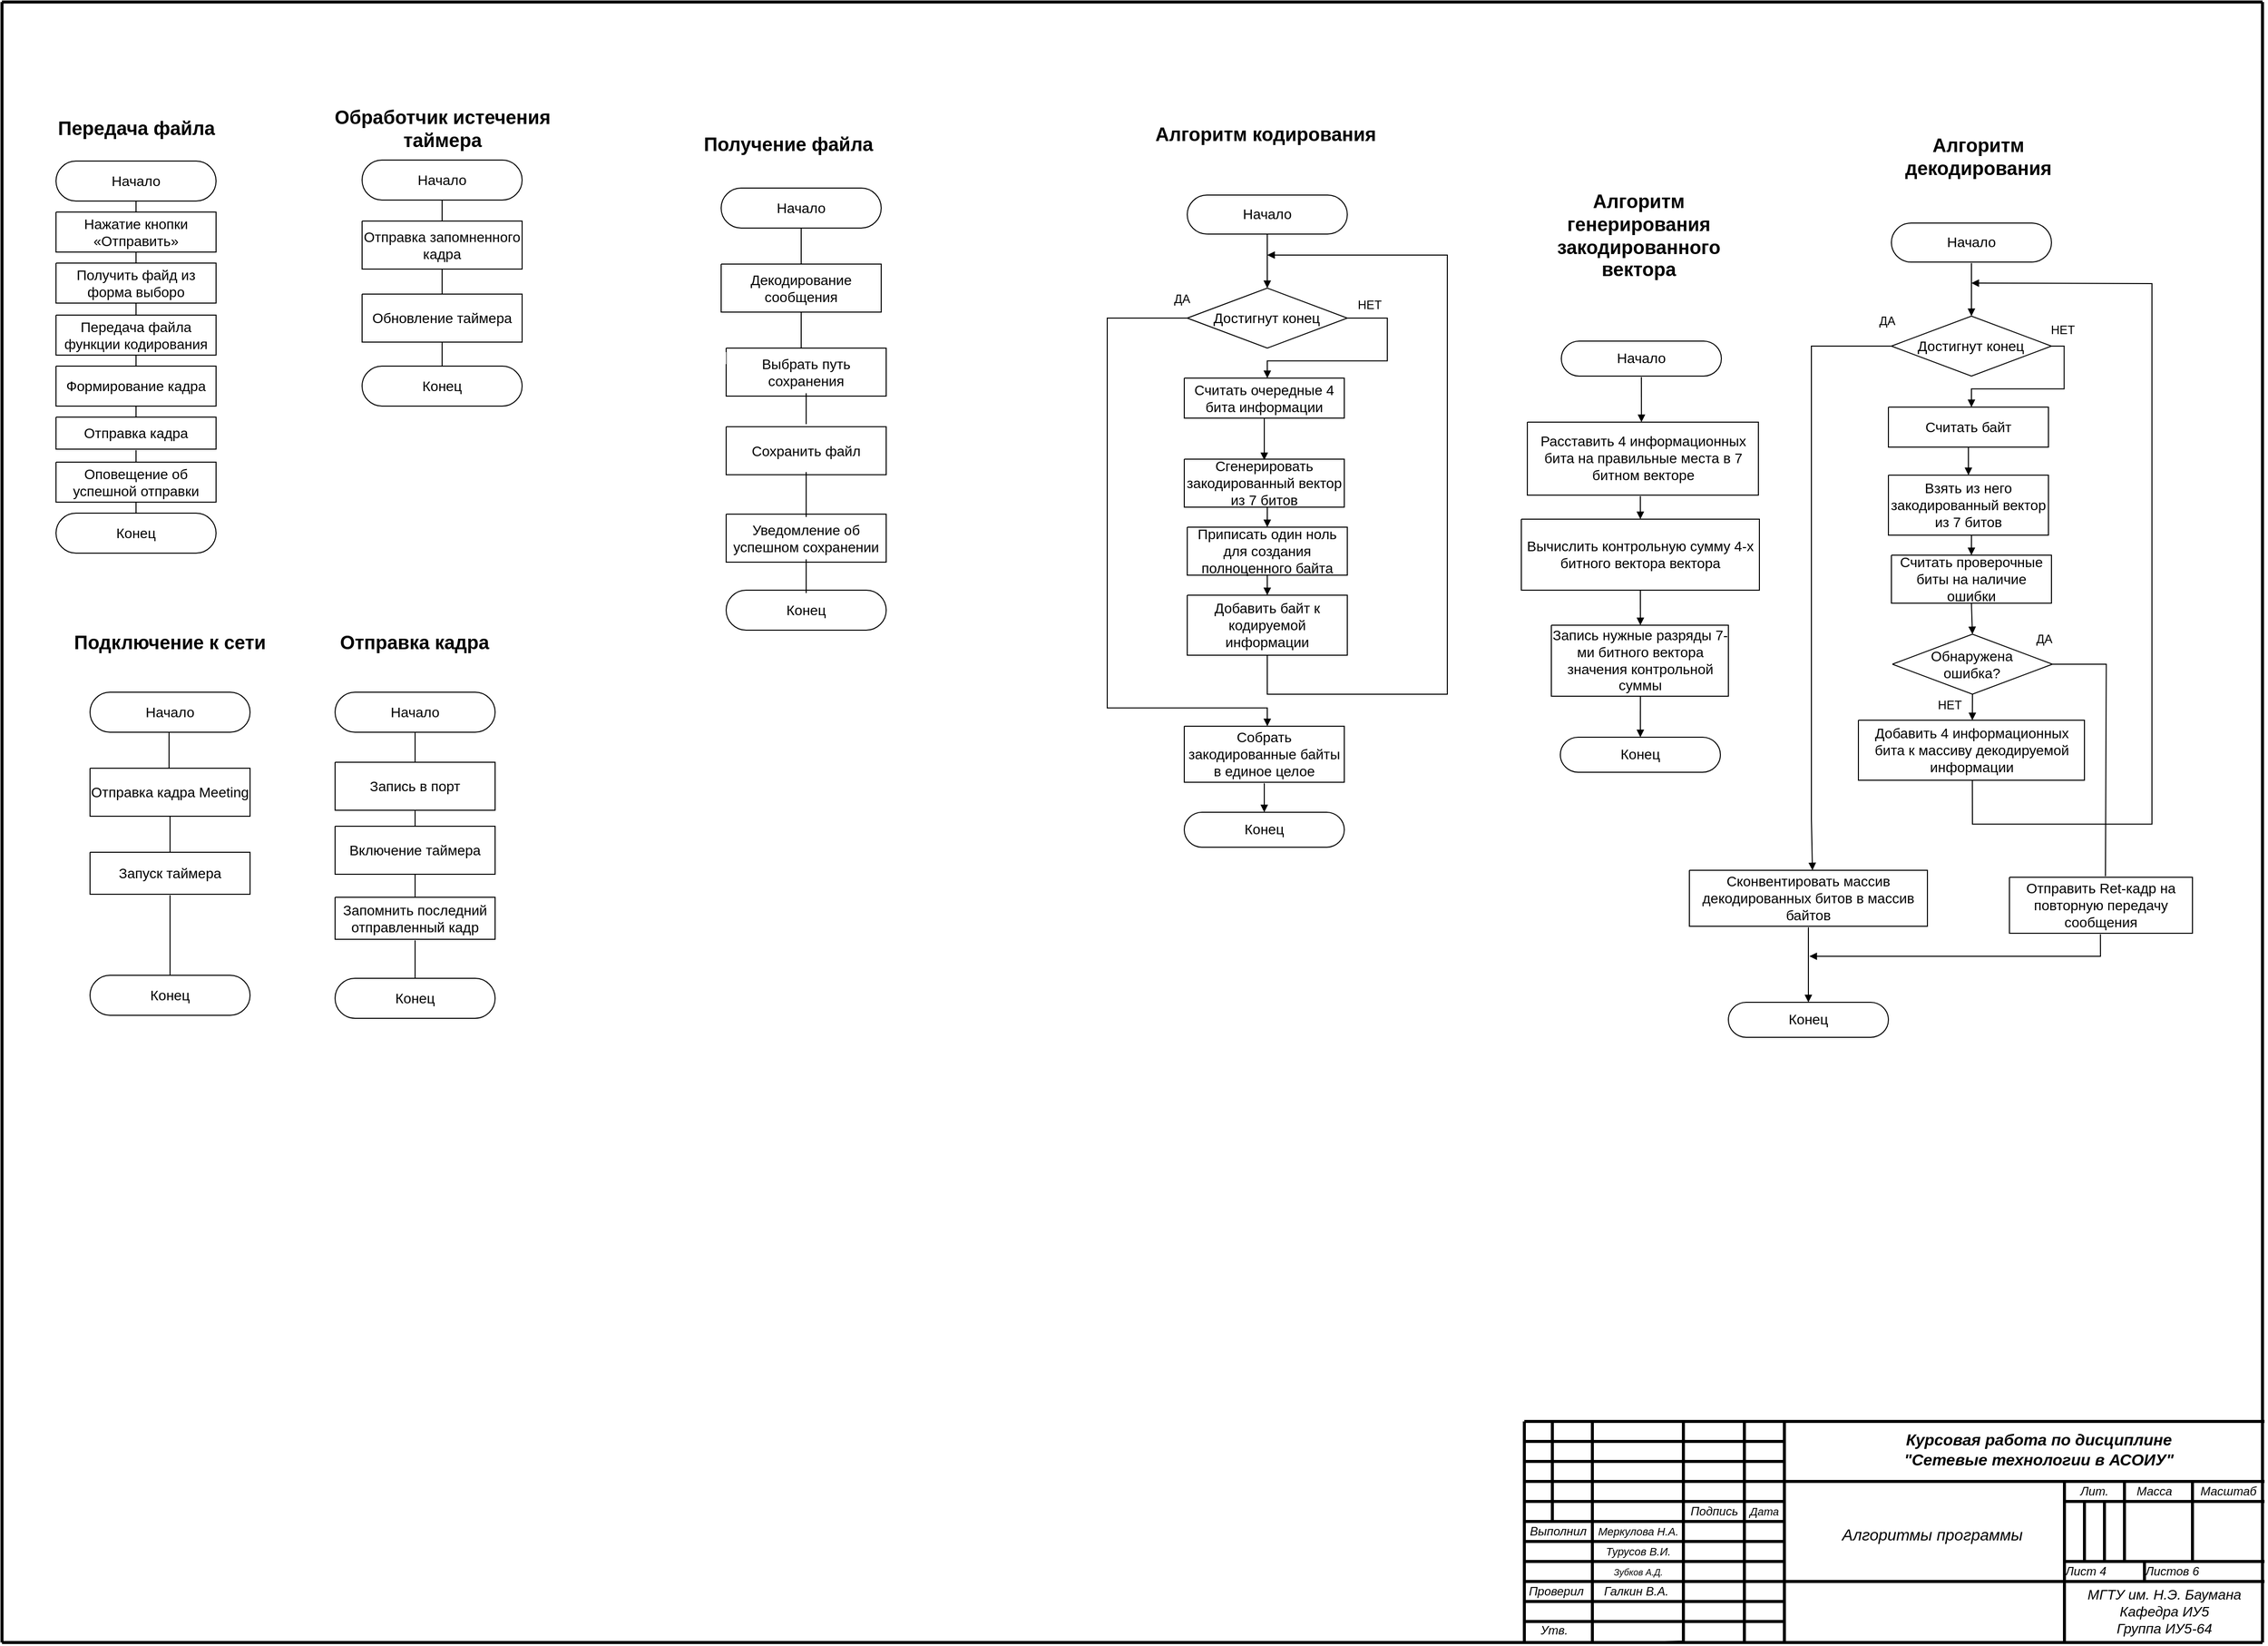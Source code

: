 <mxfile version="13.1.3" type="device"><diagram name="A2" id="A2"><mxGraphModel dx="3153" dy="1883" grid="1" gridSize="10" guides="1" tooltips="1" connect="1" arrows="1" fold="1" page="1" pageScale="1" pageWidth="827" pageHeight="1169" math="0" shadow="0"><root><mxCell id="0"/><mxCell id="1" value="Layer 1" parent="0"/><mxCell id="3" style="vsdxID=5;fillColor=none;gradientColor=none;shape=stencil(nZBRDoQgDERP03+WHsHFe5iISyOCQdT19kIaIxq//Jtp3zTpAFaTaUYNUkwx+F6v1EYD+AUpyRkdKCYFqACrzgf9C352LfuxyWRWg1/yhT/nRE5IsZWuZtCSK8CPeI0e/hF+jV7AJM4PO7KWCyr390bSiNtEtQM=);strokeColor=none;strokeWidth=3;spacingTop=-3;spacingBottom=-3;spacingLeft=-1;spacingRight=-1;labelBackgroundColor=none;rounded=0;html=1;whiteSpace=wrap;" parent="1" vertex="1"><mxGeometry x="1883" y="1502" width="280" height="100" as="geometry"/></mxCell><mxCell id="4" value="&lt;font style=&quot;font-size:16px;font-family:Arial;color:#000000;direction:ltr;letter-spacing:0px;line-height:120%;opacity:1&quot;&gt;&lt;i&gt;Алгоритмы программы&lt;/i&gt;&lt;/font&gt;" style="text;vsdxID=5;fillColor=none;gradientColor=none;strokeColor=none;strokeWidth=3;spacingTop=-3;spacingBottom=-3;spacingLeft=-1;spacingRight=-1;labelBackgroundColor=none;rounded=0;html=1;whiteSpace=wrap;verticalAlign=middle;align=center;;html=1;" parent="3" vertex="1"><mxGeometry y="2.82" width="280" height="94.36" as="geometry"/></mxCell><mxCell id="5" style="vsdxID=6;fillColor=none;gradientColor=none;shape=stencil(nZBRDoQgDERP03+WHsHFe5iISyOCQdT19kIaIxq//Jtp3zTpAFaTaUYNUkwx+F6v1EYD+AUpyRkdKCYFqACrzgf9C352LfuxyWRWg1/yhT/nRE5IsZWuZtCSK8CPeI0e/hF+jV7AJM4PO7KWCyr390bSiNtEtQM=);strokeColor=none;spacingTop=-3;spacingBottom=-3;labelBackgroundColor=none;rounded=0;html=1;whiteSpace=wrap;" parent="1" vertex="1"><mxGeometry x="110" y="127" width="234" height="40" as="geometry"/></mxCell><mxCell id="6" value="&lt;font style=&quot;font-size: 19px ; font-family: &amp;#34;arial&amp;#34; ; color: #000000 ; direction: ltr ; letter-spacing: 0px ; line-height: 120% ; opacity: 1&quot;&gt;&lt;b&gt;Передача файла&lt;/b&gt;&lt;/font&gt;" style="text;vsdxID=6;fillColor=none;gradientColor=none;strokeColor=none;spacingTop=-3;spacingBottom=-3;labelBackgroundColor=none;rounded=0;html=1;whiteSpace=wrap;verticalAlign=middle;align=center;;html=1;" parent="5" vertex="1"><mxGeometry y="5.14" width="234.67" height="29.21" as="geometry"/></mxCell><mxCell id="7" style="vsdxID=7;fillColor=none;gradientColor=none;shape=stencil(rVPLboMwEPwaX631LgZyrPL4jyiQYpVAZEgb/j4QW8TrJKiqymk9zHjH+xC07qr9uRQIXW/br/LHFH0laCMQTVOV1vRjJGgraH1sbflp20tTuPN5PzGn6NR+TzdcnU6h1JMIYfAAwP28c+zaNAE7z/6TfbhYZ0W536tEJkCplyiugStGwOCBLJOpStCzKGZ5QAep4eNF9ofCA4iScp3D/BE3wu16ELiNoAQUEt7bCBSKX4lPhL/m5G16GoGFli5z47doqVdpsviaqJdva06c/tumRi3lo4IvXMZDNs8TxkVlw3xPPsaPNTuaunZbOpdnDOK1HCG30rS9AQ==);strokeColor=#000000;spacingTop=-3;spacingBottom=-3;spacingLeft=-1;spacingRight=-1;labelBackgroundColor=none;rounded=0;html=1;whiteSpace=wrap;" parent="1" vertex="1"><mxGeometry x="147" y="179" width="160" height="40" as="geometry"/></mxCell><mxCell id="8" value="&lt;font style=&quot;font-size:14px;font-family:Arial;color:#000000;direction:ltr;letter-spacing:0px;line-height:120%;opacity:1&quot;&gt;Начало&lt;/font&gt;" style="text;vsdxID=7;fillColor=none;gradientColor=none;strokeColor=none;spacingTop=-3;spacingBottom=-3;spacingLeft=-1;spacingRight=-1;labelBackgroundColor=none;rounded=0;html=1;whiteSpace=wrap;verticalAlign=middle;align=center;;html=1;" parent="7" vertex="1"><mxGeometry y="2.82" width="160" height="34.36" as="geometry"/></mxCell><mxCell id="9" style="vsdxID=8;fillColor=none;gradientColor=none;shape=stencil(nZBRDoQgDERP03+WHsHFe5iISyOCQdT19kIaIxq//Jtp3zTpAFaTaUYNUkwx+F6v1EYD+AUpyRkdKCYFqACrzgf9C352LfuxyWRWg1/yhT/nRE5IsZWuZtCSK8CPeI0e/hF+jV7AJM4PO7KWCyr390bSiNtEtQM=);strokeColor=#000000;spacingTop=-3;spacingBottom=-3;spacingLeft=-1;spacingRight=-1;labelBackgroundColor=none;rounded=0;html=1;whiteSpace=wrap;" parent="1" vertex="1"><mxGeometry x="147" y="230" width="160" height="40" as="geometry"/></mxCell><mxCell id="10" value="&lt;font style=&quot;font-size:14px;font-family:Arial;color:#000000;direction:ltr;letter-spacing:0px;line-height:120%;opacity:1&quot;&gt;Нажатие кнопки&lt;br/&gt;«Отправить»&lt;/font&gt;" style="text;vsdxID=8;fillColor=none;gradientColor=none;strokeColor=none;spacingTop=-3;spacingBottom=-3;spacingLeft=-1;spacingRight=-1;labelBackgroundColor=none;rounded=0;html=1;whiteSpace=wrap;verticalAlign=middle;align=center;;html=1;" parent="9" vertex="1"><mxGeometry y="2.82" width="160" height="34.36" as="geometry"/></mxCell><mxCell id="11" style="vsdxID=9;fillColor=none;gradientColor=none;shape=stencil(nZBRDoQgDERP03+WHsHFe5iISyOCQdT19kIaIxq//Jtp3zTpAFaTaUYNUkwx+F6v1EYD+AUpyRkdKCYFqACrzgf9C352LfuxyWRWg1/yhT/nRE5IsZWuZtCSK8CPeI0e/hF+jV7AJM4PO7KWCyr390bSiNtEtQM=);strokeColor=#000000;spacingTop=-3;spacingBottom=-3;spacingLeft=-1;spacingRight=-1;labelBackgroundColor=none;rounded=0;html=1;whiteSpace=wrap;" parent="1" vertex="1"><mxGeometry x="147" y="281" width="160" height="40" as="geometry"/></mxCell><mxCell id="12" value="&lt;font style=&quot;font-size: 14px ; font-family: &amp;#34;arial&amp;#34; ; color: #000000 ; direction: ltr ; letter-spacing: 0px ; line-height: 120% ; opacity: 1&quot;&gt;Получить файд из форма выборо&lt;/font&gt;" style="text;vsdxID=9;fillColor=none;gradientColor=none;strokeColor=none;spacingTop=-3;spacingBottom=-3;spacingLeft=-1;spacingRight=-1;labelBackgroundColor=none;rounded=0;html=1;whiteSpace=wrap;verticalAlign=middle;align=center;;html=1;" parent="11" vertex="1"><mxGeometry y="2.82" width="160" height="34.36" as="geometry"/></mxCell><mxCell id="13" style="vsdxID=10;fillColor=none;gradientColor=none;shape=stencil(nZBRDoQgDERP03+WHsHFe5iISyOCQdT19kIaIxq//Jtp3zTpAFaTaUYNUkwx+F6v1EYD+AUpyRkdKCYFqACrzgf9C352LfuxyWRWg1/yhT/nRE5IsZWuZtCSK8CPeI0e/hF+jV7AJM4PO7KWCyr390bSiNtEtQM=);strokeColor=#000000;spacingTop=-3;spacingBottom=-3;spacingLeft=-1;spacingRight=-1;labelBackgroundColor=none;rounded=0;html=1;whiteSpace=wrap;" parent="1" vertex="1"><mxGeometry x="147" y="333" width="160" height="40" as="geometry"/></mxCell><mxCell id="14" value="&lt;font style=&quot;font-size: 14px ; font-family: &amp;#34;arial&amp;#34; ; color: #000000 ; direction: ltr ; letter-spacing: 0px ; line-height: 120% ; opacity: 1&quot;&gt;Передача файла функции кодирования&lt;/font&gt;" style="text;vsdxID=10;fillColor=none;gradientColor=none;strokeColor=none;spacingTop=-3;spacingBottom=-3;spacingLeft=-1;spacingRight=-1;labelBackgroundColor=none;rounded=0;html=1;whiteSpace=wrap;verticalAlign=middle;align=center;;html=1;" parent="13" vertex="1"><mxGeometry y="2.82" width="160" height="34.36" as="geometry"/></mxCell><mxCell id="17" style="vsdxID=18;fillColor=none;gradientColor=none;shape=stencil(nZBRDoQgDERP03+WHsHFe5iISyOCQdT19kIaIxq//Jtp3zTpAFaTaUYNUkwx+F6v1EYD+AUpyRkdKCYFqACrzgf9C352LfuxyWRWg1/yhT/nRE5IsZWuZtCSK8CPeI0e/hF+jV7AJM4PO7KWCyr390bSiNtEtQM=);strokeColor=#000000;spacingTop=-3;spacingBottom=-3;spacingLeft=-1;spacingRight=-1;labelBackgroundColor=none;rounded=0;html=1;whiteSpace=wrap;" parent="1" vertex="1"><mxGeometry x="147" y="384" width="160" height="40" as="geometry"/></mxCell><mxCell id="18" value="&lt;font style=&quot;font-size:14px;font-family:Arial;color:#000000;direction:ltr;letter-spacing:0px;line-height:120%;opacity:1&quot;&gt;Формирование кадра&lt;/font&gt;" style="text;vsdxID=18;fillColor=none;gradientColor=none;strokeColor=none;spacingTop=-3;spacingBottom=-3;spacingLeft=-1;spacingRight=-1;labelBackgroundColor=none;rounded=0;html=1;whiteSpace=wrap;verticalAlign=middle;align=center;;html=1;" parent="17" vertex="1"><mxGeometry y="2.82" width="160" height="34.36" as="geometry"/></mxCell><mxCell id="19" style="vsdxID=19;fillColor=none;gradientColor=none;shape=stencil(nZBRDoQgDERP03+WHsHFe5iISyOCQdT19kIaIxq//Jtp3zTpAFaTaUYNUkwx+F6v1EYD+AUpyRkdKCYFqACrzgf9C352LfuxyWRWg1/yhT/nRE5IsZWuZtCSK8CPeI0e/hF+jV7AJM4PO7KWCyr390bSiNtEtQM=);strokeColor=#000000;spacingTop=-3;spacingBottom=-3;spacingLeft=-1;spacingRight=-1;labelBackgroundColor=none;rounded=0;html=1;whiteSpace=wrap;" parent="1" vertex="1"><mxGeometry x="147" y="435" width="160" height="32" as="geometry"/></mxCell><mxCell id="20" value="&lt;font style=&quot;font-size:14px;font-family:Arial;color:#000000;direction:ltr;letter-spacing:0px;line-height:120%;opacity:1&quot;&gt;Отправка кадра&lt;/font&gt;" style="text;vsdxID=19;fillColor=none;gradientColor=none;strokeColor=none;spacingTop=-3;spacingBottom=-3;spacingLeft=-1;spacingRight=-1;labelBackgroundColor=none;rounded=0;html=1;whiteSpace=wrap;verticalAlign=middle;align=center;;html=1;" parent="19" vertex="1"><mxGeometry y="1.88" width="160" height="27.3" as="geometry"/></mxCell><mxCell id="21" style="vsdxID=20;fillColor=none;gradientColor=none;shape=stencil(nZBRDoQgDERP03+WHsHFe5iISyOCQdT19kIaIxq//Jtp3zTpAFaTaUYNUkwx+F6v1EYD+AUpyRkdKCYFqACrzgf9C352LfuxyWRWg1/yhT/nRE5IsZWuZtCSK8CPeI0e/hF+jV7AJM4PO7KWCyr390bSiNtEtQM=);strokeColor=#000000;spacingTop=-3;spacingBottom=-3;spacingLeft=-1;spacingRight=-1;labelBackgroundColor=none;rounded=0;html=1;whiteSpace=wrap;" parent="1" vertex="1"><mxGeometry x="147" y="480" width="160" height="40" as="geometry"/></mxCell><mxCell id="22" value="&lt;font face=&quot;arial&quot;&gt;&lt;span style=&quot;font-size: 14px&quot;&gt;Оповещение об успешной отправки&lt;/span&gt;&lt;/font&gt;" style="text;vsdxID=20;fillColor=none;gradientColor=none;strokeColor=none;spacingTop=-3;spacingBottom=-3;spacingLeft=-1;spacingRight=-1;labelBackgroundColor=none;rounded=0;html=1;whiteSpace=wrap;verticalAlign=middle;align=center;;html=1;" parent="21" vertex="1"><mxGeometry y="2.32" width="160" height="34.86" as="geometry"/></mxCell><mxCell id="23" style="vsdxID=21;fillColor=none;gradientColor=none;shape=stencil(rVPLboMwEPwaX631LgZyrPL4jyiQYpVAZEgb/j4QW8TrJKiqymk9zHjH+xC07qr9uRQIXW/br/LHFH0laCMQTVOV1vRjJGgraH1sbflp20tTuPN5PzGn6NR+TzdcnU6h1JMIYfAAwP28c+zaNAE7z/6TfbhYZ0W536tEJkCplyiugStGwOCBLJOpStCzKGZ5QAep4eNF9ofCA4iScp3D/BE3wu16ELiNoAQUEt7bCBSKX4lPhL/m5G16GoGFli5z47doqVdpsviaqJdva06c/tumRi3lo4IvXMZDNs8TxkVlw3xPPsaPNTuaunZbOpdnDOK1HCG30rS9AQ==);strokeColor=#000000;spacingTop=-3;spacingBottom=-3;spacingLeft=-1;spacingRight=-1;labelBackgroundColor=none;rounded=0;html=1;whiteSpace=wrap;" parent="1" vertex="1"><mxGeometry x="147" y="531" width="160" height="40" as="geometry"/></mxCell><mxCell id="24" value="&lt;font style=&quot;font-size:14px;font-family:Arial;color:#000000;direction:ltr;letter-spacing:0px;line-height:120%;opacity:1&quot;&gt;Конец&lt;/font&gt;" style="text;vsdxID=21;fillColor=none;gradientColor=none;strokeColor=none;spacingTop=-3;spacingBottom=-3;spacingLeft=-1;spacingRight=-1;labelBackgroundColor=none;rounded=0;html=1;whiteSpace=wrap;verticalAlign=middle;align=center;;html=1;" parent="23" vertex="1"><mxGeometry y="2.82" width="160" height="34.36" as="geometry"/></mxCell><mxCell id="25" style="vsdxID=22;fillColor=none;gradientColor=none;shape=stencil(nZBRDoQgDERP03+WHsHFe5iISyOCQdT19kIaIxq//Jtp3zTpAFaTaUYNUkwx+F6v1EYD+AUpyRkdKCYFqACrzgf9C352LfuxyWRWg1/yhT/nRE5IsZWuZtCSK8CPeI0e/hF+jV7AJM4PO7KWCyr390bSiNtEtQM=);strokeColor=none;spacingTop=-3;spacingBottom=-3;labelBackgroundColor=none;rounded=0;html=1;whiteSpace=wrap;" parent="1" vertex="1"><mxGeometry x="1616" y="206" width="226" height="96" as="geometry"/></mxCell><mxCell id="26" value="&lt;font style=&quot;font-size:19px;font-family:Arial;color:#000000;direction:ltr;letter-spacing:0px;line-height:120%;opacity:1&quot;&gt;&lt;b&gt;Алгоритм генерирования закодированного вектора&lt;/b&gt;&lt;/font&gt;" style="text;vsdxID=22;fillColor=none;gradientColor=none;strokeColor=none;spacingTop=-3;spacingBottom=-3;labelBackgroundColor=none;rounded=0;html=1;whiteSpace=wrap;verticalAlign=middle;align=center;;html=1;" parent="25" vertex="1"><mxGeometry y="5.62" width="226.67" height="84.74" as="geometry"/></mxCell><mxCell id="27" style="vsdxID=23;fillColor=none;gradientColor=none;shape=stencil(rVTLbsMgEPwarmhh/YBjlSb/ETVOjeraEXFef19TkM2S2KnaclqWGXvYGcFwday3h4pJOPa2+6guZtfXDF+ZlKatK2v6oWK4Zrjad7Z6t92p3fn9YeuQrvrszu4LV88TgovCsSTcQgfge7/x8Ma0EVwprrJ/hL+drFcj/LHOOQAKPa5AFpQNV5k0bqFRlrwQGQYUpqjQyCMR8PJAx8QIDSk5qlzBuJAKmRMejoEKiueCMWJekaOgRqoqmQbF/PrX1MP7hCwY/gScXirjWhflNDSdL94v8XrWE6Twn5qeWO6jJKmEWcVpIMfsRRNJ4rgQP0eC8ln4CepPAoZ6eiH2pmn8AzMaNxTpizK0/GuE6y8=);strokeColor=#000000;spacingTop=-3;spacingBottom=-3;spacingLeft=-1;spacingRight=-1;labelBackgroundColor=none;rounded=0;html=1;whiteSpace=wrap;" parent="1" vertex="1"><mxGeometry x="1652" y="359" width="160" height="35" as="geometry"/></mxCell><mxCell id="28" value="&lt;font style=&quot;font-size:14px;font-family:Arial;color:#000000;direction:ltr;letter-spacing:0px;line-height:120%;opacity:1&quot;&gt;Начало&lt;/font&gt;" style="text;vsdxID=23;fillColor=none;gradientColor=none;strokeColor=none;spacingTop=-3;spacingBottom=-3;spacingLeft=-1;spacingRight=-1;labelBackgroundColor=none;rounded=0;html=1;whiteSpace=wrap;verticalAlign=middle;align=center;;html=1;" parent="27" vertex="1"><mxGeometry y="2.11" width="160" height="30.07" as="geometry"/></mxCell><mxCell id="29" style="vsdxID=24;fillColor=none;gradientColor=none;shape=stencil(nZBRDoQgDERP03+WHsHFe5iISyOCQdT19kIaIxq//Jtp3zTpAFaTaUYNUkwx+F6v1EYD+AUpyRkdKCYFqACrzgf9C352LfuxyWRWg1/yhT/nRE5IsZWuZtCSK8CPeI0e/hF+jV7AJM4PO7KWCyr390bSiNtEtQM=);strokeColor=none;spacingTop=-3;spacingBottom=-3;labelBackgroundColor=none;rounded=0;html=1;whiteSpace=wrap;" parent="1" vertex="1"><mxGeometry x="1969" y="135" width="200" height="80" as="geometry"/></mxCell><mxCell id="30" value="&lt;font style=&quot;font-size:19px;font-family:Arial;color:#000000;direction:ltr;letter-spacing:0px;line-height:120%;opacity:1&quot;&gt;&lt;b&gt;Алгоритм декодирования&lt;/b&gt;&lt;/font&gt;" style="text;vsdxID=24;fillColor=none;gradientColor=none;strokeColor=none;spacingTop=-3;spacingBottom=-3;labelBackgroundColor=none;rounded=0;html=1;whiteSpace=wrap;verticalAlign=middle;align=center;;html=1;" parent="29" vertex="1"><mxGeometry y="5.64" width="200" height="68.71" as="geometry"/></mxCell><mxCell id="31" style="vsdxID=25;fillColor=none;gradientColor=none;shape=stencil(nZBRDoQgDERP03+WHsHFe5iISyOCQdT19kIaIxq//Jtp3zTpAFaTaUYNUkwx+F6v1EYD+AUpyRkdKCYFqACrzgf9C352LfuxyWRWg1/yhT/nRE5IsZWuZtCSK8CPeI0e/hF+jV7AJM4PO7KWCyr390bSiNtEtQM=);strokeColor=#000000;spacingTop=-3;spacingBottom=-3;labelBackgroundColor=none;rounded=0;html=1;whiteSpace=wrap;" parent="1" vertex="1"><mxGeometry x="1618" y="440" width="231" height="73" as="geometry"/></mxCell><mxCell id="32" value="&lt;font style=&quot;font-size:14px;font-family:Arial;color:#000000;direction:ltr;letter-spacing:0px;line-height:120%;opacity:1&quot;&gt;Расставить 4 информационных бита на правильные места в 7 битном векторе&lt;/font&gt;" style="text;vsdxID=25;fillColor=none;gradientColor=none;strokeColor=none;spacingTop=-3;spacingBottom=-3;labelBackgroundColor=none;rounded=0;html=1;whiteSpace=wrap;verticalAlign=middle;align=center;;html=1;" parent="31" vertex="1"><mxGeometry y="5.17" width="231.5" height="62.19" as="geometry"/></mxCell><mxCell id="33" style="vsdxID=26;fillColor=none;gradientColor=none;shape=stencil(nZBRDoQgDERP03+WHsHFe5iISyOCQdT19kIaIxq//Jtp3zTpAFaTaUYNUkwx+F6v1EYD+AUpyRkdKCYFqACrzgf9C352LfuxyWRWg1/yhT/nRE5IsZWuZtCSK8CPeI0e/hF+jV7AJM4PO7KWCyr390bSiNtEtQM=);strokeColor=none;spacingTop=-3;spacingBottom=-3;labelBackgroundColor=none;rounded=0;html=1;whiteSpace=wrap;" parent="1" vertex="1"><mxGeometry x="1243" y="113" width="226" height="80" as="geometry"/></mxCell><mxCell id="34" value="&lt;font style=&quot;font-size:19px;font-family:Arial;color:#000000;direction:ltr;letter-spacing:0px;line-height:120%;opacity:1&quot;&gt;&lt;b&gt;Алгоритм кодирования&lt;/b&gt;&lt;/font&gt;" style="text;vsdxID=26;fillColor=none;gradientColor=none;strokeColor=none;spacingTop=-3;spacingBottom=-3;labelBackgroundColor=none;rounded=0;html=1;whiteSpace=wrap;verticalAlign=middle;align=center;;html=1;" parent="33" vertex="1"><mxGeometry y="5.64" width="226.67" height="68.71" as="geometry"/></mxCell><mxCell id="35" style="vsdxID=27;fillColor=none;gradientColor=none;shape=stencil(rVPbroIwEPyavpKySwEfjZf/MIrSyAFT8Rz9e1vbQHe95kSetsNMd7oXgbNjvTpUAuSxN92++tObvhY4FwC6rSujexsJXAicbTtT7Ux3ajf+fFg5pot+ul93w9nrUkgwcyqQl4BIeTsvPb3RbUQviyTPv0hfn4x3k/rfkyzJClRBklKNPAMDLgEobJ40g8BCzgqAilLL6YPsoyIAYKtTqlIOH1Ij1G4AJbUR1wBjxnMfTqJyoF5YDSjn36lpv+6n4UVz35D5o1SiIFcv38S6+rT6SOmftpc1lw4NPHDJx22YrOjlbNjG7DYel26rm8bv7FAfG/AltZBfcFxcAQ==);strokeColor=#000000;spacingTop=-3;spacingBottom=-3;spacingLeft=-1;spacingRight=-1;labelBackgroundColor=none;rounded=0;html=1;whiteSpace=wrap;" parent="1" vertex="1"><mxGeometry x="1278" y="213" width="160" height="39" as="geometry"/></mxCell><mxCell id="36" value="&lt;font style=&quot;font-size:14px;font-family:Arial;color:#000000;direction:ltr;letter-spacing:0px;line-height:120%;opacity:1&quot;&gt;Начало&lt;/font&gt;" style="text;vsdxID=27;fillColor=none;gradientColor=none;strokeColor=none;spacingTop=-3;spacingBottom=-3;spacingLeft=-1;spacingRight=-1;labelBackgroundColor=none;rounded=0;html=1;whiteSpace=wrap;verticalAlign=middle;align=center;;html=1;" parent="35" vertex="1"><mxGeometry y="2.32" width="160" height="33.86" as="geometry"/></mxCell><mxCell id="37" style="vsdxID=28;fillColor=none;gradientColor=none;shape=stencil(nZBRDoQgDERP03+WHsHFe5iISyOCQdT19kIaIxq//Jtp3zTpAFaTaUYNUkwx+F6v1EYD+AUpyRkdKCYFqACrzgf9C352LfuxyWRWg1/yhT/nRE5IsZWuZtCSK8CPeI0e/hF+jV7AJM4PO7KWCyr390bSiNtEtQM=);strokeColor=#000000;spacingTop=-3;spacingBottom=-3;labelBackgroundColor=none;rounded=0;html=1;whiteSpace=wrap;" parent="1" vertex="1"><mxGeometry x="1275" y="396" width="160" height="40" as="geometry"/></mxCell><mxCell id="38" value="&lt;font style=&quot;font-size:14px;font-family:Arial;color:#000000;direction:ltr;letter-spacing:0px;line-height:120%;opacity:1&quot;&gt;Считать очередные 4 бита информации&lt;/font&gt;" style="text;vsdxID=28;fillColor=none;gradientColor=none;strokeColor=none;spacingTop=-3;spacingBottom=-3;labelBackgroundColor=none;rounded=0;html=1;whiteSpace=wrap;verticalAlign=middle;align=center;;html=1;" parent="37" vertex="1"><mxGeometry y="5.64" width="160" height="28.71" as="geometry"/></mxCell><mxCell id="39" style="vsdxID=29;fillColor=none;gradientColor=none;shape=stencil(rVTLbsMgEPwarmhh/YBjlSb/ETVOjeraEXFef19TkM2S2KnaclqWGXvYGcFwday3h4pJOPa2+6guZtfXDF+ZlKatK2v6oWK4Zrjad7Z6t92p3fn9YeuQrvrszu4LV88TgovCsSTcQgfge7/x8Ma0EVwprrJ/hL+drFcj/LHOOQAKPa5AFpQNV5k0bqFRlrwQGQYUpqjQyCMR8PJAx8QIDSk5qlzBuJAKmRMejoEKiueCMWJekaOgRqoqmQbF/PrX1MP7hCwY/gScXirjWhflNDSdL94v8XrWE6Twn5qeWO6jJKmEWcVpIMfsRRNJ4rgQP0eC8ln4CepPAoZ6eiH2pmn8AzMaNxTpizK0/GuE6y8=);strokeColor=#000000;spacingTop=-3;spacingBottom=-3;spacingLeft=-1;spacingRight=-1;labelBackgroundColor=none;rounded=0;html=1;whiteSpace=wrap;" parent="1" vertex="1"><mxGeometry x="1275" y="830" width="160" height="35" as="geometry"/></mxCell><mxCell id="40" value="&lt;font style=&quot;font-size:14px;font-family:Arial;color:#000000;direction:ltr;letter-spacing:0px;line-height:120%;opacity:1&quot;&gt;Конец&lt;/font&gt;" style="text;vsdxID=29;fillColor=none;gradientColor=none;strokeColor=none;spacingTop=-3;spacingBottom=-3;spacingLeft=-1;spacingRight=-1;labelBackgroundColor=none;rounded=0;html=1;whiteSpace=wrap;verticalAlign=middle;align=center;;html=1;" parent="39" vertex="1"><mxGeometry y="2.11" width="160" height="30.07" as="geometry"/></mxCell><mxCell id="41" style="vsdxID=32;fillColor=none;gradientColor=none;shape=stencil(nZBRDoQgDERP03+WHsHFe5iISyOCQdT19kIaIxq//Jtp3zTpAFaTaUYNUkwx+F6v1EYD+AUpyRkdKCYFqACrzgf9C352LfuxyWRWg1/yhT/nRE5IsZWuZtCSK8CPeI0e/hF+jV7AJM4PO7KWCyr390bSiNtEtQM=);strokeColor=#000000;spacingTop=-3;spacingBottom=-3;labelBackgroundColor=none;rounded=0;html=1;whiteSpace=wrap;" parent="1" vertex="1"><mxGeometry x="1275" y="477" width="160" height="48" as="geometry"/></mxCell><mxCell id="42" value="&lt;font style=&quot;font-size:14px;font-family:Arial;color:#000000;direction:ltr;letter-spacing:0px;line-height:120%;opacity:1&quot;&gt;Сгенерировать закодированный вектор из 7 битов&lt;/font&gt;" style="text;vsdxID=32;fillColor=none;gradientColor=none;strokeColor=none;spacingTop=-3;spacingBottom=-3;labelBackgroundColor=none;rounded=0;html=1;whiteSpace=wrap;verticalAlign=middle;align=center;;html=1;" parent="41" vertex="1"><mxGeometry y="5.64" width="160" height="36.71" as="geometry"/></mxCell><mxCell id="43" style="vsdxID=33;fillColor=none;gradientColor=none;shape=stencil(nZBRDoQgDERP03+WHsHFe5iISyOCQdT19kIaIxq//Jtp3zTpAFaTaUYNUkwx+F6v1EYD+AUpyRkdKCYFqACrzgf9C352LfuxyWRWg1/yhT/nRE5IsZWuZtCSK8CPeI0e/hF+jV7AJM4PO7KWCyr390bSiNtEtQM=);strokeColor=#000000;spacingTop=-3;spacingBottom=-3;labelBackgroundColor=none;rounded=0;html=1;whiteSpace=wrap;" parent="1" vertex="1"><mxGeometry x="1278" y="545" width="160" height="48" as="geometry"/></mxCell><mxCell id="44" value="&lt;font style=&quot;font-size:14px;font-family:Arial;color:#000000;direction:ltr;letter-spacing:0px;line-height:120%;opacity:1&quot;&gt;Приписать один ноль для создания полноценного байта&lt;/font&gt;" style="text;vsdxID=33;fillColor=none;gradientColor=none;strokeColor=none;spacingTop=-3;spacingBottom=-3;labelBackgroundColor=none;rounded=0;html=1;whiteSpace=wrap;verticalAlign=middle;align=center;;html=1;" parent="43" vertex="1"><mxGeometry y="5.64" width="160" height="36.71" as="geometry"/></mxCell><mxCell id="45" style="vsdxID=34;fillColor=none;gradientColor=none;shape=stencil(nZBRDoQgDERP03+WHsHFe5iISyOCQdT19kIaIxq//Jtp3zTpAFaTaUYNUkwx+F6v1EYD+AUpyRkdKCYFqACrzgf9C352LfuxyWRWg1/yhT/nRE5IsZWuZtCSK8CPeI0e/hF+jV7AJM4PO7KWCyr390bSiNtEtQM=);strokeColor=#000000;spacingTop=-3;spacingBottom=-3;labelBackgroundColor=none;rounded=0;html=1;whiteSpace=wrap;" parent="1" vertex="1"><mxGeometry x="1278" y="613" width="160" height="60" as="geometry"/></mxCell><mxCell id="46" value="&lt;font style=&quot;font-size:14px;font-family:Arial;color:#000000;direction:ltr;letter-spacing:0px;line-height:120%;opacity:1&quot;&gt;Добавить байт к кодируемой информации&lt;/font&gt;" style="text;vsdxID=34;fillColor=none;gradientColor=none;strokeColor=none;spacingTop=-3;spacingBottom=-3;labelBackgroundColor=none;rounded=0;html=1;whiteSpace=wrap;verticalAlign=middle;align=center;;html=1;" parent="45" vertex="1"><mxGeometry y="5.64" width="160" height="48.71" as="geometry"/></mxCell><mxCell id="47" style="vsdxID=36;fillColor=none;gradientColor=none;shape=stencil(nZBRDoQgDERP03+WHsHFe5iISyOCQdT19kIaIxq//Jtp3zTpAFaTaUYNUkwx+F6v1EYD+AUpyRkdKCYFqACrzgf9C352LfuxyWRWg1/yhT/nRE5IsZWuZtCSK8CPeI0e/hF+jV7AJM4PO7KWCyr390bSiNtEtQM=);strokeColor=#000000;spacingTop=-3;spacingBottom=-3;labelBackgroundColor=none;rounded=0;html=1;whiteSpace=wrap;" parent="1" vertex="1"><mxGeometry x="1275" y="744" width="160" height="56" as="geometry"/></mxCell><mxCell id="48" value="&lt;font style=&quot;font-size:14px;font-family:Arial;color:#000000;direction:ltr;letter-spacing:0px;line-height:120%;opacity:1&quot;&gt;Собрать закодированные байты в единое целое&lt;/font&gt;" style="text;vsdxID=36;fillColor=none;gradientColor=none;strokeColor=none;spacingTop=-3;spacingBottom=-3;labelBackgroundColor=none;rounded=0;html=1;whiteSpace=wrap;verticalAlign=middle;align=center;;html=1;" parent="47" vertex="1"><mxGeometry y="4.69" width="160" height="45.66" as="geometry"/></mxCell><mxCell id="49" style="vsdxID=39;fillColor=none;gradientColor=none;shape=stencil(UzV2Ls5ILEhVNTIoLinKz04tz0wpyVA1dlE1MsrMy0gtyiwBslSNXVWNndPyi1LTi/JL81Ig/IJEkEoQKze/DGRCBUSfAUiHkUElhGcK4bpBVOZk5iGpNEVVikeloQHZpsK0YlWLz1QgA+HFtMycHEgIIcujBwlQCBKcxq4A);strokeColor=#000000;spacingTop=-3;spacingBottom=-3;spacingLeft=-1;spacingRight=-1;labelBackgroundColor=none;rounded=0;html=1;whiteSpace=wrap;" parent="1" vertex="1"><mxGeometry x="1278" y="306" width="160" height="60" as="geometry"/></mxCell><mxCell id="50" value="&lt;font style=&quot;font-size:14px;font-family:Arial;color:#000000;direction:ltr;letter-spacing:0px;line-height:120%;opacity:1&quot;&gt;Достигнут конец&lt;/font&gt;" style="text;vsdxID=39;fillColor=none;gradientColor=none;strokeColor=none;spacingTop=-3;spacingBottom=-3;spacingLeft=-1;spacingRight=-1;labelBackgroundColor=none;rounded=0;html=1;whiteSpace=wrap;verticalAlign=middle;align=center;;html=1;" parent="49" vertex="1"><mxGeometry x="13.33" y="10.32" width="133.33" height="39.36" as="geometry"/></mxCell><mxCell id="51" style="vsdxID=42;fillColor=#ffffff;gradientColor=none;shape=stencil(nZBRDoQgDERP03+WHsHFe5iISyOCQdT19kIaIxq//Jtp3zTpAFaTaUYNUkwx+F6v1EYD+AUpyRkdKCYFqACrzgf9C352LfuxyWRWg1/yhT/nRE5IsZWuZtCSK8CPeI0e/hF+jV7AJM4PO7KWCyr390bSiNtEtQM=);strokeColor=none;spacingTop=-3;spacingBottom=-3;labelBackgroundColor=none;rounded=0;html=1;whiteSpace=wrap;" parent="1" vertex="1"><mxGeometry x="1442" y="317" width="36" height="12" as="geometry"/></mxCell><mxCell id="52" value="&lt;font style=&quot;font-size:12px;font-family:Arial;color:#000000;direction:ltr;letter-spacing:0px;line-height:120%;opacity:1&quot;&gt;НЕТ&lt;/font&gt;" style="text;vsdxID=42;fillColor=none;gradientColor=none;strokeColor=none;spacingTop=-3;spacingBottom=-3;labelBackgroundColor=none;rounded=0;html=1;whiteSpace=wrap;verticalAlign=middle;align=center;;html=1;" parent="51" vertex="1"><mxGeometry y="4.71" width="36.69" height="1.65" as="geometry"/></mxCell><mxCell id="53" style="vsdxID=44;fillColor=#ffffff;gradientColor=none;shape=stencil(nZBRDoQgDERP03+WHsHFe5iISyOCQdT19kIaIxq//Jtp3zTpAFaTaUYNUkwx+F6v1EYD+AUpyRkdKCYFqACrzgf9C352LfuxyWRWg1/yhT/nRE5IsZWuZtCSK8CPeI0e/hF+jV7AJM4PO7KWCyr390bSiNtEtQM=);strokeColor=none;spacingTop=-3;spacingBottom=-3;labelBackgroundColor=#ffffff;rounded=0;html=1;whiteSpace=wrap;" parent="1" vertex="1"><mxGeometry x="1258" y="311" width="29" height="12" as="geometry"/></mxCell><mxCell id="54" value="&lt;font style=&quot;font-size:12px;font-family:Arial;color:#000000;direction:ltr;letter-spacing:0px;line-height:120%;opacity:1&quot;&gt;ДА&lt;/font&gt;" style="text;vsdxID=44;fillColor=none;gradientColor=none;strokeColor=none;spacingTop=-3;spacingBottom=-3;labelBackgroundColor=#ffffff;rounded=0;html=1;whiteSpace=wrap;verticalAlign=middle;align=center;;html=1;" parent="53" vertex="1"><mxGeometry y="4.71" width="29.63" height="1.65" as="geometry"/></mxCell><mxCell id="55" style="vsdxID=46;fillColor=none;gradientColor=none;shape=stencil(nZBRDoQgDERP03+WHsHFe5iISyOCQdT19kIaIxq//Jtp3zTpAFaTaUYNUkwx+F6v1EYD+AUpyRkdKCYFqACrzgf9C352LfuxyWRWg1/yhT/nRE5IsZWuZtCSK8CPeI0e/hF+jV7AJM4PO7KWCyr390bSiNtEtQM=);strokeColor=none;spacingTop=-3;spacingBottom=-3;labelBackgroundColor=none;rounded=0;html=1;whiteSpace=wrap;" parent="1" vertex="1"><mxGeometry x="730" y="123" width="304" height="80" as="geometry"/></mxCell><mxCell id="56" value="&lt;font style=&quot;font-size: 19px ; font-family: &amp;#34;arial&amp;#34; ; color: #000000 ; direction: ltr ; letter-spacing: 0px ; line-height: 120% ; opacity: 1&quot;&gt;&lt;b&gt;Получение файла&amp;nbsp;&lt;/b&gt;&lt;/font&gt;" style="text;vsdxID=46;fillColor=none;gradientColor=none;strokeColor=none;spacingTop=-3;spacingBottom=-3;labelBackgroundColor=none;rounded=0;html=1;whiteSpace=wrap;verticalAlign=middle;align=center;;html=1;" parent="55" vertex="1"><mxGeometry y="5.64" width="304.27" height="68.71" as="geometry"/></mxCell><mxCell id="71" style="vsdxID=59;fillColor=none;gradientColor=none;shape=stencil(nZBRDoQgDERP03+WHsHFe5iISyOCQdT19kIaIxq//Jtp3zTpAFaTaUYNUkwx+F6v1EYD+AUpyRkdKCYFqACrzgf9C352LfuxyWRWg1/yhT/nRE5IsZWuZtCSK8CPeI0e/hF+jV7AJM4PO7KWCyr390bSiNtEtQM=);strokeColor=none;spacingTop=-3;spacingBottom=-3;labelBackgroundColor=none;rounded=0;html=1;whiteSpace=wrap;" parent="1" vertex="1"><mxGeometry x="147" y="621" width="228" height="80" as="geometry"/></mxCell><mxCell id="72" value="&lt;font style=&quot;font-size:19px;font-family:Arial;color:#000000;direction:ltr;letter-spacing:0px;line-height:120%;opacity:1&quot;&gt;&lt;b&gt;Подключение к сети&lt;/b&gt;&lt;/font&gt;" style="text;vsdxID=59;fillColor=none;gradientColor=none;strokeColor=none;spacingTop=-3;spacingBottom=-3;labelBackgroundColor=none;rounded=0;html=1;whiteSpace=wrap;verticalAlign=middle;align=center;;html=1;" parent="71" vertex="1"><mxGeometry y="5.64" width="228" height="68.71" as="geometry"/></mxCell><mxCell id="73" style="vsdxID=60;fillColor=none;gradientColor=none;shape=stencil(rVPLboMwEPwaX631LgZyrPL4jyiQYpVAZEgb/j4QW8TrJKiqymk9zHjH+xC07qr9uRQIXW/br/LHFH0laCMQTVOV1vRjJGgraH1sbflp20tTuPN5PzGn6NR+TzdcnU6h1JMIYfAAwP28c+zaNAE7z/6TfbhYZ0W536tEJkCplyiugStGwOCBLJOpStCzKGZ5QAep4eNF9ofCA4iScp3D/BE3wu16ELiNoAQUEt7bCBSKX4lPhL/m5G16GoGFli5z47doqVdpsviaqJdva06c/tumRi3lo4IvXMZDNs8TxkVlw3xPPsaPNTuaunZbOpdnDOK1HCG30rS9AQ==);strokeColor=#000000;spacingTop=-3;spacingBottom=-3;spacingLeft=-1;spacingRight=-1;labelBackgroundColor=none;rounded=0;html=1;whiteSpace=wrap;" parent="1" vertex="1"><mxGeometry x="181" y="710" width="160" height="40" as="geometry"/></mxCell><mxCell id="74" value="&lt;font style=&quot;font-size:14px;font-family:Arial;color:#000000;direction:ltr;letter-spacing:0px;line-height:120%;opacity:1&quot;&gt;Начало&lt;/font&gt;" style="text;vsdxID=60;fillColor=none;gradientColor=none;strokeColor=none;spacingTop=-3;spacingBottom=-3;spacingLeft=-1;spacingRight=-1;labelBackgroundColor=none;rounded=0;html=1;whiteSpace=wrap;verticalAlign=middle;align=center;;html=1;" parent="73" vertex="1"><mxGeometry y="2.82" width="160" height="34.36" as="geometry"/></mxCell><mxCell id="75" style="vsdxID=61;fillColor=none;gradientColor=none;shape=stencil(nZBRDoQgDERP03+WHsHFe5iISyOCQdT19kIaIxq//Jtp3zTpAFaTaUYNUkwx+F6v1EYD+AUpyRkdKCYFqACrzgf9C352LfuxyWRWg1/yhT/nRE5IsZWuZtCSK8CPeI0e/hF+jV7AJM4PO7KWCyr390bSiNtEtQM=);strokeColor=#000000;spacingTop=-3;spacingBottom=-3;spacingLeft=-1;spacingRight=-1;labelBackgroundColor=none;rounded=0;html=1;whiteSpace=wrap;" parent="1" vertex="1"><mxGeometry x="181" y="786" width="160" height="48" as="geometry"/></mxCell><mxCell id="76" value="&lt;font style=&quot;font-size:14px;font-family:Arial;color:#000000;direction:ltr;letter-spacing:0px;line-height:120%;opacity:1&quot;&gt;Отправка кадра Meeting&lt;/font&gt;" style="text;vsdxID=61;fillColor=none;gradientColor=none;strokeColor=none;spacingTop=-3;spacingBottom=-3;spacingLeft=-1;spacingRight=-1;labelBackgroundColor=none;rounded=0;html=1;whiteSpace=wrap;verticalAlign=middle;align=center;;html=1;" parent="75" vertex="1"><mxGeometry y="2.82" width="160" height="42.36" as="geometry"/></mxCell><mxCell id="77" style="vsdxID=62;fillColor=none;gradientColor=none;shape=stencil(nZBRDoQgDERP03+WHsHFe5iISyOCQdT19kIaIxq//Jtp3zTpAFaTaUYNUkwx+F6v1EYD+AUpyRkdKCYFqACrzgf9C352LfuxyWRWg1/yhT/nRE5IsZWuZtCSK8CPeI0e/hF+jV7AJM4PO7KWCyr390bSiNtEtQM=);strokeColor=#000000;spacingTop=-3;spacingBottom=-3;spacingLeft=-1;spacingRight=-1;labelBackgroundColor=none;rounded=0;html=1;whiteSpace=wrap;" parent="1" vertex="1"><mxGeometry x="181" y="870" width="160" height="42" as="geometry"/></mxCell><mxCell id="78" value="&lt;font style=&quot;font-size:14px;font-family:Arial;color:#000000;direction:ltr;letter-spacing:0px;line-height:120%;opacity:1&quot;&gt;Запуск таймера&lt;/font&gt;" style="text;vsdxID=62;fillColor=none;gradientColor=none;strokeColor=none;spacingTop=-3;spacingBottom=-3;spacingLeft=-1;spacingRight=-1;labelBackgroundColor=none;rounded=0;html=1;whiteSpace=wrap;verticalAlign=middle;align=center;;html=1;" parent="77" vertex="1"><mxGeometry y="2.04" width="160" height="37.13" as="geometry"/></mxCell><mxCell id="79" style="vsdxID=64;fillColor=none;gradientColor=none;shape=stencil(rVPLboMwEPwaX631LgZyrPL4jyiQYpVAZEgb/j4QW8TrJKiqymk9zHjH+xC07qr9uRQIXW/br/LHFH0laCMQTVOV1vRjJGgraH1sbflp20tTuPN5PzGn6NR+TzdcnU6h1JMIYfAAwP28c+zaNAE7z/6TfbhYZ0W536tEJkCplyiugStGwOCBLJOpStCzKGZ5QAep4eNF9ofCA4iScp3D/BE3wu16ELiNoAQUEt7bCBSKX4lPhL/m5G16GoGFli5z47doqVdpsviaqJdva06c/tumRi3lo4IvXMZDNs8TxkVlw3xPPsaPNTuaunZbOpdnDOK1HCG30rS9AQ==);strokeColor=#000000;spacingTop=-3;spacingBottom=-3;spacingLeft=-1;spacingRight=-1;labelBackgroundColor=none;rounded=0;html=1;whiteSpace=wrap;" parent="1" vertex="1"><mxGeometry x="181" y="993" width="160" height="40" as="geometry"/></mxCell><mxCell id="80" value="&lt;font style=&quot;font-size:14px;font-family:Arial;color:#000000;direction:ltr;letter-spacing:0px;line-height:120%;opacity:1&quot;&gt;Конец&lt;/font&gt;" style="text;vsdxID=64;fillColor=none;gradientColor=none;strokeColor=none;spacingTop=-3;spacingBottom=-3;spacingLeft=-1;spacingRight=-1;labelBackgroundColor=none;rounded=0;html=1;whiteSpace=wrap;verticalAlign=middle;align=center;;html=1;" parent="79" vertex="1"><mxGeometry y="2.82" width="160" height="34.36" as="geometry"/></mxCell><mxCell id="81" style="vsdxID=66;fillColor=none;gradientColor=none;shape=stencil(nZBRDoQgDERP03+WHsHFe5iISyOCQdT19kIaIxq//Jtp3zTpAFaTaUYNUkwx+F6v1EYD+AUpyRkdKCYFqACrzgf9C352LfuxyWRWg1/yhT/nRE5IsZWuZtCSK8CPeI0e/hF+jV7AJM4PO7KWCyr390bSiNtEtQM=);strokeColor=none;spacingTop=-3;spacingBottom=-3;labelBackgroundColor=none;rounded=0;html=1;whiteSpace=wrap;" parent="1" vertex="1"><mxGeometry x="410" y="621" width="190" height="80" as="geometry"/></mxCell><mxCell id="82" value="&lt;font style=&quot;font-size:19px;font-family:Arial;color:#000000;direction:ltr;letter-spacing:0px;line-height:120%;opacity:1&quot;&gt;&lt;b&gt;Отправка кадра&lt;/b&gt;&lt;/font&gt;" style="text;vsdxID=66;fillColor=none;gradientColor=none;strokeColor=none;spacingTop=-3;spacingBottom=-3;labelBackgroundColor=none;rounded=0;html=1;whiteSpace=wrap;verticalAlign=middle;align=center;;html=1;" parent="81" vertex="1"><mxGeometry y="5.64" width="190.73" height="68.71" as="geometry"/></mxCell><mxCell id="83" style="vsdxID=67;fillColor=none;gradientColor=none;shape=stencil(rVPLboMwEPwaX631LgZyrPL4jyiQYpVAZEgb/j4QW8TrJKiqymk9zHjH+xC07qr9uRQIXW/br/LHFH0laCMQTVOV1vRjJGgraH1sbflp20tTuPN5PzGn6NR+TzdcnU6h1JMIYfAAwP28c+zaNAE7z/6TfbhYZ0W536tEJkCplyiugStGwOCBLJOpStCzKGZ5QAep4eNF9ofCA4iScp3D/BE3wu16ELiNoAQUEt7bCBSKX4lPhL/m5G16GoGFli5z47doqVdpsviaqJdva06c/tumRi3lo4IvXMZDNs8TxkVlw3xPPsaPNTuaunZbOpdnDOK1HCG30rS9AQ==);strokeColor=#000000;spacingTop=-3;spacingBottom=-3;spacingLeft=-1;spacingRight=-1;labelBackgroundColor=none;rounded=0;html=1;whiteSpace=wrap;" parent="1" vertex="1"><mxGeometry x="426" y="710" width="160" height="40" as="geometry"/></mxCell><mxCell id="84" value="&lt;font style=&quot;font-size:14px;font-family:Arial;color:#000000;direction:ltr;letter-spacing:0px;line-height:120%;opacity:1&quot;&gt;Начало&lt;/font&gt;" style="text;vsdxID=67;fillColor=none;gradientColor=none;strokeColor=none;spacingTop=-3;spacingBottom=-3;spacingLeft=-1;spacingRight=-1;labelBackgroundColor=none;rounded=0;html=1;whiteSpace=wrap;verticalAlign=middle;align=center;;html=1;" parent="83" vertex="1"><mxGeometry y="2.82" width="160" height="34.36" as="geometry"/></mxCell><mxCell id="85" style="vsdxID=68;fillColor=none;gradientColor=none;shape=stencil(nZBRDoQgDERP03+WHsHFe5iISyOCQdT19kIaIxq//Jtp3zTpAFaTaUYNUkwx+F6v1EYD+AUpyRkdKCYFqACrzgf9C352LfuxyWRWg1/yhT/nRE5IsZWuZtCSK8CPeI0e/hF+jV7AJM4PO7KWCyr390bSiNtEtQM=);strokeColor=none;spacingTop=-3;spacingBottom=-3;labelBackgroundColor=none;rounded=0;html=1;whiteSpace=wrap;" parent="1" vertex="1"><mxGeometry x="420" y="123" width="226" height="48" as="geometry"/></mxCell><mxCell id="86" value="&lt;font style=&quot;font-size:19px;font-family:Arial;color:#000000;direction:ltr;letter-spacing:0px;line-height:120%;opacity:1&quot;&gt;&lt;b&gt;Обработчик истечения таймера&lt;/b&gt;&lt;/font&gt;" style="text;vsdxID=68;fillColor=none;gradientColor=none;strokeColor=none;spacingTop=-3;spacingBottom=-3;labelBackgroundColor=none;rounded=0;html=1;whiteSpace=wrap;verticalAlign=middle;align=center;;html=1;" parent="85" vertex="1"><mxGeometry y="5.64" width="226.67" height="36.71" as="geometry"/></mxCell><mxCell id="87" style="vsdxID=69;fillColor=none;gradientColor=none;shape=stencil(rVPLboMwEPwaX631LgZyrPL4jyiQYpVAZEgb/j4QW8TrJKiqymk9zHjH+xC07qr9uRQIXW/br/LHFH0laCMQTVOV1vRjJGgraH1sbflp20tTuPN5PzGn6NR+TzdcnU6h1JMIYfAAwP28c+zaNAE7z/6TfbhYZ0W536tEJkCplyiugStGwOCBLJOpStCzKGZ5QAep4eNF9ofCA4iScp3D/BE3wu16ELiNoAQUEt7bCBSKX4lPhL/m5G16GoGFli5z47doqVdpsviaqJdva06c/tumRi3lo4IvXMZDNs8TxkVlw3xPPsaPNTuaunZbOpdnDOK1HCG30rS9AQ==);strokeColor=#000000;spacingTop=-3;spacingBottom=-3;spacingLeft=-1;spacingRight=-1;labelBackgroundColor=none;rounded=0;html=1;whiteSpace=wrap;" parent="1" vertex="1"><mxGeometry x="453" y="178" width="160" height="40" as="geometry"/></mxCell><mxCell id="88" value="&lt;font style=&quot;font-size:14px;font-family:Arial;color:#000000;direction:ltr;letter-spacing:0px;line-height:120%;opacity:1&quot;&gt;Начало&lt;/font&gt;" style="text;vsdxID=69;fillColor=none;gradientColor=none;strokeColor=none;spacingTop=-3;spacingBottom=-3;spacingLeft=-1;spacingRight=-1;labelBackgroundColor=none;rounded=0;html=1;whiteSpace=wrap;verticalAlign=middle;align=center;;html=1;" parent="87" vertex="1"><mxGeometry y="2.82" width="160" height="34.36" as="geometry"/></mxCell><mxCell id="89" style="vsdxID=70;fillColor=none;gradientColor=none;shape=stencil(nZBRDoQgDERP03+WHsHFe5iISyOCQdT19kIaIxq//Jtp3zTpAFaTaUYNUkwx+F6v1EYD+AUpyRkdKCYFqACrzgf9C352LfuxyWRWg1/yhT/nRE5IsZWuZtCSK8CPeI0e/hF+jV7AJM4PO7KWCyr390bSiNtEtQM=);strokeColor=#000000;spacingTop=-3;spacingBottom=-3;spacingLeft=-1;spacingRight=-1;labelBackgroundColor=none;rounded=0;html=1;whiteSpace=wrap;" parent="1" vertex="1"><mxGeometry x="453" y="239" width="160" height="48" as="geometry"/></mxCell><mxCell id="90" value="&lt;font style=&quot;font-size:14px;font-family:Arial;color:#000000;direction:ltr;letter-spacing:0px;line-height:120%;opacity:1&quot;&gt;Отправка запомненного кадра&lt;/font&gt;" style="text;vsdxID=70;fillColor=none;gradientColor=none;strokeColor=none;spacingTop=-3;spacingBottom=-3;spacingLeft=-1;spacingRight=-1;labelBackgroundColor=none;rounded=0;html=1;whiteSpace=wrap;verticalAlign=middle;align=center;;html=1;" parent="89" vertex="1"><mxGeometry y="2.82" width="160" height="42.36" as="geometry"/></mxCell><mxCell id="91" style="vsdxID=72;fillColor=none;gradientColor=none;shape=stencil(nZBRDoQgDERP03+WHsHFe5iISyOCQdT19kIaIxq//Jtp3zTpAFaTaUYNUkwx+F6v1EYD+AUpyRkdKCYFqACrzgf9C352LfuxyWRWg1/yhT/nRE5IsZWuZtCSK8CPeI0e/hF+jV7AJM4PO7KWCyr390bSiNtEtQM=);strokeColor=#000000;spacingTop=-3;spacingBottom=-3;spacingLeft=-1;spacingRight=-1;labelBackgroundColor=none;rounded=0;html=1;whiteSpace=wrap;" parent="1" vertex="1"><mxGeometry x="453" y="312" width="160" height="48" as="geometry"/></mxCell><mxCell id="92" value="&lt;font style=&quot;font-size:14px;font-family:Arial;color:#000000;direction:ltr;letter-spacing:0px;line-height:120%;opacity:1&quot;&gt;Обновление таймера&lt;/font&gt;" style="text;vsdxID=72;fillColor=none;gradientColor=none;strokeColor=none;spacingTop=-3;spacingBottom=-3;spacingLeft=-1;spacingRight=-1;labelBackgroundColor=none;rounded=0;html=1;whiteSpace=wrap;verticalAlign=middle;align=center;;html=1;" parent="91" vertex="1"><mxGeometry y="2.82" width="160" height="42.36" as="geometry"/></mxCell><mxCell id="93" style="vsdxID=74;fillColor=none;gradientColor=none;shape=stencil(rVPLboMwEPwaX631LgZyrPL4jyiQYpVAZEgb/j4QW8TrJKiqymk9zHjH+xC07qr9uRQIXW/br/LHFH0laCMQTVOV1vRjJGgraH1sbflp20tTuPN5PzGn6NR+TzdcnU6h1JMIYfAAwP28c+zaNAE7z/6TfbhYZ0W536tEJkCplyiugStGwOCBLJOpStCzKGZ5QAep4eNF9ofCA4iScp3D/BE3wu16ELiNoAQUEt7bCBSKX4lPhL/m5G16GoGFli5z47doqVdpsviaqJdva06c/tumRi3lo4IvXMZDNs8TxkVlw3xPPsaPNTuaunZbOpdnDOK1HCG30rS9AQ==);strokeColor=#000000;spacingTop=-3;spacingBottom=-3;spacingLeft=-1;spacingRight=-1;labelBackgroundColor=none;rounded=0;html=1;whiteSpace=wrap;" parent="1" vertex="1"><mxGeometry x="453" y="384" width="160" height="40" as="geometry"/></mxCell><mxCell id="94" value="&lt;font style=&quot;font-size:14px;font-family:Arial;color:#000000;direction:ltr;letter-spacing:0px;line-height:120%;opacity:1&quot;&gt;Конец&lt;/font&gt;" style="text;vsdxID=74;fillColor=none;gradientColor=none;strokeColor=none;spacingTop=-3;spacingBottom=-3;spacingLeft=-1;spacingRight=-1;labelBackgroundColor=none;rounded=0;html=1;whiteSpace=wrap;verticalAlign=middle;align=center;;html=1;" parent="93" vertex="1"><mxGeometry y="2.82" width="160" height="34.36" as="geometry"/></mxCell><mxCell id="95" style="vsdxID=75;fillColor=none;gradientColor=none;shape=stencil(rVPLboMwEPwaX631LgZyrPL4jyiQYpVAZEgb/j4QW8TrJKiqymk9zHjH+xC07qr9uRQIXW/br/LHFH0laCMQTVOV1vRjJGgraH1sbflp20tTuPN5PzGn6NR+TzdcnU6h1JMIYfAAwP28c+zaNAE7z/6TfbhYZ0W536tEJkCplyiugStGwOCBLJOpStCzKGZ5QAep4eNF9ofCA4iScp3D/BE3wu16ELiNoAQUEt7bCBSKX4lPhL/m5G16GoGFli5z47doqVdpsviaqJdva06c/tumRi3lo4IvXMZDNs8TxkVlw3xPPsaPNTuaunZbOpdnDOK1HCG30rS9AQ==);strokeColor=#000000;spacingTop=-3;spacingBottom=-3;spacingLeft=-1;spacingRight=-1;labelBackgroundColor=none;rounded=0;html=1;whiteSpace=wrap;" parent="1" vertex="1"><mxGeometry x="812" y="206" width="160" height="40" as="geometry"/></mxCell><mxCell id="96" value="&lt;font style=&quot;font-size:14px;font-family:Arial;color:#000000;direction:ltr;letter-spacing:0px;line-height:120%;opacity:1&quot;&gt;Начало&lt;/font&gt;" style="text;vsdxID=75;fillColor=none;gradientColor=none;strokeColor=none;spacingTop=-3;spacingBottom=-3;spacingLeft=-1;spacingRight=-1;labelBackgroundColor=none;rounded=0;html=1;whiteSpace=wrap;verticalAlign=middle;align=center;;html=1;" parent="95" vertex="1"><mxGeometry y="2.82" width="160" height="34.36" as="geometry"/></mxCell><mxCell id="97" style="vsdxID=76;fillColor=none;gradientColor=none;shape=stencil(nZBRDoQgDERP03+WHsHFe5iISyOCQdT19kIaIxq//Jtp3zTpAFaTaUYNUkwx+F6v1EYD+AUpyRkdKCYFqACrzgf9C352LfuxyWRWg1/yhT/nRE5IsZWuZtCSK8CPeI0e/hF+jV7AJM4PO7KWCyr390bSiNtEtQM=);strokeColor=#000000;spacingTop=-3;spacingBottom=-3;spacingLeft=-1;spacingRight=-1;labelBackgroundColor=none;rounded=0;html=1;whiteSpace=wrap;" parent="1" vertex="1"><mxGeometry x="812" y="282" width="160" height="48" as="geometry"/></mxCell><mxCell id="98" value="&lt;font style=&quot;font-size:14px;font-family:Arial;color:#000000;direction:ltr;letter-spacing:0px;line-height:120%;opacity:1&quot;&gt;Декодирование сообщения&lt;/font&gt;" style="text;vsdxID=76;fillColor=none;gradientColor=none;strokeColor=none;spacingTop=-3;spacingBottom=-3;spacingLeft=-1;spacingRight=-1;labelBackgroundColor=none;rounded=0;html=1;whiteSpace=wrap;verticalAlign=middle;align=center;;html=1;" parent="97" vertex="1"><mxGeometry y="2.82" width="160" height="42.36" as="geometry"/></mxCell><mxCell id="101" style="vsdxID=80;fillColor=none;gradientColor=none;shape=stencil(nZBRDoQgDERP03+WHsHFe5iISyOCQdT19kIaIxq//Jtp3zTpAFaTaUYNUkwx+F6v1EYD+AUpyRkdKCYFqACrzgf9C352LfuxyWRWg1/yhT/nRE5IsZWuZtCSK8CPeI0e/hF+jV7AJM4PO7KWCyr390bSiNtEtQM=);strokeColor=#000000;spacingTop=-3;spacingBottom=-3;spacingLeft=-1;spacingRight=-1;labelBackgroundColor=none;rounded=0;html=1;whiteSpace=wrap;" parent="1" vertex="1"><mxGeometry x="817" y="366" width="160" height="48" as="geometry"/></mxCell><mxCell id="102" value="&lt;font style=&quot;font-size: 14px ; font-family: &amp;#34;arial&amp;#34; ; color: #000000 ; direction: ltr ; letter-spacing: 0px ; line-height: 120% ; opacity: 1&quot;&gt;Выбрать путь сохранения&lt;/font&gt;" style="text;vsdxID=80;fillColor=none;gradientColor=none;strokeColor=none;spacingTop=-3;spacingBottom=-3;spacingLeft=-1;spacingRight=-1;labelBackgroundColor=none;rounded=0;html=1;whiteSpace=wrap;verticalAlign=middle;align=center;;html=1;" parent="101" vertex="1"><mxGeometry y="2.82" width="160" height="42.36" as="geometry"/></mxCell><mxCell id="103" style="vsdxID=82;fillColor=#ffffff;gradientColor=none;shape=stencil(nZBRDoQgDERP03+WHsHFe5iISyOCQdT19kIaIxq//Jtp3zTpAFaTaUYNUkwx+F6v1EYD+AUpyRkdKCYFqACrzgf9C352LfuxyWRWg1/yhT/nRE5IsZWuZtCSK8CPeI0e/hF+jV7AJM4PO7KWCyr390bSiNtEtQM=);strokeColor=none;spacingTop=-3;spacingBottom=-3;labelBackgroundColor=#ffffff;rounded=0;html=1;whiteSpace=wrap;" parent="1" vertex="1"><mxGeometry x="788" y="370" width="29" height="12" as="geometry"/></mxCell><mxCell id="109" style="vsdxID=87;fillColor=none;gradientColor=none;shape=stencil(rVPLboMwEPwaX631LgZyrPL4jyiQYpVAZEgb/j4QW8TrJKiqymk9zHjH+xC07qr9uRQIXW/br/LHFH0laCMQTVOV1vRjJGgraH1sbflp20tTuPN5PzGn6NR+TzdcnU6h1JMIYfAAwP28c+zaNAE7z/6TfbhYZ0W536tEJkCplyiugStGwOCBLJOpStCzKGZ5QAep4eNF9ofCA4iScp3D/BE3wu16ELiNoAQUEt7bCBSKX4lPhL/m5G16GoGFli5z47doqVdpsviaqJdva06c/tumRi3lo4IvXMZDNs8TxkVlw3xPPsaPNTuaunZbOpdnDOK1HCG30rS9AQ==);strokeColor=#000000;spacingTop=-3;spacingBottom=-3;spacingLeft=-1;spacingRight=-1;labelBackgroundColor=none;rounded=0;html=1;whiteSpace=wrap;" parent="1" vertex="1"><mxGeometry x="817" y="608" width="160" height="40" as="geometry"/></mxCell><mxCell id="110" value="&lt;font style=&quot;font-size:14px;font-family:Arial;color:#000000;direction:ltr;letter-spacing:0px;line-height:120%;opacity:1&quot;&gt;Конец&lt;/font&gt;" style="text;vsdxID=87;fillColor=none;gradientColor=none;strokeColor=none;spacingTop=-3;spacingBottom=-3;spacingLeft=-1;spacingRight=-1;labelBackgroundColor=none;rounded=0;html=1;whiteSpace=wrap;verticalAlign=middle;align=center;;html=1;" parent="109" vertex="1"><mxGeometry y="2.82" width="160" height="34.36" as="geometry"/></mxCell><mxCell id="111" style="vsdxID=90;fillColor=none;gradientColor=none;shape=stencil(nZBRDoQgDERP03+WHsHFe5iISyOCQdT19kIaIxq//Jtp3zTpAFaTaUYNUkwx+F6v1EYD+AUpyRkdKCYFqACrzgf9C352LfuxyWRWg1/yhT/nRE5IsZWuZtCSK8CPeI0e/hF+jV7AJM4PO7KWCyr390bSiNtEtQM=);strokeColor=#000000;spacingTop=-3;spacingBottom=-3;spacingLeft=-1;spacingRight=-1;labelBackgroundColor=none;rounded=0;html=1;whiteSpace=wrap;" parent="1" vertex="1"><mxGeometry x="1612" y="537" width="238" height="71" as="geometry"/></mxCell><mxCell id="112" value="&lt;font style=&quot;font-size:14px;font-family:Arial;color:#000000;direction:ltr;letter-spacing:0px;line-height:120%;opacity:1&quot;&gt;Вычислить контрольную сумму 4-х битного вектора вектора&lt;/font&gt;" style="text;vsdxID=90;fillColor=none;gradientColor=none;strokeColor=none;spacingTop=-3;spacingBottom=-3;spacingLeft=-1;spacingRight=-1;labelBackgroundColor=none;rounded=0;html=1;whiteSpace=wrap;verticalAlign=middle;align=center;;html=1;" parent="111" vertex="1"><mxGeometry y="2.75" width="238" height="65.43" as="geometry"/></mxCell><mxCell id="113" style="vsdxID=93;fillColor=none;gradientColor=none;shape=stencil(nZBRDoQgDERP03+WHsHFe5iISyOCQdT19kIaIxq//Jtp3zTpAFaTaUYNUkwx+F6v1EYD+AUpyRkdKCYFqACrzgf9C352LfuxyWRWg1/yhT/nRE5IsZWuZtCSK8CPeI0e/hF+jV7AJM4PO7KWCyr390bSiNtEtQM=);strokeColor=#000000;spacingTop=-3;spacingBottom=-3;spacingLeft=-1;spacingRight=-1;labelBackgroundColor=none;rounded=0;html=1;whiteSpace=wrap;" parent="1" vertex="1"><mxGeometry x="1642" y="643" width="177" height="71" as="geometry"/></mxCell><mxCell id="114" value="&lt;font style=&quot;font-size:14px;font-family:Arial;color:#000000;direction:ltr;letter-spacing:0px;line-height:120%;opacity:1&quot;&gt;Запись нужные разряды 7-ми битного вектора значения контрольной суммы&lt;/font&gt;" style="text;vsdxID=93;fillColor=none;gradientColor=none;strokeColor=none;spacingTop=-3;spacingBottom=-3;spacingLeft=-1;spacingRight=-1;labelBackgroundColor=none;rounded=0;html=1;whiteSpace=wrap;verticalAlign=middle;align=center;;html=1;" parent="113" vertex="1"><mxGeometry y="2.75" width="177.8" height="65.43" as="geometry"/></mxCell><mxCell id="115" style="vsdxID=95;fillColor=none;gradientColor=none;shape=stencil(rVTLbsMgEPwarmhh/YBjlSb/ETVOjeraEXFef19TkM2S2KnaclqWGXvYGcFwday3h4pJOPa2+6guZtfXDF+ZlKatK2v6oWK4Zrjad7Z6t92p3fn9YeuQrvrszu4LV88TgovCsSTcQgfge7/x8Ma0EVwprrJ/hL+drFcj/LHOOQAKPa5AFpQNV5k0bqFRlrwQGQYUpqjQyCMR8PJAx8QIDSk5qlzBuJAKmRMejoEKiueCMWJekaOgRqoqmQbF/PrX1MP7hCwY/gScXirjWhflNDSdL94v8XrWE6Twn5qeWO6jJKmEWcVpIMfsRRNJ4rgQP0eC8ln4CepPAoZ6eiH2pmn8AzMaNxTpizK0/GuE6y8=);strokeColor=#000000;spacingTop=-3;spacingBottom=-3;spacingLeft=-1;spacingRight=-1;labelBackgroundColor=none;rounded=0;html=1;whiteSpace=wrap;" parent="1" vertex="1"><mxGeometry x="1651" y="755" width="160" height="35" as="geometry"/></mxCell><mxCell id="116" value="&lt;font style=&quot;font-size:14px;font-family:Arial;color:#000000;direction:ltr;letter-spacing:0px;line-height:120%;opacity:1&quot;&gt;Конец&lt;/font&gt;" style="text;vsdxID=95;fillColor=none;gradientColor=none;strokeColor=none;spacingTop=-3;spacingBottom=-3;spacingLeft=-1;spacingRight=-1;labelBackgroundColor=none;rounded=0;html=1;whiteSpace=wrap;verticalAlign=middle;align=center;;html=1;" parent="115" vertex="1"><mxGeometry y="2.11" width="160" height="30.07" as="geometry"/></mxCell><mxCell id="339" style="vsdxID=165;edgeStyle=none;startArrow=none;endArrow=none;startSize=5;endSize=5;strokeWidth=3;strokeColor=#000000;spacingTop=-3;spacingBottom=-3;spacingLeft=-3;spacingRight=-3;verticalAlign=middle;html=1;labelBackgroundColor=none;rounded=0;" parent="1" edge="1"><mxGeometry relative="1" as="geometry"><mxPoint as="offset"/><Array as="points"/><mxPoint x="2235" y="1579" as="sourcePoint"/><mxPoint x="2235" y="1599" as="targetPoint"/></mxGeometry></mxCell><mxCell id="338" style="vsdxID=164;edgeStyle=none;startArrow=none;endArrow=none;startSize=5;endSize=5;strokeWidth=3;strokeColor=#000000;spacingTop=-3;spacingBottom=-3;spacingLeft=-3;spacingRight=-3;verticalAlign=middle;html=1;labelBackgroundColor=none;rounded=0;" parent="1" edge="1"><mxGeometry relative="1" as="geometry"><mxPoint as="offset"/><Array as="points"/><mxPoint x="2175" y="1519" as="sourcePoint"/><mxPoint x="2175" y="1579" as="targetPoint"/></mxGeometry></mxCell><mxCell id="337" style="vsdxID=163;edgeStyle=none;startArrow=none;endArrow=none;startSize=5;endSize=5;strokeWidth=3;strokeColor=#000000;spacingTop=-3;spacingBottom=-3;spacingLeft=-3;spacingRight=-3;verticalAlign=middle;html=1;labelBackgroundColor=none;rounded=0;" parent="1" edge="1"><mxGeometry relative="1" as="geometry"><mxPoint as="offset"/><Array as="points"/><mxPoint x="2195" y="1519" as="sourcePoint"/><mxPoint x="2195" y="1579" as="targetPoint"/></mxGeometry></mxCell><mxCell id="336" style="vsdxID=162;edgeStyle=none;startArrow=none;endArrow=none;startSize=5;endSize=5;strokeWidth=3;strokeColor=#000000;spacingTop=-3;spacingBottom=-3;spacingLeft=-3;spacingRight=-3;verticalAlign=middle;html=1;labelBackgroundColor=none;rounded=0;" parent="1" edge="1"><mxGeometry relative="1" as="geometry"><mxPoint as="offset"/><Array as="points"/><mxPoint x="2215" y="1519" as="sourcePoint"/><mxPoint x="2283" y="1519" as="targetPoint"/></mxGeometry></mxCell><mxCell id="335" style="vsdxID=161;edgeStyle=none;startArrow=none;endArrow=none;startSize=5;endSize=5;strokeWidth=3;strokeColor=#000000;spacingTop=-3;spacingBottom=-3;spacingLeft=-3;spacingRight=-3;verticalAlign=middle;html=1;labelBackgroundColor=none;rounded=0;" parent="1" edge="1"><mxGeometry relative="1" as="geometry"><mxPoint as="offset"/><Array as="points"/><mxPoint x="2215" y="1499" as="sourcePoint"/><mxPoint x="2215" y="1579" as="targetPoint"/></mxGeometry></mxCell><mxCell id="334" style="vsdxID=160;edgeStyle=none;startArrow=none;endArrow=none;startSize=5;endSize=5;strokeWidth=3;strokeColor=#000000;spacingTop=-3;spacingBottom=-3;spacingLeft=-3;spacingRight=-3;verticalAlign=middle;html=1;labelBackgroundColor=none;rounded=0;" parent="1" edge="1"><mxGeometry relative="1" as="geometry"><mxPoint as="offset"/><Array as="points"/><mxPoint x="2283" y="1499" as="sourcePoint"/><mxPoint x="2283" y="1579" as="targetPoint"/></mxGeometry></mxCell><mxCell id="333" style="vsdxID=159;edgeStyle=none;startArrow=none;endArrow=none;startSize=5;endSize=5;strokeWidth=3;strokeColor=#000000;spacingTop=-3;spacingBottom=-3;spacingLeft=-3;spacingRight=-3;verticalAlign=middle;html=1;labelBackgroundColor=none;rounded=0;" parent="1" edge="1"><mxGeometry relative="1" as="geometry"><mxPoint as="offset"/><Array as="points"/><mxPoint x="2155" y="1579" as="sourcePoint"/><mxPoint x="2355" y="1579" as="targetPoint"/></mxGeometry></mxCell><mxCell id="332" style="vsdxID=158;edgeStyle=none;startArrow=none;endArrow=none;startSize=5;endSize=5;strokeWidth=3;strokeColor=#000000;spacingTop=-3;spacingBottom=-3;spacingLeft=-3;spacingRight=-3;verticalAlign=middle;html=1;labelBackgroundColor=none;rounded=0;" parent="1" edge="1"><mxGeometry relative="1" as="geometry"><mxPoint x="72" as="offset"/><Array as="points"/><mxPoint x="2355" y="1519" as="sourcePoint"/><mxPoint x="2283" y="1519" as="targetPoint"/></mxGeometry></mxCell><mxCell id="331" style="vsdxID=157;edgeStyle=none;startArrow=none;endArrow=none;startSize=5;endSize=5;strokeWidth=3;strokeColor=#000000;spacingTop=-3;spacingBottom=-3;spacingLeft=-3;spacingRight=-3;verticalAlign=middle;html=1;labelBackgroundColor=none;rounded=0;" parent="1" edge="1"><mxGeometry relative="1" as="geometry"><mxPoint as="offset"/><Array as="points"/><mxPoint x="2155" y="1519" as="sourcePoint"/><mxPoint x="2215" y="1519" as="targetPoint"/></mxGeometry></mxCell><mxCell id="330" style="vsdxID=156;edgeStyle=none;startArrow=none;endArrow=none;startSize=5;endSize=5;strokeWidth=3;strokeColor=#000000;spacingTop=-3;spacingBottom=-3;spacingLeft=-3;spacingRight=-3;verticalAlign=middle;html=1;labelBackgroundColor=none;rounded=0;" parent="1" edge="1"><mxGeometry relative="1" as="geometry"><mxPoint x="280" as="offset"/><Array as="points"/><mxPoint x="2155" y="1599" as="sourcePoint"/><mxPoint x="1875" y="1599" as="targetPoint"/></mxGeometry></mxCell><mxCell id="329" style="vsdxID=155;edgeStyle=none;startArrow=none;endArrow=none;startSize=5;endSize=5;strokeWidth=3;strokeColor=#000000;spacingTop=-3;spacingBottom=-3;spacingLeft=-3;spacingRight=-3;verticalAlign=middle;html=1;labelBackgroundColor=none;rounded=0;" parent="1" edge="1"><mxGeometry relative="1" as="geometry"><mxPoint as="offset"/><Array as="points"/><mxPoint x="2155" y="1499" as="sourcePoint"/><mxPoint x="2155" y="1659" as="targetPoint"/></mxGeometry></mxCell><mxCell id="328" style="vsdxID=154;edgeStyle=none;startArrow=none;endArrow=none;startSize=5;endSize=5;strokeWidth=3;strokeColor=#000000;spacingTop=-3;spacingBottom=-3;spacingLeft=-3;spacingRight=-3;verticalAlign=middle;html=1;labelBackgroundColor=none;rounded=0;" parent="1" edge="1"><mxGeometry relative="1" as="geometry"><mxPoint as="offset"/><Array as="points"/><mxPoint x="2155" y="1599" as="sourcePoint"/><mxPoint x="2355" y="1599" as="targetPoint"/></mxGeometry></mxCell><mxCell id="340" style="vsdxID=178;edgeStyle=none;startArrow=none;endArrow=none;startSize=5;endSize=5;strokeWidth=3;strokeColor=#000000;spacingTop=-3;spacingBottom=-3;spacingLeft=-3;spacingRight=-3;verticalAlign=middle;html=1;labelBackgroundColor=none;rounded=0;" parent="1" edge="1"><mxGeometry relative="1" as="geometry"><mxPoint as="offset"/><Array as="points"/><mxPoint x="1683" y="1539" as="sourcePoint"/><mxPoint x="1775" y="1539" as="targetPoint"/></mxGeometry></mxCell><mxCell id="327" style="vsdxID=153;edgeStyle=none;startArrow=none;endArrow=none;startSize=5;endSize=5;strokeWidth=3;strokeColor=#000000;spacingTop=-3;spacingBottom=-3;spacingLeft=-3;spacingRight=-3;verticalAlign=middle;html=1;labelBackgroundColor=none;rounded=0;" parent="1" edge="1"><mxGeometry relative="1" as="geometry"><mxPoint as="offset"/><Array as="points"/><mxPoint x="1875" y="1499" as="sourcePoint"/><mxPoint x="2355" y="1499" as="targetPoint"/></mxGeometry></mxCell><mxCell id="326" style="vsdxID=152;edgeStyle=none;startArrow=none;endArrow=none;startSize=5;endSize=5;strokeWidth=3;strokeColor=#000000;spacingTop=-3;spacingBottom=-3;spacingLeft=-3;spacingRight=-3;verticalAlign=middle;html=1;labelBackgroundColor=none;rounded=0;" parent="1" edge="1"><mxGeometry relative="1" as="geometry"><mxPoint as="offset"/><Array as="points"/><mxPoint x="1683" y="1639" as="sourcePoint"/><mxPoint x="1775" y="1639" as="targetPoint"/></mxGeometry></mxCell><mxCell id="325" style="vsdxID=151;edgeStyle=none;startArrow=none;endArrow=none;startSize=5;endSize=5;strokeWidth=3;strokeColor=#000000;spacingTop=-3;spacingBottom=-3;spacingLeft=-3;spacingRight=-3;verticalAlign=middle;html=1;labelBackgroundColor=none;rounded=0;" parent="1" edge="1"><mxGeometry relative="1" as="geometry"><mxPoint as="offset"/><Array as="points"/><mxPoint x="1643" y="1639" as="sourcePoint"/><mxPoint x="1683" y="1639" as="targetPoint"/></mxGeometry></mxCell><mxCell id="324" style="vsdxID=150;edgeStyle=none;startArrow=none;endArrow=none;startSize=5;endSize=5;strokeWidth=3;strokeColor=#000000;spacingTop=-3;spacingBottom=-3;spacingLeft=-3;spacingRight=-3;verticalAlign=middle;html=1;labelBackgroundColor=none;rounded=0;" parent="1" edge="1"><mxGeometry relative="1" as="geometry"><mxPoint as="offset"/><Array as="points"/><mxPoint x="1615" y="1639" as="sourcePoint"/><mxPoint x="1643" y="1639" as="targetPoint"/></mxGeometry></mxCell><mxCell id="323" style="vsdxID=149;edgeStyle=none;startArrow=none;endArrow=none;startSize=5;endSize=5;strokeWidth=3;strokeColor=#000000;spacingTop=-3;spacingBottom=-3;spacingLeft=-3;spacingRight=-3;verticalAlign=middle;html=1;labelBackgroundColor=none;rounded=0;" parent="1" edge="1"><mxGeometry relative="1" as="geometry"><mxPoint as="offset"/><Array as="points"/><mxPoint x="1835" y="1639" as="sourcePoint"/><mxPoint x="1875" y="1639" as="targetPoint"/></mxGeometry></mxCell><mxCell id="322" style="vsdxID=148;edgeStyle=none;startArrow=none;endArrow=none;startSize=5;endSize=5;strokeWidth=3;strokeColor=#000000;spacingTop=-3;spacingBottom=-3;spacingLeft=-3;spacingRight=-3;verticalAlign=middle;html=1;labelBackgroundColor=none;rounded=0;" parent="1" edge="1"><mxGeometry relative="1" as="geometry"><mxPoint as="offset"/><Array as="points"/><mxPoint x="1775" y="1639" as="sourcePoint"/><mxPoint x="1835" y="1639" as="targetPoint"/></mxGeometry></mxCell><mxCell id="321" style="vsdxID=147;edgeStyle=none;startArrow=none;endArrow=none;startSize=5;endSize=5;strokeWidth=3;strokeColor=#000000;spacingTop=-3;spacingBottom=-3;spacingLeft=-3;spacingRight=-3;verticalAlign=middle;html=1;labelBackgroundColor=none;rounded=0;" parent="1" edge="1"><mxGeometry relative="1" as="geometry"><mxPoint as="offset"/><Array as="points"/><mxPoint x="1683" y="1619" as="sourcePoint"/><mxPoint x="1775" y="1619" as="targetPoint"/></mxGeometry></mxCell><mxCell id="320" style="vsdxID=146;edgeStyle=none;startArrow=none;endArrow=none;startSize=5;endSize=5;strokeWidth=3;strokeColor=#000000;spacingTop=-3;spacingBottom=-3;spacingLeft=-3;spacingRight=-3;verticalAlign=middle;html=1;labelBackgroundColor=none;rounded=0;" parent="1" edge="1"><mxGeometry relative="1" as="geometry"><mxPoint as="offset"/><Array as="points"/><mxPoint x="1643" y="1619" as="sourcePoint"/><mxPoint x="1683" y="1619" as="targetPoint"/></mxGeometry></mxCell><mxCell id="319" style="vsdxID=145;edgeStyle=none;startArrow=none;endArrow=none;startSize=5;endSize=5;strokeWidth=3;strokeColor=#000000;spacingTop=-3;spacingBottom=-3;spacingLeft=-3;spacingRight=-3;verticalAlign=middle;html=1;labelBackgroundColor=none;rounded=0;" parent="1" edge="1"><mxGeometry relative="1" as="geometry"><mxPoint as="offset"/><Array as="points"/><mxPoint x="1615" y="1619" as="sourcePoint"/><mxPoint x="1643" y="1619" as="targetPoint"/></mxGeometry></mxCell><mxCell id="318" style="vsdxID=144;edgeStyle=none;startArrow=none;endArrow=none;startSize=5;endSize=5;strokeWidth=3;strokeColor=#000000;spacingTop=-3;spacingBottom=-3;spacingLeft=-3;spacingRight=-3;verticalAlign=middle;html=1;labelBackgroundColor=none;rounded=0;" parent="1" edge="1"><mxGeometry relative="1" as="geometry"><mxPoint as="offset"/><Array as="points"/><mxPoint x="1835" y="1619" as="sourcePoint"/><mxPoint x="1875" y="1619" as="targetPoint"/></mxGeometry></mxCell><mxCell id="317" style="vsdxID=143;edgeStyle=none;startArrow=none;endArrow=none;startSize=5;endSize=5;strokeWidth=3;strokeColor=#000000;spacingTop=-3;spacingBottom=-3;spacingLeft=-3;spacingRight=-3;verticalAlign=middle;html=1;labelBackgroundColor=none;rounded=0;" parent="1" edge="1"><mxGeometry relative="1" as="geometry"><mxPoint as="offset"/><Array as="points"/><mxPoint x="1775" y="1619" as="sourcePoint"/><mxPoint x="1835" y="1619" as="targetPoint"/></mxGeometry></mxCell><mxCell id="316" style="vsdxID=142;edgeStyle=none;startArrow=none;endArrow=none;startSize=5;endSize=5;strokeWidth=3;strokeColor=#000000;spacingTop=-3;spacingBottom=-3;spacingLeft=-3;spacingRight=-3;verticalAlign=middle;html=1;labelBackgroundColor=none;rounded=0;" parent="1" edge="1"><mxGeometry relative="1" as="geometry"><mxPoint as="offset"/><Array as="points"/><mxPoint x="1683" y="1599" as="sourcePoint"/><mxPoint x="1775" y="1599" as="targetPoint"/></mxGeometry></mxCell><mxCell id="315" style="vsdxID=141;edgeStyle=none;startArrow=none;endArrow=none;startSize=5;endSize=5;strokeWidth=3;strokeColor=#000000;spacingTop=-3;spacingBottom=-3;spacingLeft=-3;spacingRight=-3;verticalAlign=middle;html=1;labelBackgroundColor=none;rounded=0;" parent="1" edge="1"><mxGeometry relative="1" as="geometry"><mxPoint as="offset"/><Array as="points"/><mxPoint x="1643" y="1599" as="sourcePoint"/><mxPoint x="1683" y="1599" as="targetPoint"/></mxGeometry></mxCell><mxCell id="314" style="vsdxID=140;edgeStyle=none;startArrow=none;endArrow=none;startSize=5;endSize=5;strokeWidth=3;strokeColor=#000000;spacingTop=-3;spacingBottom=-3;spacingLeft=-3;spacingRight=-3;verticalAlign=middle;html=1;labelBackgroundColor=none;rounded=0;" parent="1" edge="1"><mxGeometry relative="1" as="geometry"><mxPoint as="offset"/><Array as="points"/><mxPoint x="1615" y="1599" as="sourcePoint"/><mxPoint x="1643" y="1599" as="targetPoint"/></mxGeometry></mxCell><mxCell id="313" style="vsdxID=139;edgeStyle=none;startArrow=none;endArrow=none;startSize=5;endSize=5;strokeWidth=3;strokeColor=#000000;spacingTop=-3;spacingBottom=-3;spacingLeft=-3;spacingRight=-3;verticalAlign=middle;html=1;labelBackgroundColor=none;rounded=0;" parent="1" edge="1"><mxGeometry relative="1" as="geometry"><mxPoint as="offset"/><Array as="points"/><mxPoint x="1835" y="1599" as="sourcePoint"/><mxPoint x="1875" y="1599" as="targetPoint"/></mxGeometry></mxCell><mxCell id="312" style="vsdxID=138;edgeStyle=none;startArrow=none;endArrow=none;startSize=5;endSize=5;strokeWidth=3;strokeColor=#000000;spacingTop=-3;spacingBottom=-3;spacingLeft=-3;spacingRight=-3;verticalAlign=middle;html=1;labelBackgroundColor=none;rounded=0;" parent="1" edge="1"><mxGeometry relative="1" as="geometry"><mxPoint as="offset"/><Array as="points"/><mxPoint x="1775" y="1599" as="sourcePoint"/><mxPoint x="1835" y="1599" as="targetPoint"/></mxGeometry></mxCell><mxCell id="311" style="vsdxID=137;edgeStyle=none;startArrow=none;endArrow=none;startSize=5;endSize=5;strokeWidth=3;strokeColor=#000000;spacingTop=-3;spacingBottom=-3;spacingLeft=-3;spacingRight=-3;verticalAlign=middle;html=1;labelBackgroundColor=none;rounded=0;" parent="1" edge="1"><mxGeometry relative="1" as="geometry"><mxPoint as="offset"/><Array as="points"/><mxPoint x="1683" y="1579" as="sourcePoint"/><mxPoint x="1775" y="1579" as="targetPoint"/></mxGeometry></mxCell><mxCell id="310" style="vsdxID=136;edgeStyle=none;startArrow=none;endArrow=none;startSize=5;endSize=5;strokeWidth=3;strokeColor=#000000;spacingTop=-3;spacingBottom=-3;spacingLeft=-3;spacingRight=-3;verticalAlign=middle;html=1;labelBackgroundColor=none;rounded=0;" parent="1" edge="1"><mxGeometry relative="1" as="geometry"><mxPoint as="offset"/><Array as="points"/><mxPoint x="1643" y="1579" as="sourcePoint"/><mxPoint x="1683" y="1579" as="targetPoint"/></mxGeometry></mxCell><mxCell id="309" style="vsdxID=135;edgeStyle=none;startArrow=none;endArrow=none;startSize=5;endSize=5;strokeWidth=3;strokeColor=#000000;spacingTop=-3;spacingBottom=-3;spacingLeft=-3;spacingRight=-3;verticalAlign=middle;html=1;labelBackgroundColor=none;rounded=0;" parent="1" edge="1"><mxGeometry relative="1" as="geometry"><mxPoint as="offset"/><Array as="points"/><mxPoint x="1615" y="1579" as="sourcePoint"/><mxPoint x="1643" y="1579" as="targetPoint"/></mxGeometry></mxCell><mxCell id="308" style="vsdxID=134;edgeStyle=none;startArrow=none;endArrow=none;startSize=5;endSize=5;strokeWidth=3;strokeColor=#000000;spacingTop=-3;spacingBottom=-3;spacingLeft=-3;spacingRight=-3;verticalAlign=middle;html=1;labelBackgroundColor=none;rounded=0;" parent="1" edge="1"><mxGeometry relative="1" as="geometry"><mxPoint as="offset"/><Array as="points"/><mxPoint x="1835" y="1579" as="sourcePoint"/><mxPoint x="1875" y="1579" as="targetPoint"/></mxGeometry></mxCell><mxCell id="307" style="vsdxID=133;edgeStyle=none;startArrow=none;endArrow=none;startSize=5;endSize=5;strokeWidth=3;strokeColor=#000000;spacingTop=-3;spacingBottom=-3;spacingLeft=-3;spacingRight=-3;verticalAlign=middle;html=1;labelBackgroundColor=none;rounded=0;" parent="1" edge="1"><mxGeometry relative="1" as="geometry"><mxPoint as="offset"/><Array as="points"/><mxPoint x="1775" y="1579" as="sourcePoint"/><mxPoint x="1835" y="1579" as="targetPoint"/></mxGeometry></mxCell><mxCell id="306" style="vsdxID=132;edgeStyle=none;startArrow=none;endArrow=none;startSize=5;endSize=5;strokeWidth=3;strokeColor=#000000;spacingTop=-3;spacingBottom=-3;spacingLeft=-3;spacingRight=-3;verticalAlign=middle;html=1;labelBackgroundColor=none;rounded=0;" parent="1" edge="1"><mxGeometry relative="1" as="geometry"><mxPoint as="offset"/><Array as="points"/><mxPoint x="1683" y="1559" as="sourcePoint"/><mxPoint x="1775" y="1559" as="targetPoint"/></mxGeometry></mxCell><mxCell id="305" style="vsdxID=131;edgeStyle=none;startArrow=none;endArrow=none;startSize=5;endSize=5;strokeWidth=3;strokeColor=#000000;spacingTop=-3;spacingBottom=-3;spacingLeft=-3;spacingRight=-3;verticalAlign=middle;html=1;labelBackgroundColor=none;rounded=0;" parent="1" edge="1"><mxGeometry relative="1" as="geometry"><mxPoint as="offset"/><Array as="points"/><mxPoint x="1643" y="1559" as="sourcePoint"/><mxPoint x="1683" y="1559" as="targetPoint"/></mxGeometry></mxCell><mxCell id="304" style="vsdxID=130;edgeStyle=none;startArrow=none;endArrow=none;startSize=5;endSize=5;strokeWidth=3;strokeColor=#000000;spacingTop=-3;spacingBottom=-3;spacingLeft=-3;spacingRight=-3;verticalAlign=middle;html=1;labelBackgroundColor=none;rounded=0;" parent="1" edge="1"><mxGeometry relative="1" as="geometry"><mxPoint as="offset"/><Array as="points"/><mxPoint x="1615" y="1559" as="sourcePoint"/><mxPoint x="1643" y="1559" as="targetPoint"/></mxGeometry></mxCell><mxCell id="303" style="vsdxID=129;edgeStyle=none;startArrow=none;endArrow=none;startSize=5;endSize=5;strokeWidth=3;strokeColor=#000000;spacingTop=-3;spacingBottom=-3;spacingLeft=-3;spacingRight=-3;verticalAlign=middle;html=1;labelBackgroundColor=none;rounded=0;" parent="1" edge="1"><mxGeometry relative="1" as="geometry"><mxPoint as="offset"/><Array as="points"/><mxPoint x="1835" y="1559" as="sourcePoint"/><mxPoint x="1875" y="1559" as="targetPoint"/></mxGeometry></mxCell><mxCell id="302" style="vsdxID=128;edgeStyle=none;startArrow=none;endArrow=none;startSize=5;endSize=5;strokeWidth=3;strokeColor=#000000;spacingTop=-3;spacingBottom=-3;spacingLeft=-3;spacingRight=-3;verticalAlign=middle;html=1;labelBackgroundColor=none;rounded=0;" parent="1" edge="1"><mxGeometry relative="1" as="geometry"><mxPoint as="offset"/><Array as="points"/><mxPoint x="1775" y="1559" as="sourcePoint"/><mxPoint x="1835" y="1559" as="targetPoint"/></mxGeometry></mxCell><mxCell id="341" style="vsdxID=226;edgeStyle=none;startArrow=none;endArrow=none;startSize=5;endSize=5;strokeColor=#000000;spacingTop=-3;spacingBottom=-3;spacingLeft=-3;spacingRight=-3;verticalAlign=middle;html=1;labelBackgroundColor=none;rounded=0;" parent="1" edge="1"><mxGeometry relative="1" as="geometry"><mxPoint y="-1" as="offset"/><Array as="points"><mxPoint x="260" y="767.95"/></Array><mxPoint x="260" y="750" as="sourcePoint"/><mxPoint x="260" y="786" as="targetPoint"/></mxGeometry></mxCell><mxCell id="301" style="vsdxID=127;edgeStyle=none;startArrow=none;endArrow=none;startSize=5;endSize=5;strokeWidth=3;strokeColor=#000000;spacingTop=-3;spacingBottom=-3;spacingLeft=-3;spacingRight=-3;verticalAlign=middle;html=1;labelBackgroundColor=none;rounded=0;" parent="1" edge="1"><mxGeometry relative="1" as="geometry"><mxPoint as="offset"/><Array as="points"/><mxPoint x="1683" y="1539" as="sourcePoint"/><mxPoint x="1775" y="1539" as="targetPoint"/></mxGeometry></mxCell><mxCell id="300" style="vsdxID=126;edgeStyle=none;startArrow=none;endArrow=none;startSize=5;endSize=5;strokeWidth=3;strokeColor=#000000;spacingTop=-3;spacingBottom=-3;spacingLeft=-3;spacingRight=-3;verticalAlign=middle;html=1;labelBackgroundColor=none;rounded=0;" parent="1" edge="1"><mxGeometry relative="1" as="geometry"><mxPoint as="offset"/><Array as="points"/><mxPoint x="1643" y="1539" as="sourcePoint"/><mxPoint x="1683" y="1539" as="targetPoint"/></mxGeometry></mxCell><mxCell id="299" style="vsdxID=125;edgeStyle=none;startArrow=none;endArrow=none;startSize=5;endSize=5;strokeWidth=3;strokeColor=#000000;spacingTop=-3;spacingBottom=-3;spacingLeft=-3;spacingRight=-3;verticalAlign=middle;html=1;labelBackgroundColor=none;rounded=0;" parent="1" edge="1"><mxGeometry relative="1" as="geometry"><mxPoint as="offset"/><Array as="points"/><mxPoint x="1615" y="1539" as="sourcePoint"/><mxPoint x="1643" y="1539" as="targetPoint"/></mxGeometry></mxCell><mxCell id="298" style="vsdxID=124;edgeStyle=none;startArrow=none;endArrow=none;startSize=5;endSize=5;strokeWidth=3;strokeColor=#000000;spacingTop=-3;spacingBottom=-3;spacingLeft=-3;spacingRight=-3;verticalAlign=middle;html=1;labelBackgroundColor=none;rounded=0;" parent="1" edge="1"><mxGeometry relative="1" as="geometry"><mxPoint as="offset"/><Array as="points"/><mxPoint x="1835" y="1539" as="sourcePoint"/><mxPoint x="1875" y="1539" as="targetPoint"/></mxGeometry></mxCell><mxCell id="297" style="vsdxID=123;edgeStyle=none;startArrow=none;endArrow=none;startSize=5;endSize=5;strokeWidth=3;strokeColor=#000000;spacingTop=-3;spacingBottom=-3;spacingLeft=-3;spacingRight=-3;verticalAlign=middle;html=1;labelBackgroundColor=none;rounded=0;" parent="1" edge="1"><mxGeometry relative="1" as="geometry"><mxPoint as="offset"/><Array as="points"/><mxPoint x="1775" y="1539" as="sourcePoint"/><mxPoint x="1835" y="1539" as="targetPoint"/></mxGeometry></mxCell><mxCell id="296" style="vsdxID=122;edgeStyle=none;startArrow=none;endArrow=none;startSize=5;endSize=5;strokeWidth=3;strokeColor=#000000;spacingTop=-3;spacingBottom=-3;spacingLeft=-3;spacingRight=-3;verticalAlign=middle;html=1;labelBackgroundColor=none;rounded=0;" parent="1" edge="1"><mxGeometry relative="1" as="geometry"><mxPoint as="offset"/><Array as="points"/><mxPoint x="1683" y="1519" as="sourcePoint"/><mxPoint x="1775" y="1519" as="targetPoint"/></mxGeometry></mxCell><mxCell id="295" style="vsdxID=121;edgeStyle=none;startArrow=none;endArrow=none;startSize=5;endSize=5;strokeWidth=3;strokeColor=#000000;spacingTop=-3;spacingBottom=-3;spacingLeft=-3;spacingRight=-3;verticalAlign=middle;html=1;labelBackgroundColor=none;rounded=0;" parent="1" edge="1"><mxGeometry relative="1" as="geometry"><mxPoint as="offset"/><Array as="points"/><mxPoint x="1643" y="1519" as="sourcePoint"/><mxPoint x="1683" y="1519" as="targetPoint"/></mxGeometry></mxCell><mxCell id="294" style="vsdxID=120;edgeStyle=none;startArrow=none;endArrow=none;startSize=5;endSize=5;strokeWidth=3;strokeColor=#000000;spacingTop=-3;spacingBottom=-3;spacingLeft=-3;spacingRight=-3;verticalAlign=middle;html=1;labelBackgroundColor=none;rounded=0;" parent="1" edge="1"><mxGeometry relative="1" as="geometry"><mxPoint as="offset"/><Array as="points"/><mxPoint x="1615" y="1519" as="sourcePoint"/><mxPoint x="1643" y="1519" as="targetPoint"/></mxGeometry></mxCell><mxCell id="293" style="vsdxID=119;edgeStyle=none;startArrow=none;endArrow=none;startSize=5;endSize=5;strokeWidth=3;strokeColor=#000000;spacingTop=-3;spacingBottom=-3;spacingLeft=-3;spacingRight=-3;verticalAlign=middle;html=1;labelBackgroundColor=none;rounded=0;" parent="1" edge="1"><mxGeometry relative="1" as="geometry"><mxPoint as="offset"/><Array as="points"/><mxPoint x="1835" y="1519" as="sourcePoint"/><mxPoint x="1875" y="1519" as="targetPoint"/></mxGeometry></mxCell><mxCell id="292" style="vsdxID=118;edgeStyle=none;startArrow=none;endArrow=none;startSize=5;endSize=5;strokeWidth=3;strokeColor=#000000;spacingTop=-3;spacingBottom=-3;spacingLeft=-3;spacingRight=-3;verticalAlign=middle;html=1;labelBackgroundColor=none;rounded=0;" parent="1" edge="1"><mxGeometry relative="1" as="geometry"><mxPoint as="offset"/><Array as="points"/><mxPoint x="1775" y="1519" as="sourcePoint"/><mxPoint x="1835" y="1519" as="targetPoint"/></mxGeometry></mxCell><mxCell id="291" style="vsdxID=117;edgeStyle=none;startArrow=none;endArrow=none;startSize=5;endSize=5;strokeWidth=3;strokeColor=#000000;spacingTop=-3;spacingBottom=-3;spacingLeft=-3;spacingRight=-3;verticalAlign=middle;html=1;labelBackgroundColor=none;rounded=0;" parent="1" edge="1"><mxGeometry relative="1" as="geometry"><mxPoint as="offset"/><Array as="points"/><mxPoint x="1683" y="1499" as="sourcePoint"/><mxPoint x="1775" y="1499" as="targetPoint"/></mxGeometry></mxCell><mxCell id="290" style="vsdxID=116;edgeStyle=none;startArrow=none;endArrow=none;startSize=5;endSize=5;strokeWidth=3;strokeColor=#000000;spacingTop=-3;spacingBottom=-3;spacingLeft=-3;spacingRight=-3;verticalAlign=middle;html=1;labelBackgroundColor=none;rounded=0;" parent="1" edge="1"><mxGeometry relative="1" as="geometry"><mxPoint as="offset"/><Array as="points"/><mxPoint x="1643" y="1499" as="sourcePoint"/><mxPoint x="1683" y="1499" as="targetPoint"/></mxGeometry></mxCell><mxCell id="289" style="vsdxID=115;edgeStyle=none;startArrow=none;endArrow=none;startSize=5;endSize=5;strokeWidth=3;strokeColor=#000000;spacingTop=-3;spacingBottom=-3;spacingLeft=-3;spacingRight=-3;verticalAlign=middle;html=1;labelBackgroundColor=none;rounded=0;" parent="1" edge="1"><mxGeometry relative="1" as="geometry"><mxPoint as="offset"/><Array as="points"/><mxPoint x="1615" y="1499" as="sourcePoint"/><mxPoint x="1643" y="1499" as="targetPoint"/></mxGeometry></mxCell><mxCell id="288" style="vsdxID=114;edgeStyle=none;startArrow=none;endArrow=none;startSize=5;endSize=5;strokeWidth=3;strokeColor=#000000;spacingTop=-3;spacingBottom=-3;spacingLeft=-3;spacingRight=-3;verticalAlign=middle;html=1;labelBackgroundColor=none;rounded=0;" parent="1" edge="1"><mxGeometry relative="1" as="geometry"><mxPoint as="offset"/><Array as="points"/><mxPoint x="1835" y="1499" as="sourcePoint"/><mxPoint x="1875" y="1499" as="targetPoint"/></mxGeometry></mxCell><mxCell id="287" style="vsdxID=113;edgeStyle=none;startArrow=none;endArrow=none;startSize=5;endSize=5;strokeWidth=3;strokeColor=#000000;spacingTop=-3;spacingBottom=-3;spacingLeft=-3;spacingRight=-3;verticalAlign=middle;html=1;labelBackgroundColor=none;rounded=0;" parent="1" edge="1"><mxGeometry relative="1" as="geometry"><mxPoint as="offset"/><Array as="points"/><mxPoint x="1775" y="1499" as="sourcePoint"/><mxPoint x="1835" y="1499" as="targetPoint"/></mxGeometry></mxCell><mxCell id="286" style="vsdxID=112;edgeStyle=none;startArrow=none;endArrow=none;startSize=5;endSize=5;strokeWidth=3;strokeColor=#000000;spacingTop=-3;spacingBottom=-3;spacingLeft=-3;spacingRight=-3;verticalAlign=middle;html=1;labelBackgroundColor=none;rounded=0;" parent="1" edge="1"><mxGeometry relative="1" as="geometry"><mxPoint as="offset"/><Array as="points"/><mxPoint x="1683" y="1479" as="sourcePoint"/><mxPoint x="1775" y="1479" as="targetPoint"/></mxGeometry></mxCell><mxCell id="285" style="vsdxID=111;edgeStyle=none;startArrow=none;endArrow=none;startSize=5;endSize=5;strokeWidth=3;strokeColor=#000000;spacingTop=-3;spacingBottom=-3;spacingLeft=-3;spacingRight=-3;verticalAlign=middle;html=1;labelBackgroundColor=none;rounded=0;" parent="1" edge="1"><mxGeometry relative="1" as="geometry"><mxPoint as="offset"/><Array as="points"/><mxPoint x="1643" y="1479" as="sourcePoint"/><mxPoint x="1683" y="1479" as="targetPoint"/></mxGeometry></mxCell><mxCell id="284" style="vsdxID=110;edgeStyle=none;startArrow=none;endArrow=none;startSize=5;endSize=5;strokeWidth=3;strokeColor=#000000;spacingTop=-3;spacingBottom=-3;spacingLeft=-3;spacingRight=-3;verticalAlign=middle;html=1;labelBackgroundColor=none;rounded=0;" parent="1" edge="1"><mxGeometry relative="1" as="geometry"><mxPoint as="offset"/><Array as="points"/><mxPoint x="1615" y="1479" as="sourcePoint"/><mxPoint x="1643" y="1479" as="targetPoint"/></mxGeometry></mxCell><mxCell id="283" style="vsdxID=109;edgeStyle=none;startArrow=none;endArrow=none;startSize=5;endSize=5;strokeWidth=3;strokeColor=#000000;spacingTop=-3;spacingBottom=-3;spacingLeft=-3;spacingRight=-3;verticalAlign=middle;html=1;labelBackgroundColor=none;rounded=0;" parent="1" edge="1"><mxGeometry relative="1" as="geometry"><mxPoint as="offset"/><Array as="points"/><mxPoint x="1835" y="1479" as="sourcePoint"/><mxPoint x="1875" y="1479" as="targetPoint"/></mxGeometry></mxCell><mxCell id="282" style="vsdxID=108;edgeStyle=none;startArrow=none;endArrow=none;startSize=5;endSize=5;strokeWidth=3;strokeColor=#000000;spacingTop=-3;spacingBottom=-3;spacingLeft=-3;spacingRight=-3;verticalAlign=middle;html=1;labelBackgroundColor=none;rounded=0;" parent="1" edge="1"><mxGeometry relative="1" as="geometry"><mxPoint as="offset"/><Array as="points"/><mxPoint x="1775" y="1479" as="sourcePoint"/><mxPoint x="1835" y="1479" as="targetPoint"/></mxGeometry></mxCell><mxCell id="281" style="vsdxID=107;edgeStyle=none;startArrow=none;endArrow=none;startSize=5;endSize=5;strokeWidth=3;strokeColor=#000000;spacingTop=-3;spacingBottom=-3;spacingLeft=-3;spacingRight=-3;verticalAlign=middle;html=1;labelBackgroundColor=none;rounded=0;" parent="1" edge="1"><mxGeometry relative="1" as="geometry"><mxPoint as="offset"/><Array as="points"/><mxPoint x="1683" y="1459" as="sourcePoint"/><mxPoint x="1775" y="1459" as="targetPoint"/></mxGeometry></mxCell><mxCell id="280" style="vsdxID=106;edgeStyle=none;startArrow=none;endArrow=none;startSize=5;endSize=5;strokeWidth=3;strokeColor=#000000;spacingTop=-3;spacingBottom=-3;spacingLeft=-3;spacingRight=-3;verticalAlign=middle;html=1;labelBackgroundColor=none;rounded=0;" parent="1" edge="1"><mxGeometry relative="1" as="geometry"><mxPoint as="offset"/><Array as="points"/><mxPoint x="1643" y="1459" as="sourcePoint"/><mxPoint x="1683" y="1459" as="targetPoint"/></mxGeometry></mxCell><mxCell id="279" style="vsdxID=105;edgeStyle=none;startArrow=none;endArrow=none;startSize=5;endSize=5;strokeWidth=3;strokeColor=#000000;spacingTop=-3;spacingBottom=-3;spacingLeft=-3;spacingRight=-3;verticalAlign=middle;html=1;labelBackgroundColor=none;rounded=0;" parent="1" edge="1"><mxGeometry relative="1" as="geometry"><mxPoint as="offset"/><Array as="points"/><mxPoint x="1615" y="1459" as="sourcePoint"/><mxPoint x="1643" y="1459" as="targetPoint"/></mxGeometry></mxCell><mxCell id="278" style="vsdxID=104;edgeStyle=none;startArrow=none;endArrow=none;startSize=5;endSize=5;strokeWidth=3;strokeColor=#000000;spacingTop=-3;spacingBottom=-3;spacingLeft=-3;spacingRight=-3;verticalAlign=middle;html=1;labelBackgroundColor=none;rounded=0;" parent="1" edge="1"><mxGeometry relative="1" as="geometry"><mxPoint as="offset"/><Array as="points"/><mxPoint x="1643" y="1439" as="sourcePoint"/><mxPoint x="1643" y="1539" as="targetPoint"/></mxGeometry></mxCell><mxCell id="277" style="vsdxID=103;edgeStyle=none;startArrow=none;endArrow=none;startSize=5;endSize=5;strokeWidth=3;strokeColor=#000000;spacingTop=-3;spacingBottom=-3;spacingLeft=-3;spacingRight=-3;verticalAlign=middle;html=1;labelBackgroundColor=none;rounded=0;" parent="1" edge="1"><mxGeometry relative="1" as="geometry"><mxPoint as="offset"/><Array as="points"/><mxPoint x="1683" y="1439" as="sourcePoint"/><mxPoint x="1683" y="1659" as="targetPoint"/></mxGeometry></mxCell><mxCell id="276" style="vsdxID=102;edgeStyle=none;startArrow=none;endArrow=none;startSize=5;endSize=5;strokeWidth=3;strokeColor=#000000;spacingTop=-3;spacingBottom=-3;spacingLeft=-3;spacingRight=-3;verticalAlign=middle;html=1;labelBackgroundColor=none;rounded=0;" parent="1" edge="1"><mxGeometry relative="1" as="geometry"><mxPoint as="offset"/><Array as="points"/><mxPoint x="1835" y="1459" as="sourcePoint"/><mxPoint x="1875" y="1459" as="targetPoint"/></mxGeometry></mxCell><mxCell id="275" style="vsdxID=101;edgeStyle=none;startArrow=none;endArrow=none;startSize=5;endSize=5;strokeWidth=3;strokeColor=#000000;spacingTop=-3;spacingBottom=-3;spacingLeft=-3;spacingRight=-3;verticalAlign=middle;html=1;labelBackgroundColor=none;rounded=0;" parent="1" edge="1"><mxGeometry relative="1" as="geometry"><mxPoint as="offset"/><Array as="points"/><mxPoint x="1775" y="1459" as="sourcePoint"/><mxPoint x="1835" y="1459" as="targetPoint"/></mxGeometry></mxCell><mxCell id="274" style="vsdxID=100;edgeStyle=none;startArrow=none;endArrow=none;startSize=5;endSize=5;strokeWidth=3;strokeColor=#000000;spacingTop=-3;spacingBottom=-3;spacingLeft=-3;spacingRight=-3;verticalAlign=middle;html=1;labelBackgroundColor=none;rounded=0;" parent="1" edge="1"><mxGeometry relative="1" as="geometry"><mxPoint as="offset"/><Array as="points"><mxPoint x="1774.05" y="1439"/><mxPoint x="1774.05" y="1659.5"/></Array><mxPoint x="1755" y="1439" as="sourcePoint"/><mxPoint x="1755" y="1660" as="targetPoint"/></mxGeometry></mxCell><mxCell id="273" style="vsdxID=99;edgeStyle=none;startArrow=none;endArrow=none;startSize=5;endSize=5;strokeWidth=3;strokeColor=#000000;spacingTop=-3;spacingBottom=-3;spacingLeft=-3;spacingRight=-3;verticalAlign=middle;html=1;labelBackgroundColor=none;rounded=0;" parent="1" edge="1"><mxGeometry relative="1" as="geometry"><mxPoint as="offset"/><Array as="points"/><mxPoint x="1835" y="1439" as="sourcePoint"/><mxPoint x="1835" y="1659" as="targetPoint"/></mxGeometry></mxCell><mxCell id="272" style="vsdxID=98;edgeStyle=none;startArrow=none;endArrow=none;startSize=5;endSize=5;strokeWidth=3;strokeColor=#000000;spacingTop=-3;spacingBottom=-3;spacingLeft=-3;spacingRight=-3;verticalAlign=middle;html=1;labelBackgroundColor=none;rounded=0;" parent="1" edge="1"><mxGeometry relative="1" as="geometry"><mxPoint as="offset"/><Array as="points"/><mxPoint x="1875" y="1439" as="sourcePoint"/><mxPoint x="1875" y="1659" as="targetPoint"/></mxGeometry></mxCell><mxCell id="271" style="vsdxID=97;edgeStyle=none;startArrow=none;endArrow=none;startSize=5;endSize=5;strokeWidth=3;strokeColor=#000000;spacingTop=-3;spacingBottom=-3;spacingLeft=-3;spacingRight=-3;verticalAlign=middle;html=1;labelBackgroundColor=none;rounded=0;" parent="1" edge="1"><mxGeometry relative="1" as="geometry"><mxPoint as="offset"/><Array as="points"/><mxPoint x="1615" y="1439" as="sourcePoint"/><mxPoint x="1615" y="1659" as="targetPoint"/></mxGeometry></mxCell><mxCell id="270" style="vsdxID=96;edgeStyle=none;startArrow=none;endArrow=none;startSize=5;endSize=5;strokeWidth=3;strokeColor=#000000;spacingTop=-3;spacingBottom=-3;spacingLeft=-3;spacingRight=-3;verticalAlign=middle;html=1;labelBackgroundColor=none;rounded=0;" parent="1" edge="1"><mxGeometry relative="1" as="geometry"><mxPoint x="740" as="offset"/><Array as="points"/><mxPoint x="2355" y="1439" as="sourcePoint"/><mxPoint x="1615" y="1439" as="targetPoint"/></mxGeometry></mxCell><mxCell id="117" style="vsdxID=166;fillColor=none;gradientColor=none;shape=stencil(nZBRDoQgDERP03+WHsHFe5iISyOCQdT19kIaIxq//Jtp3zTpAFaTaUYNUkwx+F6v1EYD+AUpyRkdKCYFqACrzgf9C352LfuxyWRWg1/yhT/nRE5IsZWuZtCSK8CPeI0e/hF+jV7AJM4PO7KWCyr390bSiNtEtQM=);strokeColor=none;strokeWidth=3;spacingTop=-3;spacingBottom=-3;spacingLeft=-1;spacingRight=-1;labelBackgroundColor=none;rounded=0;html=1;whiteSpace=wrap;" parent="1" vertex="1"><mxGeometry x="1775" y="1519" width="60" height="20" as="geometry"/></mxCell><mxCell id="118" value="&lt;font style=&quot;font-size:12px;font-family:Arial;color:#000000;direction:ltr;letter-spacing:0px;line-height:120%;opacity:1&quot;&gt;&lt;i&gt;Подпись&lt;/i&gt;&lt;/font&gt;" style="text;vsdxID=166;fillColor=none;gradientColor=none;strokeColor=none;strokeWidth=3;spacingTop=-3;spacingBottom=-3;spacingLeft=-1;spacingRight=-1;labelBackgroundColor=none;rounded=0;html=1;whiteSpace=wrap;verticalAlign=middle;align=center;;html=1;" parent="117" vertex="1"><mxGeometry y="2.82" width="60" height="14.36" as="geometry"/></mxCell><mxCell id="119" style="vsdxID=167;fillColor=none;gradientColor=none;shape=stencil(nZBRDoQgDERP03+WHsHFe5iISyOCQdT19kIaIxq//Jtp3zTpAFaTaUYNUkwx+F6v1EYD+AUpyRkdKCYFqACrzgf9C352LfuxyWRWg1/yhT/nRE5IsZWuZtCSK8CPeI0e/hF+jV7AJM4PO7KWCyr390bSiNtEtQM=);strokeColor=none;strokeWidth=3;spacingTop=-3;spacingBottom=-3;spacingLeft=-1;spacingRight=-1;labelBackgroundColor=none;rounded=0;html=1;whiteSpace=wrap;" parent="1" vertex="1"><mxGeometry x="1835" y="1519" width="40" height="20" as="geometry"/></mxCell><mxCell id="120" value="&lt;font style=&quot;font-size:11px;font-family:Arial;color:#000000;direction:ltr;letter-spacing:0px;line-height:120%;opacity:1&quot;&gt;&lt;i&gt;Дата&lt;/i&gt;&lt;/font&gt;" style="text;vsdxID=167;fillColor=none;gradientColor=none;strokeColor=none;strokeWidth=3;spacingTop=-3;spacingBottom=-3;spacingLeft=-1;spacingRight=-1;labelBackgroundColor=none;rounded=0;html=1;whiteSpace=wrap;verticalAlign=middle;align=center;;html=1;" parent="119" vertex="1"><mxGeometry y="2.82" width="40" height="14.36" as="geometry"/></mxCell><mxCell id="121" style="vsdxID=168;fillColor=none;gradientColor=none;shape=stencil(nZBRDoQgDERP03+WHsHFe5iISyOCQdT19kIaIxq//Jtp3zTpAFaTaUYNUkwx+F6v1EYD+AUpyRkdKCYFqACrzgf9C352LfuxyWRWg1/yhT/nRE5IsZWuZtCSK8CPeI0e/hF+jV7AJM4PO7KWCyr390bSiNtEtQM=);strokeColor=none;strokeWidth=3;spacingTop=-3;spacingBottom=-3;spacingLeft=-1;spacingRight=-1;labelBackgroundColor=none;rounded=0;html=1;whiteSpace=wrap;" parent="1" vertex="1"><mxGeometry x="1615" y="1539" width="68" height="20" as="geometry"/></mxCell><mxCell id="122" value="&lt;font style=&quot;font-size:12px;font-family:Arial;color:#000000;direction:ltr;letter-spacing:0px;line-height:120%;opacity:1&quot;&gt;&lt;i&gt;Выполнил&lt;/i&gt;&lt;/font&gt;" style="text;vsdxID=168;fillColor=none;gradientColor=none;strokeColor=none;strokeWidth=3;spacingTop=-3;spacingBottom=-3;spacingLeft=-1;spacingRight=-1;labelBackgroundColor=none;rounded=0;html=1;whiteSpace=wrap;verticalAlign=middle;align=center;;html=1;" parent="121" vertex="1"><mxGeometry y="2.82" width="68" height="14.36" as="geometry"/></mxCell><mxCell id="123" style="vsdxID=169;fillColor=none;gradientColor=none;shape=stencil(nZBRDoQgDERP03+WHsHFe5iISyOCQdT19kIaIxq//Jtp3zTpAFaTaUYNUkwx+F6v1EYD+AUpyRkdKCYFqACrzgf9C352LfuxyWRWg1/yhT/nRE5IsZWuZtCSK8CPeI0e/hF+jV7AJM4PO7KWCyr390bSiNtEtQM=);strokeColor=none;strokeWidth=3;spacingTop=-3;spacingBottom=-3;spacingLeft=-1;spacingRight=-1;labelBackgroundColor=none;rounded=0;html=1;whiteSpace=wrap;" parent="1" vertex="1"><mxGeometry x="1613" y="1599" width="68" height="20" as="geometry"/></mxCell><mxCell id="124" value="&lt;font style=&quot;font-size:12px;font-family:Arial;color:#000000;direction:ltr;letter-spacing:0px;line-height:120%;opacity:1&quot;&gt;&lt;i&gt;Проверил&lt;/i&gt;&lt;/font&gt;" style="text;vsdxID=169;fillColor=none;gradientColor=none;strokeColor=none;strokeWidth=3;spacingTop=-3;spacingBottom=-3;spacingLeft=-1;spacingRight=-1;labelBackgroundColor=none;rounded=0;html=1;whiteSpace=wrap;verticalAlign=middle;align=center;;html=1;" parent="123" vertex="1"><mxGeometry y="2.82" width="68" height="14.36" as="geometry"/></mxCell><mxCell id="125" style="vsdxID=170;fillColor=none;gradientColor=none;shape=stencil(nZBRDoQgDERP03+WHsHFe5iISyOCQdT19kIaIxq//Jtp3zTpAFaTaUYNUkwx+F6v1EYD+AUpyRkdKCYFqACrzgf9C352LfuxyWRWg1/yhT/nRE5IsZWuZtCSK8CPeI0e/hF+jV7AJM4PO7KWCyr390bSiNtEtQM=);strokeColor=none;strokeWidth=3;spacingTop=-3;spacingBottom=-3;spacingLeft=-1;spacingRight=-1;labelBackgroundColor=none;rounded=0;html=1;whiteSpace=wrap;" parent="1" vertex="1"><mxGeometry x="1615" y="1639" width="60" height="19" as="geometry"/></mxCell><mxCell id="126" value="&lt;font style=&quot;font-size:12px;font-family:Arial;color:#000000;direction:ltr;letter-spacing:0px;line-height:120%;opacity:1&quot;&gt;&lt;i&gt;Утв.&lt;/i&gt;&lt;/font&gt;" style="text;vsdxID=170;fillColor=none;gradientColor=none;strokeColor=none;strokeWidth=3;spacingTop=-3;spacingBottom=-3;spacingLeft=-1;spacingRight=-1;labelBackgroundColor=none;rounded=0;html=1;whiteSpace=wrap;verticalAlign=middle;align=center;;html=1;" parent="125" vertex="1"><mxGeometry y="2.07" width="60" height="14.11" as="geometry"/></mxCell><mxCell id="127" style="vsdxID=171;fillColor=none;gradientColor=none;shape=stencil(nZBRDoQgDERP03+WHsHFe5iISyOCQdT19kIaIxq//Jtp3zTpAFaTaUYNUkwx+F6v1EYD+AUpyRkdKCYFqACrzgf9C352LfuxyWRWg1/yhT/nRE5IsZWuZtCSK8CPeI0e/hF+jV7AJM4PO7KWCyr390bSiNtEtQM=);strokeColor=none;strokeWidth=3;spacingTop=-3;spacingBottom=-3;spacingLeft=-1;spacingRight=-1;labelBackgroundColor=none;rounded=0;html=1;whiteSpace=wrap;" parent="1" vertex="1"><mxGeometry x="2155" y="1499" width="60" height="20" as="geometry"/></mxCell><mxCell id="128" value="&lt;font style=&quot;font-size:12px;font-family:Arial;color:#000000;direction:ltr;letter-spacing:0px;line-height:120%;opacity:1&quot;&gt;&lt;i&gt;Лит.&lt;/i&gt;&lt;/font&gt;" style="text;vsdxID=171;fillColor=none;gradientColor=none;strokeColor=none;strokeWidth=3;spacingTop=-3;spacingBottom=-3;spacingLeft=-1;spacingRight=-1;labelBackgroundColor=none;rounded=0;html=1;whiteSpace=wrap;verticalAlign=middle;align=center;;html=1;" parent="127" vertex="1"><mxGeometry y="2.82" width="60" height="14.36" as="geometry"/></mxCell><mxCell id="129" style="vsdxID=172;fillColor=none;gradientColor=none;shape=stencil(nZBRDoQgDERP03+WHsHFe5iISyOCQdT19kIaIxq//Jtp3zTpAFaTaUYNUkwx+F6v1EYD+AUpyRkdKCYFqACrzgf9C352LfuxyWRWg1/yhT/nRE5IsZWuZtCSK8CPeI0e/hF+jV7AJM4PO7KWCyr390bSiNtEtQM=);strokeColor=none;strokeWidth=3;spacingTop=-3;spacingBottom=-3;spacingLeft=-1;spacingRight=-1;labelBackgroundColor=none;rounded=0;html=1;whiteSpace=wrap;" parent="1" vertex="1"><mxGeometry x="2215" y="1499" width="60" height="20" as="geometry"/></mxCell><mxCell id="130" value="&lt;font style=&quot;font-size:12px;font-family:Arial;color:#000000;direction:ltr;letter-spacing:0px;line-height:120%;opacity:1&quot;&gt;&lt;i&gt;Масса&lt;/i&gt;&lt;/font&gt;" style="text;vsdxID=172;fillColor=none;gradientColor=none;strokeColor=none;strokeWidth=3;spacingTop=-3;spacingBottom=-3;spacingLeft=-1;spacingRight=-1;labelBackgroundColor=none;rounded=0;html=1;whiteSpace=wrap;verticalAlign=middle;align=center;;html=1;" parent="129" vertex="1"><mxGeometry y="2.82" width="60" height="14.36" as="geometry"/></mxCell><mxCell id="131" style="vsdxID=173;fillColor=none;gradientColor=none;shape=stencil(nZBRDoQgDERP03+WHsHFe5iISyOCQdT19kIaIxq//Jtp3zTpAFaTaUYNUkwx+F6v1EYD+AUpyRkdKCYFqACrzgf9C352LfuxyWRWg1/yhT/nRE5IsZWuZtCSK8CPeI0e/hF+jV7AJM4PO7KWCyr390bSiNtEtQM=);strokeColor=none;strokeWidth=3;spacingTop=-3;spacingBottom=-3;spacingLeft=-1;spacingRight=-1;labelBackgroundColor=none;rounded=0;html=1;whiteSpace=wrap;" parent="1" vertex="1"><mxGeometry x="2283" y="1499" width="72" height="20" as="geometry"/></mxCell><mxCell id="132" value="&lt;font style=&quot;font-size:12px;font-family:Arial;color:#000000;direction:ltr;letter-spacing:0px;line-height:120%;opacity:1&quot;&gt;&lt;i&gt;Масштаб&lt;/i&gt;&lt;/font&gt;" style="text;vsdxID=173;fillColor=none;gradientColor=none;strokeColor=none;strokeWidth=3;spacingTop=-3;spacingBottom=-3;spacingLeft=-1;spacingRight=-1;labelBackgroundColor=none;rounded=0;html=1;whiteSpace=wrap;verticalAlign=middle;align=center;;html=1;" parent="131" vertex="1"><mxGeometry y="2.82" width="72" height="14.36" as="geometry"/></mxCell><mxCell id="133" style="vsdxID=174;fillColor=none;gradientColor=none;shape=stencil(nZBRDoQgDERP03+WHsHFe5iISyOCQdT19kIaIxq//Jtp3zTpAFaTaUYNUkwx+F6v1EYD+AUpyRkdKCYFqACrzgf9C352LfuxyWRWg1/yhT/nRE5IsZWuZtCSK8CPeI0e/hF+jV7AJM4PO7KWCyr390bSiNtEtQM=);strokeColor=none;strokeWidth=3;spacingTop=-3;spacingBottom=-3;spacingLeft=-1;spacingRight=-1;labelBackgroundColor=none;rounded=0;html=1;whiteSpace=wrap;" parent="1" vertex="1"><mxGeometry x="2155" y="1579" width="80" height="20" as="geometry"/></mxCell><mxCell id="134" value="&lt;p style=&quot;align:left;margin-left:0;margin-right:0;margin-top:0px;margin-bottom:0px;text-indent:0;valign:middle;direction:ltr;&quot;&gt;&lt;font style=&quot;font-size:12px;font-family:Arial;color:#000000;direction:ltr;letter-spacing:0px;line-height:120%;opacity:1&quot;&gt;&lt;i&gt;Лист 4&lt;/i&gt;&lt;/font&gt;&lt;/p&gt;" style="text;vsdxID=174;fillColor=none;gradientColor=none;strokeColor=none;strokeWidth=3;spacingTop=-3;spacingBottom=-3;spacingLeft=-1;spacingRight=-1;labelBackgroundColor=none;rounded=0;html=1;whiteSpace=wrap;verticalAlign=middle;align=left;;html=1;" parent="133" vertex="1"><mxGeometry y="2.82" width="80" height="14.36" as="geometry"/></mxCell><mxCell id="135" style="vsdxID=175;fillColor=none;gradientColor=none;shape=stencil(nZBRDoQgDERP03+WHsHFe5iISyOCQdT19kIaIxq//Jtp3zTpAFaTaUYNUkwx+F6v1EYD+AUpyRkdKCYFqACrzgf9C352LfuxyWRWg1/yhT/nRE5IsZWuZtCSK8CPeI0e/hF+jV7AJM4PO7KWCyr390bSiNtEtQM=);strokeColor=none;strokeWidth=3;spacingTop=-3;spacingBottom=-3;spacingLeft=-1;spacingRight=-1;labelBackgroundColor=none;rounded=0;html=1;whiteSpace=wrap;" parent="1" vertex="1"><mxGeometry x="2235" y="1579" width="120" height="20" as="geometry"/></mxCell><mxCell id="136" value="&lt;p style=&quot;align:left;margin-left:0;margin-right:0;margin-top:0px;margin-bottom:0px;text-indent:0;valign:middle;direction:ltr;&quot;&gt;&lt;font style=&quot;font-size:12px;font-family:Arial;color:#000000;direction:ltr;letter-spacing:0px;line-height:120%;opacity:1&quot;&gt;&lt;i&gt;Листов 6&lt;/i&gt;&lt;/font&gt;&lt;/p&gt;" style="text;vsdxID=175;fillColor=none;gradientColor=none;strokeColor=none;strokeWidth=3;spacingTop=-3;spacingBottom=-3;spacingLeft=-1;spacingRight=-1;labelBackgroundColor=none;rounded=0;html=1;whiteSpace=wrap;verticalAlign=middle;align=left;;html=1;" parent="135" vertex="1"><mxGeometry y="2.82" width="120" height="14.36" as="geometry"/></mxCell><mxCell id="137" style="vsdxID=176;fillColor=none;gradientColor=none;shape=stencil(nZBRDoQgDERP03+WHsHFe5iISyOCQdT19kIaIxq//Jtp3zTpAFaTaUYNUkwx+F6v1EYD+AUpyRkdKCYFqACrzgf9C352LfuxyWRWg1/yhT/nRE5IsZWuZtCSK8CPeI0e/hF+jV7AJM4PO7KWCyr390bSiNtEtQM=);strokeColor=none;strokeWidth=3;spacingTop=-3;spacingBottom=-3;spacingLeft=-1;spacingRight=-1;labelBackgroundColor=none;rounded=0;html=1;whiteSpace=wrap;" parent="1" vertex="1"><mxGeometry x="2155" y="1599" width="200" height="60" as="geometry"/></mxCell><mxCell id="138" value="&lt;font style=&quot;font-size:14px;font-family:Arial;color:#000000;direction:ltr;letter-spacing:0px;line-height:120%;opacity:1&quot;&gt;&lt;i&gt;МГТУ им. Н.Э. Баумана&lt;br/&gt;Кафедра ИУ5 &lt;br/&gt;Группа ИУ5-64&lt;/i&gt;&lt;/font&gt;" style="text;vsdxID=176;fillColor=none;gradientColor=none;strokeColor=none;strokeWidth=3;spacingTop=-3;spacingBottom=-3;spacingLeft=-1;spacingRight=-1;labelBackgroundColor=none;rounded=0;html=1;whiteSpace=wrap;verticalAlign=middle;align=center;;html=1;" parent="137" vertex="1"><mxGeometry y="2.82" width="200" height="54.36" as="geometry"/></mxCell><mxCell id="139" style="vsdxID=177;fillColor=none;gradientColor=none;shape=stencil(nZBRDoQgDERP03+WHsHFe5iISyOCQdT19kIaIxq//Jtp3zTpAFaTaUYNUkwx+F6v1EYD+AUpyRkdKCYFqACrzgf9C352LfuxyWRWg1/yhT/nRE5IsZWuZtCSK8CPeI0e/hF+jV7AJM4PO7KWCyr390bSiNtEtQM=);strokeColor=none;strokeWidth=3;spacingTop=-3;spacingBottom=-3;spacingLeft=-1;spacingRight=-1;labelBackgroundColor=none;rounded=0;html=1;whiteSpace=wrap;" parent="1" vertex="1"><mxGeometry x="1681" y="1599" width="92" height="20" as="geometry"/></mxCell><mxCell id="140" value="&lt;font style=&quot;font-size:12px;font-family:Arial;color:#000000;direction:ltr;letter-spacing:0px;line-height:120%;opacity:1&quot;&gt;&lt;i&gt;Галкин В.А.&lt;/i&gt;&lt;/font&gt;" style="text;vsdxID=177;fillColor=none;gradientColor=none;strokeColor=none;strokeWidth=3;spacingTop=-3;spacingBottom=-3;spacingLeft=-1;spacingRight=-1;labelBackgroundColor=none;rounded=0;html=1;whiteSpace=wrap;verticalAlign=middle;align=center;;html=1;" parent="139" vertex="1"><mxGeometry y="2.82" width="92" height="14.36" as="geometry"/></mxCell><mxCell id="141" style="vsdxID=179;fillColor=none;gradientColor=none;shape=stencil(nZBRDoQgDERP03+WHsHFe5iISyOCQdT19kIaIxq//Jtp3zTpAFaTaUYNUkwx+F6v1EYD+AUpyRkdKCYFqACrzgf9C352LfuxyWRWg1/yhT/nRE5IsZWuZtCSK8CPeI0e/hF+jV7AJM4PO7KWCyr390bSiNtEtQM=);strokeColor=none;spacingTop=-3;spacingBottom=-3;labelBackgroundColor=none;rounded=0;html=1;whiteSpace=wrap;" parent="1" vertex="1"><mxGeometry x="1955" y="1447" width="349" height="40" as="geometry"/></mxCell><mxCell id="142" value="&lt;p style=&quot;align:center;margin-left:0;margin-right:0;margin-top:0px;margin-bottom:0px;text-indent:0;valign:middle;direction:ltr;&quot;&gt;&lt;font style=&quot;font-size:16px;font-family:Arial;color:#000000;direction:ltr;letter-spacing:0px;line-height:120%;opacity:1&quot;&gt;&lt;i&gt;&lt;b&gt;Курсовая работа по дисциплине &lt;br/&gt;&amp;quot;Сетевые технологии&lt;/b&gt;&lt;/i&gt;&lt;/font&gt;&lt;font style=&quot;font-size:16px;font-family:Arial;color:#000000;direction:ltr;letter-spacing:0px;line-height:120%;opacity:1&quot;&gt;&lt;i&gt;&lt;b&gt; &lt;/b&gt;&lt;/i&gt;&lt;/font&gt;&lt;font style=&quot;font-size:16px;font-family:Arial;color:#000000;direction:ltr;letter-spacing:0px;line-height:120%;opacity:1&quot;&gt;&lt;i&gt;&lt;b&gt;в&lt;/b&gt;&lt;/i&gt;&lt;/font&gt;&lt;font style=&quot;font-size:16px;font-family:Arial;color:#000000;direction:ltr;letter-spacing:0px;line-height:120%;opacity:1&quot;&gt;&lt;i&gt;&lt;b&gt; АСОИУ&amp;quot;&lt;/b&gt;&lt;/i&gt;&lt;/font&gt;&lt;/p&gt;" style="text;vsdxID=179;fillColor=none;gradientColor=none;strokeColor=none;spacingTop=-3;spacingBottom=-3;labelBackgroundColor=none;rounded=0;html=1;whiteSpace=wrap;verticalAlign=middle;align=center;;html=1;" parent="141" vertex="1"><mxGeometry y="5.42" width="349.4" height="28.93" as="geometry"/></mxCell><mxCell id="143" style="vsdxID=180;fillColor=none;gradientColor=none;shape=stencil(nZBRDoQgDERP03+WHsHFe5iISyOCQdT19kIaIxq//Jtp3zTpAFaTaUYNUkwx+F6v1EYD+AUpyRkdKCYFqACrzgf9C352LfuxyWRWg1/yhT/nRE5IsZWuZtCSK8CPeI0e/hF+jV7AJM4PO7KWCyr390bSiNtEtQM=);strokeColor=none;strokeWidth=3;spacingTop=-3;spacingBottom=-3;spacingLeft=-1;spacingRight=-1;labelBackgroundColor=none;rounded=0;html=1;whiteSpace=wrap;" parent="1" vertex="1"><mxGeometry x="1683" y="1559" width="92" height="20" as="geometry"/></mxCell><mxCell id="144" value="&lt;font style=&quot;font-size:11px;font-family:Arial;color:#000000;direction:ltr;letter-spacing:0px;line-height:120%;opacity:1&quot;&gt;&lt;i&gt;Турусов В.И.&lt;/i&gt;&lt;/font&gt;" style="text;vsdxID=180;fillColor=none;gradientColor=none;strokeColor=none;strokeWidth=3;spacingTop=-3;spacingBottom=-3;spacingLeft=-1;spacingRight=-1;labelBackgroundColor=none;rounded=0;html=1;whiteSpace=wrap;verticalAlign=middle;align=center;;html=1;" parent="143" vertex="1"><mxGeometry y="2.82" width="92" height="14.36" as="geometry"/></mxCell><mxCell id="145" style="vsdxID=181;fillColor=none;gradientColor=none;shape=stencil(nZBRDoQgDERP03+WHsHFe5iISyOCQdT19kIaIxq//Jtp3zTpAFaTaUYNUkwx+F6v1EYD+AUpyRkdKCYFqACrzgf9C352LfuxyWRWg1/yhT/nRE5IsZWuZtCSK8CPeI0e/hF+jV7AJM4PO7KWCyr390bSiNtEtQM=);strokeColor=none;strokeWidth=3;spacingTop=-3;spacingBottom=-3;spacingLeft=-1;spacingRight=-1;labelBackgroundColor=none;rounded=0;html=1;whiteSpace=wrap;" parent="1" vertex="1"><mxGeometry x="1683" y="1539" width="92" height="20" as="geometry"/></mxCell><mxCell id="146" value="&lt;font style=&quot;font-size:11px;font-family:Arial;color:#000000;direction:ltr;letter-spacing:0px;line-height:120%;opacity:1&quot;&gt;&lt;i&gt;Меркулова Н.А.&lt;/i&gt;&lt;/font&gt;" style="text;vsdxID=181;fillColor=none;gradientColor=none;strokeColor=none;strokeWidth=3;spacingTop=-3;spacingBottom=-3;spacingLeft=-1;spacingRight=-1;labelBackgroundColor=none;rounded=0;html=1;whiteSpace=wrap;verticalAlign=middle;align=center;;html=1;" parent="145" vertex="1"><mxGeometry y="2.82" width="92" height="14.36" as="geometry"/></mxCell><mxCell id="165" style="vsdxID=198;fillColor=none;gradientColor=none;shape=stencil(nZBRDoQgDERP03+WHsHFe5iISyOCQdT19kIaIxq//Jtp3zTpAFaTaUYNUkwx+F6v1EYD+AUpyRkdKCYFqACrzgf9C352LfuxyWRWg1/yhT/nRE5IsZWuZtCSK8CPeI0e/hF+jV7AJM4PO7KWCyr390bSiNtEtQM=);strokeColor=#000000;spacingTop=-3;spacingBottom=-3;spacingLeft=-1;spacingRight=-1;labelBackgroundColor=none;rounded=0;html=1;whiteSpace=wrap;" parent="1" vertex="1"><mxGeometry x="426" y="780" width="160" height="48" as="geometry"/></mxCell><mxCell id="166" value="&lt;font style=&quot;font-size:14px;font-family:Arial;color:#000000;direction:ltr;letter-spacing:0px;line-height:120%;opacity:1&quot;&gt;Запись в порт&lt;/font&gt;" style="text;vsdxID=198;fillColor=none;gradientColor=none;strokeColor=none;spacingTop=-3;spacingBottom=-3;spacingLeft=-1;spacingRight=-1;labelBackgroundColor=none;rounded=0;html=1;whiteSpace=wrap;verticalAlign=middle;align=center;;html=1;" parent="165" vertex="1"><mxGeometry y="2.82" width="160" height="42.36" as="geometry"/></mxCell><mxCell id="167" style="vsdxID=199;fillColor=none;gradientColor=none;shape=stencil(nZBRDoQgDERP03+WHsHFe5iISyOCQdT19kIaIxq//Jtp3zTpAFaTaUYNUkwx+F6v1EYD+AUpyRkdKCYFqACrzgf9C352LfuxyWRWg1/yhT/nRE5IsZWuZtCSK8CPeI0e/hF+jV7AJM4PO7KWCyr390bSiNtEtQM=);strokeColor=#000000;spacingTop=-3;spacingBottom=-3;spacingLeft=-1;spacingRight=-1;labelBackgroundColor=none;rounded=0;html=1;whiteSpace=wrap;" parent="1" vertex="1"><mxGeometry x="426" y="844" width="160" height="48" as="geometry"/></mxCell><mxCell id="168" value="&lt;font style=&quot;font-size:14px;font-family:Arial;color:#000000;direction:ltr;letter-spacing:0px;line-height:120%;opacity:1&quot;&gt;Включение таймера&lt;/font&gt;" style="text;vsdxID=199;fillColor=none;gradientColor=none;strokeColor=none;spacingTop=-3;spacingBottom=-3;spacingLeft=-1;spacingRight=-1;labelBackgroundColor=none;rounded=0;html=1;whiteSpace=wrap;verticalAlign=middle;align=center;;html=1;" parent="167" vertex="1"><mxGeometry y="2.82" width="160" height="42.36" as="geometry"/></mxCell><mxCell id="169" style="vsdxID=200;fillColor=none;gradientColor=none;shape=stencil(rVPLboMwEPwaX631LgZyrPL4jyiQYpVAZEgb/j4QW8TrJKiqymk9zHjH+xC07qr9uRQIXW/br/LHFH0laCMQTVOV1vRjJGgraH1sbflp20tTuPN5PzGn6NR+TzdcnU6h1JMIYfAAwP28c+zaNAE7z/6TfbhYZ0W536tEJkCplyiugStGwOCBLJOpStCzKGZ5QAep4eNF9ofCA4iScp3D/BE3wu16ELiNoAQUEt7bCBSKX4lPhL/m5G16GoGFli5z47doqVdpsviaqJdva06c/tumRi3lo4IvXMZDNs8TxkVlw3xPPsaPNTuaunZbOpdnDOK1HCG30rS9AQ==);strokeColor=#000000;spacingTop=-3;spacingBottom=-3;spacingLeft=-1;spacingRight=-1;labelBackgroundColor=none;rounded=0;html=1;whiteSpace=wrap;" parent="1" vertex="1"><mxGeometry x="426" y="996" width="160" height="40" as="geometry"/></mxCell><mxCell id="170" value="&lt;font style=&quot;font-size:14px;font-family:Arial;color:#000000;direction:ltr;letter-spacing:0px;line-height:120%;opacity:1&quot;&gt;Конец&lt;/font&gt;" style="text;vsdxID=200;fillColor=none;gradientColor=none;strokeColor=none;spacingTop=-3;spacingBottom=-3;spacingLeft=-1;spacingRight=-1;labelBackgroundColor=none;rounded=0;html=1;whiteSpace=wrap;verticalAlign=middle;align=center;;html=1;" parent="169" vertex="1"><mxGeometry y="2.82" width="160" height="34.36" as="geometry"/></mxCell><mxCell id="171" style="vsdxID=204;fillColor=none;gradientColor=none;shape=stencil(nZBRDoQgDERP03+WHsHFe5iISyOCQdT19kIaIxq//Jtp3zTpAFaTaUYNUkwx+F6v1EYD+AUpyRkdKCYFqACrzgf9C352LfuxyWRWg1/yhT/nRE5IsZWuZtCSK8CPeI0e/hF+jV7AJM4PO7KWCyr390bSiNtEtQM=);strokeColor=#000000;spacingTop=-3;spacingBottom=-3;spacingLeft=-1;spacingRight=-1;labelBackgroundColor=none;rounded=0;html=1;whiteSpace=wrap;" parent="1" vertex="1"><mxGeometry x="426" y="915" width="160" height="42" as="geometry"/></mxCell><mxCell id="172" value="&lt;font style=&quot;font-size:14px;font-family:Arial;color:#000000;direction:ltr;letter-spacing:0px;line-height:120%;opacity:1&quot;&gt;Запомнить последний отправленный кадр&lt;/font&gt;" style="text;vsdxID=204;fillColor=none;gradientColor=none;strokeColor=none;spacingTop=-3;spacingBottom=-3;spacingLeft=-1;spacingRight=-1;labelBackgroundColor=none;rounded=0;html=1;whiteSpace=wrap;verticalAlign=middle;align=center;;html=1;" parent="171" vertex="1"><mxGeometry y="2.04" width="160" height="37.13" as="geometry"/></mxCell><mxCell id="173" style="vsdxID=207;fillColor=none;gradientColor=none;shape=stencil(rVPbroIwEPyavpKySwEfjZf/MIrSyAFT8Rz9e1vbQHe95kSetsNMd7oXgbNjvTpUAuSxN92++tObvhY4FwC6rSujexsJXAicbTtT7Ux3ajf+fFg5pot+ul93w9nrUkgwcyqQl4BIeTsvPb3RbUQviyTPv0hfn4x3k/rfkyzJClRBklKNPAMDLgEobJ40g8BCzgqAilLL6YPsoyIAYKtTqlIOH1Ij1G4AJbUR1wBjxnMfTqJyoF5YDSjn36lpv+6n4UVz35D5o1SiIFcv38S6+rT6SOmftpc1lw4NPHDJx22YrOjlbNjG7DYel26rm8bv7FAfG/AltZBfcFxcAQ==);strokeColor=#000000;spacingTop=-3;spacingBottom=-3;spacingLeft=-1;spacingRight=-1;labelBackgroundColor=none;rounded=0;html=1;whiteSpace=wrap;" parent="1" vertex="1"><mxGeometry x="1982" y="241" width="160" height="39" as="geometry"/></mxCell><mxCell id="174" value="&lt;font style=&quot;font-size:14px;font-family:Arial;color:#000000;direction:ltr;letter-spacing:0px;line-height:120%;opacity:1&quot;&gt;Начало&lt;/font&gt;" style="text;vsdxID=207;fillColor=none;gradientColor=none;strokeColor=none;spacingTop=-3;spacingBottom=-3;spacingLeft=-1;spacingRight=-1;labelBackgroundColor=none;rounded=0;html=1;whiteSpace=wrap;verticalAlign=middle;align=center;;html=1;" parent="173" vertex="1"><mxGeometry y="2.32" width="160" height="33.86" as="geometry"/></mxCell><mxCell id="175" style="vsdxID=208;fillColor=none;gradientColor=none;shape=stencil(nZBRDoQgDERP03+WHsHFe5iISyOCQdT19kIaIxq//Jtp3zTpAFaTaUYNUkwx+F6v1EYD+AUpyRkdKCYFqACrzgf9C352LfuxyWRWg1/yhT/nRE5IsZWuZtCSK8CPeI0e/hF+jV7AJM4PO7KWCyr390bSiNtEtQM=);strokeColor=#000000;spacingTop=-3;spacingBottom=-3;labelBackgroundColor=none;rounded=0;html=1;whiteSpace=wrap;" parent="1" vertex="1"><mxGeometry x="1979" y="425" width="160" height="40" as="geometry"/></mxCell><mxCell id="176" value="&lt;font style=&quot;font-size:14px;font-family:Arial;color:#000000;direction:ltr;letter-spacing:0px;line-height:120%;opacity:1&quot;&gt;Считать байт&lt;/font&gt;" style="text;vsdxID=208;fillColor=none;gradientColor=none;strokeColor=none;spacingTop=-3;spacingBottom=-3;labelBackgroundColor=none;rounded=0;html=1;whiteSpace=wrap;verticalAlign=middle;align=center;;html=1;" parent="175" vertex="1"><mxGeometry y="5.64" width="160" height="28.71" as="geometry"/></mxCell><mxCell id="177" style="vsdxID=209;fillColor=none;gradientColor=none;shape=stencil(rVTLbsMgEPwarmhh/YBjlSb/ETVOjeraEXFef19TkM2S2KnaclqWGXvYGcFwday3h4pJOPa2+6guZtfXDF+ZlKatK2v6oWK4Zrjad7Z6t92p3fn9YeuQrvrszu4LV88TgovCsSTcQgfge7/x8Ma0EVwprrJ/hL+drFcj/LHOOQAKPa5AFpQNV5k0bqFRlrwQGQYUpqjQyCMR8PJAx8QIDSk5qlzBuJAKmRMejoEKiueCMWJekaOgRqoqmQbF/PrX1MP7hCwY/gScXirjWhflNDSdL94v8XrWE6Twn5qeWO6jJKmEWcVpIMfsRRNJ4rgQP0eC8ln4CepPAoZ6eiH2pmn8AzMaNxTpizK0/GuE6y8=);strokeColor=#000000;spacingTop=-3;spacingBottom=-3;spacingLeft=-1;spacingRight=-1;labelBackgroundColor=none;rounded=0;html=1;whiteSpace=wrap;" parent="1" vertex="1"><mxGeometry x="1819" y="1020" width="160" height="35" as="geometry"/></mxCell><mxCell id="178" value="&lt;font style=&quot;font-size:14px;font-family:Arial;color:#000000;direction:ltr;letter-spacing:0px;line-height:120%;opacity:1&quot;&gt;Конец&lt;/font&gt;" style="text;vsdxID=209;fillColor=none;gradientColor=none;strokeColor=none;spacingTop=-3;spacingBottom=-3;spacingLeft=-1;spacingRight=-1;labelBackgroundColor=none;rounded=0;html=1;whiteSpace=wrap;verticalAlign=middle;align=center;;html=1;" parent="177" vertex="1"><mxGeometry y="2.11" width="160" height="30.07" as="geometry"/></mxCell><mxCell id="179" style="vsdxID=211;fillColor=none;gradientColor=none;shape=stencil(nZBRDoQgDERP03+WHsHFe5iISyOCQdT19kIaIxq//Jtp3zTpAFaTaUYNUkwx+F6v1EYD+AUpyRkdKCYFqACrzgf9C352LfuxyWRWg1/yhT/nRE5IsZWuZtCSK8CPeI0e/hF+jV7AJM4PO7KWCyr390bSiNtEtQM=);strokeColor=#000000;spacingTop=-3;spacingBottom=-3;labelBackgroundColor=none;rounded=0;html=1;whiteSpace=wrap;" parent="1" vertex="1"><mxGeometry x="1979" y="493" width="160" height="60" as="geometry"/></mxCell><mxCell id="180" value="&lt;font style=&quot;font-size:14px;font-family:Arial;color:#000000;direction:ltr;letter-spacing:0px;line-height:120%;opacity:1&quot;&gt;Взять из него закодированный вектор из 7 битов&lt;/font&gt;" style="text;vsdxID=211;fillColor=none;gradientColor=none;strokeColor=none;spacingTop=-3;spacingBottom=-3;labelBackgroundColor=none;rounded=0;html=1;whiteSpace=wrap;verticalAlign=middle;align=center;;html=1;" parent="179" vertex="1"><mxGeometry y="5.64" width="160" height="48.71" as="geometry"/></mxCell><mxCell id="181" style="vsdxID=212;fillColor=none;gradientColor=none;shape=stencil(nZBRDoQgDERP03+WHsHFe5iISyOCQdT19kIaIxq//Jtp3zTpAFaTaUYNUkwx+F6v1EYD+AUpyRkdKCYFqACrzgf9C352LfuxyWRWg1/yhT/nRE5IsZWuZtCSK8CPeI0e/hF+jV7AJM4PO7KWCyr390bSiNtEtQM=);strokeColor=#000000;spacingTop=-3;spacingBottom=-3;labelBackgroundColor=none;rounded=0;html=1;whiteSpace=wrap;" parent="1" vertex="1"><mxGeometry x="1982" y="573" width="160" height="48" as="geometry"/></mxCell><mxCell id="182" value="&lt;font style=&quot;font-size:14px;font-family:Arial;color:#000000;direction:ltr;letter-spacing:0px;line-height:120%;opacity:1&quot;&gt;Считать проверочные биты на наличие ошибки&lt;/font&gt;" style="text;vsdxID=212;fillColor=none;gradientColor=none;strokeColor=none;spacingTop=-3;spacingBottom=-3;labelBackgroundColor=none;rounded=0;html=1;whiteSpace=wrap;verticalAlign=middle;align=center;;html=1;" parent="181" vertex="1"><mxGeometry y="5.64" width="160" height="36.71" as="geometry"/></mxCell><mxCell id="183" style="vsdxID=213;fillColor=none;gradientColor=none;shape=stencil(nZBRDoQgDERP03+WHsHFe5iISyOCQdT19kIaIxq//Jtp3zTpAFaTaUYNUkwx+F6v1EYD+AUpyRkdKCYFqACrzgf9C352LfuxyWRWg1/yhT/nRE5IsZWuZtCSK8CPeI0e/hF+jV7AJM4PO7KWCyr390bSiNtEtQM=);strokeColor=#000000;spacingTop=-3;spacingBottom=-3;labelBackgroundColor=none;rounded=0;html=1;whiteSpace=wrap;" parent="1" vertex="1"><mxGeometry x="1949" y="738" width="226" height="60" as="geometry"/></mxCell><mxCell id="184" value="&lt;font style=&quot;font-size:14px;font-family:Arial;color:#000000;direction:ltr;letter-spacing:0px;line-height:120%;opacity:1&quot;&gt;Добавить 4 информационных бита к массиву декодируемой информации&lt;/font&gt;" style="text;vsdxID=213;fillColor=none;gradientColor=none;strokeColor=none;spacingTop=-3;spacingBottom=-3;labelBackgroundColor=none;rounded=0;html=1;whiteSpace=wrap;verticalAlign=middle;align=center;;html=1;" parent="183" vertex="1"><mxGeometry y="5.64" width="226.67" height="48.71" as="geometry"/></mxCell><mxCell id="185" style="vsdxID=215;fillColor=none;gradientColor=none;shape=stencil(nZBRDoQgDERP03+WHsHFe5iISyOCQdT19kIaIxq//Jtp3zTpAFaTaUYNUkwx+F6v1EYD+AUpyRkdKCYFqACrzgf9C352LfuxyWRWg1/yhT/nRE5IsZWuZtCSK8CPeI0e/hF+jV7AJM4PO7KWCyr390bSiNtEtQM=);strokeColor=#000000;spacingTop=-3;spacingBottom=-3;labelBackgroundColor=none;rounded=0;html=1;whiteSpace=wrap;" parent="1" vertex="1"><mxGeometry x="1780" y="888" width="238" height="56" as="geometry"/></mxCell><mxCell id="186" value="&lt;font style=&quot;font-size:14px;font-family:Arial;color:#000000;direction:ltr;letter-spacing:0px;line-height:120%;opacity:1&quot;&gt;Сконвентировать массив декодированных битов в массив байтов&lt;/font&gt;" style="text;vsdxID=215;fillColor=none;gradientColor=none;strokeColor=none;spacingTop=-3;spacingBottom=-3;labelBackgroundColor=none;rounded=0;html=1;whiteSpace=wrap;verticalAlign=middle;align=center;;html=1;" parent="185" vertex="1"><mxGeometry y="4.69" width="238" height="45.66" as="geometry"/></mxCell><mxCell id="187" style="vsdxID=218;fillColor=none;gradientColor=none;shape=stencil(UzV2Ls5ILEhVNTIoLinKz04tz0wpyVA1dlE1MsrMy0gtyiwBslSNXVWNndPyi1LTi/JL81Ig/IJEkEoQKze/DGRCBUSfAUiHkUElhGcK4bpBVOZk5iGpNEVVikeloQHZpsK0YlWLz1QgA+HFtMycHEgIIcujBwlQCBKcxq4A);strokeColor=#000000;spacingTop=-3;spacingBottom=-3;spacingLeft=-1;spacingRight=-1;labelBackgroundColor=none;rounded=0;html=1;whiteSpace=wrap;" parent="1" vertex="1"><mxGeometry x="1982" y="334" width="160" height="60" as="geometry"/></mxCell><mxCell id="188" value="&lt;font style=&quot;font-size:14px;font-family:Arial;color:#000000;direction:ltr;letter-spacing:0px;line-height:120%;opacity:1&quot;&gt;Достигнут конец&lt;/font&gt;" style="text;vsdxID=218;fillColor=none;gradientColor=none;strokeColor=none;spacingTop=-3;spacingBottom=-3;spacingLeft=-1;spacingRight=-1;labelBackgroundColor=none;rounded=0;html=1;whiteSpace=wrap;verticalAlign=middle;align=center;;html=1;" parent="187" vertex="1"><mxGeometry x="13.33" y="10.32" width="133.33" height="39.36" as="geometry"/></mxCell><mxCell id="189" style="vsdxID=221;fillColor=#ffffff;gradientColor=none;shape=stencil(nZBRDoQgDERP03+WHsHFe5iISyOCQdT19kIaIxq//Jtp3zTpAFaTaUYNUkwx+F6v1EYD+AUpyRkdKCYFqACrzgf9C352LfuxyWRWg1/yhT/nRE5IsZWuZtCSK8CPeI0e/hF+jV7AJM4PO7KWCyr390bSiNtEtQM=);strokeColor=none;spacingTop=-3;spacingBottom=-3;labelBackgroundColor=none;rounded=0;html=1;whiteSpace=wrap;" parent="1" vertex="1"><mxGeometry x="2135" y="342" width="36" height="12" as="geometry"/></mxCell><mxCell id="190" value="&lt;font style=&quot;font-size:12px;font-family:Arial;color:#000000;direction:ltr;letter-spacing:0px;line-height:120%;opacity:1&quot;&gt;НЕТ&lt;/font&gt;" style="text;vsdxID=221;fillColor=none;gradientColor=none;strokeColor=none;spacingTop=-3;spacingBottom=-3;labelBackgroundColor=none;rounded=0;html=1;whiteSpace=wrap;verticalAlign=middle;align=center;;html=1;" parent="189" vertex="1"><mxGeometry y="4.71" width="36.69" height="1.65" as="geometry"/></mxCell><mxCell id="191" style="vsdxID=223;fillColor=#ffffff;gradientColor=none;shape=stencil(nZBRDoQgDERP03+WHsHFe5iISyOCQdT19kIaIxq//Jtp3zTpAFaTaUYNUkwx+F6v1EYD+AUpyRkdKCYFqACrzgf9C352LfuxyWRWg1/yhT/nRE5IsZWuZtCSK8CPeI0e/hF+jV7AJM4PO7KWCyr390bSiNtEtQM=);strokeColor=none;spacingTop=-3;spacingBottom=-3;labelBackgroundColor=#ffffff;rounded=0;html=1;whiteSpace=wrap;" parent="1" vertex="1"><mxGeometry x="1963" y="333" width="29" height="12" as="geometry"/></mxCell><mxCell id="192" value="&lt;font style=&quot;font-size:12px;font-family:Arial;color:#000000;direction:ltr;letter-spacing:0px;line-height:120%;opacity:1&quot;&gt;ДА&lt;/font&gt;" style="text;vsdxID=223;fillColor=none;gradientColor=none;strokeColor=none;spacingTop=-3;spacingBottom=-3;labelBackgroundColor=#ffffff;rounded=0;html=1;whiteSpace=wrap;verticalAlign=middle;align=center;;html=1;" parent="191" vertex="1"><mxGeometry y="4.71" width="29.63" height="1.65" as="geometry"/></mxCell><mxCell id="193" style="vsdxID=225;fillColor=none;gradientColor=none;shape=stencil(nZBRDoQgDERP03+WHsHFe5iISyOCQdT19kIaIxq//Jtp3zTpAFaTaUYNUkwx+F6v1EYD+AUpyRkdKCYFqACrzgf9C352LfuxyWRWg1/yhT/nRE5IsZWuZtCSK8CPeI0e/hF+jV7AJM4PO7KWCyr390bSiNtEtQM=);strokeColor=none;strokeWidth=3;spacingTop=-3;spacingBottom=-3;spacingLeft=-1;spacingRight=-1;labelBackgroundColor=none;rounded=0;html=1;whiteSpace=wrap;" parent="1" vertex="1"><mxGeometry x="1683" y="1579" width="92" height="20" as="geometry"/></mxCell><mxCell id="194" value="&lt;font style=&quot;font-size:9px;font-family:Arial;color:#000000;direction:ltr;letter-spacing:0px;line-height:120%;opacity:1&quot;&gt;&lt;i&gt;Зубков А.Д.&lt;/i&gt;&lt;/font&gt;" style="text;vsdxID=225;fillColor=none;gradientColor=none;strokeColor=none;strokeWidth=3;spacingTop=-3;spacingBottom=-3;spacingLeft=-1;spacingRight=-1;labelBackgroundColor=none;rounded=0;html=1;whiteSpace=wrap;verticalAlign=middle;align=center;;html=1;" parent="193" vertex="1"><mxGeometry y="2.82" width="92" height="14.36" as="geometry"/></mxCell><mxCell id="195" style="vsdxID=227;fillColor=none;gradientColor=none;shape=stencil(UzV2Ls5ILEhVNTIoLinKz04tz0wpyVA1dlE1MsrMy0gtyiwBslSNXVWNndPyi1LTi/JL81Ig/IJEkEoQKze/DGRCBUSfAUiHkUElhGcK4bpBVOZk5iGpNEVVikeloQHZpsK0YlWLz1QgA+HFtMycHEgIIcujBwlQCBKcxq4A);strokeColor=#000000;spacingTop=-3;spacingBottom=-3;spacingLeft=-1;spacingRight=-1;labelBackgroundColor=none;rounded=0;html=1;whiteSpace=wrap;" parent="1" vertex="1"><mxGeometry x="1983" y="652" width="160" height="60" as="geometry"/></mxCell><mxCell id="196" value="&lt;font style=&quot;font-size:14px;font-family:Arial;color:#000000;direction:ltr;letter-spacing:0px;line-height:120%;opacity:1&quot;&gt;Обнаружена ошибка&lt;/font&gt;&lt;font style=&quot;font-size:14px;font-family:Arial;color:#000000;direction:ltr;letter-spacing:0px;line-height:120%;opacity:1&quot;&gt;?&lt;br/&gt;&lt;/font&gt;" style="text;vsdxID=227;fillColor=none;gradientColor=none;strokeColor=none;spacingTop=-3;spacingBottom=-3;spacingLeft=-1;spacingRight=-1;labelBackgroundColor=none;rounded=0;html=1;whiteSpace=wrap;verticalAlign=middle;align=center;;html=1;" parent="195" vertex="1"><mxGeometry x="13.33" y="10.32" width="133.33" height="39.36" as="geometry"/></mxCell><mxCell id="197" style="vsdxID=228;fillColor=#ffffff;gradientColor=none;shape=stencil(nZBRDoQgDERP03+WHsHFe5iISyOCQdT19kIaIxq//Jtp3zTpAFaTaUYNUkwx+F6v1EYD+AUpyRkdKCYFqACrzgf9C352LfuxyWRWg1/yhT/nRE5IsZWuZtCSK8CPeI0e/hF+jV7AJM4PO7KWCyr390bSiNtEtQM=);strokeColor=none;spacingTop=-3;spacingBottom=-3;labelBackgroundColor=#ffffff;rounded=0;html=1;whiteSpace=wrap;" parent="1" vertex="1"><mxGeometry x="2120" y="651" width="29" height="12" as="geometry"/></mxCell><mxCell id="198" value="&lt;font style=&quot;font-size:12px;font-family:Arial;color:#000000;direction:ltr;letter-spacing:0px;line-height:120%;opacity:1&quot;&gt;ДА&lt;/font&gt;" style="text;vsdxID=228;fillColor=none;gradientColor=none;strokeColor=none;spacingTop=-3;spacingBottom=-3;labelBackgroundColor=#ffffff;rounded=0;html=1;whiteSpace=wrap;verticalAlign=middle;align=center;;html=1;" parent="197" vertex="1"><mxGeometry y="4.71" width="29.63" height="1.65" as="geometry"/></mxCell><mxCell id="199" style="vsdxID=229;fillColor=#ffffff;gradientColor=none;shape=stencil(nZBRDoQgDERP03+WHsHFe5iISyOCQdT19kIaIxq//Jtp3zTpAFaTaUYNUkwx+F6v1EYD+AUpyRkdKCYFqACrzgf9C352LfuxyWRWg1/yhT/nRE5IsZWuZtCSK8CPeI0e/hF+jV7AJM4PO7KWCyr390bSiNtEtQM=);strokeColor=none;spacingTop=-3;spacingBottom=-3;labelBackgroundColor=none;rounded=0;html=1;whiteSpace=wrap;" parent="1" vertex="1"><mxGeometry x="2022" y="717" width="36" height="12" as="geometry"/></mxCell><mxCell id="200" value="&lt;font style=&quot;font-size:12px;font-family:Arial;color:#000000;direction:ltr;letter-spacing:0px;line-height:120%;opacity:1&quot;&gt;НЕТ&lt;/font&gt;" style="text;vsdxID=229;fillColor=none;gradientColor=none;strokeColor=none;spacingTop=-3;spacingBottom=-3;labelBackgroundColor=none;rounded=0;html=1;whiteSpace=wrap;verticalAlign=middle;align=center;;html=1;" parent="199" vertex="1"><mxGeometry y="4.71" width="36.69" height="1.65" as="geometry"/></mxCell><mxCell id="201" style="vsdxID=232;fillColor=none;gradientColor=none;shape=stencil(nZBRDoQgDERP03+WHsHFe5iISyOCQdT19kIaIxq//Jtp3zTpAFaTaUYNUkwx+F6v1EYD+AUpyRkdKCYFqACrzgf9C352LfuxyWRWg1/yhT/nRE5IsZWuZtCSK8CPeI0e/hF+jV7AJM4PO7KWCyr390bSiNtEtQM=);strokeColor=#000000;spacingTop=-3;spacingBottom=-3;labelBackgroundColor=none;rounded=0;html=1;whiteSpace=wrap;" parent="1" vertex="1"><mxGeometry x="2100" y="895" width="183" height="56" as="geometry"/></mxCell><mxCell id="202" value="&lt;font style=&quot;font-size:14px;font-family:Arial;color:#000000;direction:ltr;letter-spacing:0px;line-height:120%;opacity:1&quot;&gt;Отправить &lt;/font&gt;&lt;font style=&quot;font-size:14px;font-family:Arial;color:#000000;direction:ltr;letter-spacing:0px;line-height:120%;opacity:1&quot;&gt;Ret&lt;/font&gt;&lt;font style=&quot;font-size:14px;font-family:Arial;color:#000000;direction:ltr;letter-spacing:0px;line-height:120%;opacity:1&quot;&gt;-&lt;/font&gt;&lt;font style=&quot;font-size:14px;font-family:Arial;color:#000000;direction:ltr;letter-spacing:0px;line-height:120%;opacity:1&quot;&gt;кадр на повторную передачу сообщения&lt;br/&gt;&lt;/font&gt;" style="text;vsdxID=232;fillColor=none;gradientColor=none;strokeColor=none;spacingTop=-3;spacingBottom=-3;labelBackgroundColor=none;rounded=0;html=1;whiteSpace=wrap;verticalAlign=middle;align=center;;html=1;" parent="201" vertex="1"><mxGeometry y="4.69" width="183.2" height="45.66" as="geometry"/></mxCell><mxCell id="203" style="vsdxID=15;edgeStyle=none;startArrow=none;endArrow=none;startSize=5;endSize=5;strokeColor=#000000;spacingTop=-3;spacingBottom=-3;spacingLeft=-3;spacingRight=-3;verticalAlign=middle;html=1;labelBackgroundColor=none;rounded=0;exitX=0.5;exitY=1;exitDx=0;exitDy=0;exitPerimeter=0;entryX=0.5;entryY=0;entryDx=0;entryDy=0;entryPerimeter=0;" parent="1" source="17" target="19" edge="1"><mxGeometry relative="1" as="geometry"><mxPoint as="offset"/><Array as="points"><mxPoint x="227" y="432.81"/><mxPoint x="227" y="429.66"/><mxPoint x="227" y="426.52"/></Array></mxGeometry></mxCell><mxCell id="204" style="vsdxID=14;edgeStyle=none;startArrow=none;endArrow=none;startSize=5;endSize=5;strokeColor=#000000;spacingTop=-3;spacingBottom=-3;spacingLeft=-3;spacingRight=-3;verticalAlign=middle;html=1;labelBackgroundColor=none;rounded=0;exitX=0.5;exitY=1;exitDx=0;exitDy=0;exitPerimeter=0;entryX=0.5;entryY=0;entryDx=0;entryDy=0;entryPerimeter=0;" parent="1" source="13" target="17" edge="1"><mxGeometry relative="1" as="geometry"><mxPoint as="offset"/><Array as="points"><mxPoint x="227" y="381.81"/><mxPoint x="227" y="378.66"/><mxPoint x="227" y="375.52"/></Array></mxGeometry></mxCell><mxCell id="205" style="vsdxID=13;edgeStyle=none;startArrow=none;endArrow=none;startSize=5;endSize=5;strokeColor=#000000;spacingTop=-3;spacingBottom=-3;spacingLeft=-3;spacingRight=-3;verticalAlign=middle;html=1;labelBackgroundColor=none;rounded=0;exitX=0.5;exitY=1;exitDx=0;exitDy=0;exitPerimeter=0;entryX=0.5;entryY=0;entryDx=0;entryDy=0;entryPerimeter=0;" parent="1" source="11" target="13" edge="1"><mxGeometry relative="1" as="geometry"><mxPoint as="offset"/><Array as="points"><mxPoint x="227" y="329.81"/><mxPoint x="227" y="326.66"/><mxPoint x="227" y="323.52"/></Array></mxGeometry></mxCell><mxCell id="206" style="vsdxID=12;edgeStyle=none;startArrow=none;endArrow=none;startSize=5;endSize=5;strokeColor=#000000;spacingTop=-3;spacingBottom=-3;spacingLeft=-3;spacingRight=-3;verticalAlign=middle;html=1;labelBackgroundColor=none;rounded=0;exitX=0.5;exitY=1;exitDx=0;exitDy=0;exitPerimeter=0;entryX=0.5;entryY=0;entryDx=0;entryDy=0;entryPerimeter=0;" parent="1" source="7" target="9" edge="1"><mxGeometry relative="1" as="geometry"><mxPoint as="offset"/><Array as="points"><mxPoint x="227" y="227.81"/><mxPoint x="227" y="224.66"/><mxPoint x="227" y="221.52"/></Array></mxGeometry></mxCell><mxCell id="207" style="vsdxID=11;edgeStyle=none;startArrow=none;endArrow=none;startSize=5;endSize=5;strokeColor=#000000;spacingTop=-3;spacingBottom=-3;spacingLeft=-3;spacingRight=-3;verticalAlign=middle;html=1;labelBackgroundColor=none;rounded=0;exitX=0.5;exitY=1.031;exitDx=0;exitDy=0;exitPerimeter=0;entryX=0.5;entryY=0;entryDx=0;entryDy=0;entryPerimeter=0;" parent="1" source="19" target="21" edge="1"><mxGeometry relative="1" as="geometry"><mxPoint as="offset"/><Array as="points"><mxPoint x="227" y="476.81"/><mxPoint x="227" y="473.66"/><mxPoint x="227" y="470.52"/></Array></mxGeometry></mxCell><mxCell id="208" style="vsdxID=71;edgeStyle=none;startArrow=none;endArrow=none;startSize=5;endSize=5;strokeColor=#000000;spacingTop=-3;spacingBottom=-3;spacingLeft=-3;spacingRight=-3;verticalAlign=middle;html=1;labelBackgroundColor=none;rounded=0;exitX=0.5;exitY=1;exitDx=0;exitDy=0;exitPerimeter=0;entryX=0.5;entryY=0;entryDx=0;entryDy=0;entryPerimeter=0;" parent="1" source="87" target="89" edge="1"><mxGeometry relative="1" as="geometry"><mxPoint x="10" as="offset"/><Array as="points"/></mxGeometry></mxCell><mxCell id="209" style="vsdxID=73;edgeStyle=none;startArrow=none;endArrow=none;startSize=5;endSize=5;strokeColor=#000000;spacingTop=-3;spacingBottom=-3;spacingLeft=-3;spacingRight=-3;verticalAlign=middle;html=1;labelBackgroundColor=none;rounded=0;exitX=0.5;exitY=1;exitDx=0;exitDy=0;exitPerimeter=0;entryX=0.5;entryY=0;entryDx=0;entryDy=0;entryPerimeter=0;" parent="1" source="89" target="91" edge="1"><mxGeometry relative="1" as="geometry"><mxPoint x="10" y="-1" as="offset"/><Array as="points"/></mxGeometry></mxCell><mxCell id="210" style="vsdxID=89;edgeStyle=none;startArrow=none;endArrow=block;startSize=5;endSize=5;strokeColor=#000000;spacingTop=-3;spacingBottom=-3;spacingLeft=-3;spacingRight=-3;verticalAlign=middle;html=1;labelBackgroundColor=none;rounded=0;exitX=0.5;exitY=1.029;exitDx=0;exitDy=0;exitPerimeter=0;entryX=0.494;entryY=0;entryDx=0;entryDy=0;entryPerimeter=0;" parent="1" source="27" target="31" edge="1"><mxGeometry relative="1" as="geometry"><mxPoint x="-10" y="-1" as="offset"/><Array as="points"/></mxGeometry></mxCell><mxCell id="211" style="vsdxID=91;edgeStyle=none;startArrow=none;endArrow=block;startSize=5;endSize=5;strokeColor=#000000;spacingTop=-3;spacingBottom=-3;spacingLeft=-3;spacingRight=-3;verticalAlign=middle;html=1;labelBackgroundColor=none;rounded=0;exitX=0.489;exitY=1.014;exitDx=0;exitDy=0;exitPerimeter=0;entryX=0.5;entryY=0;entryDx=0;entryDy=0;entryPerimeter=0;" parent="1" source="31" target="111" edge="1"><mxGeometry relative="1" as="geometry"><mxPoint x="10" y="-1" as="offset"/><Array as="points"/></mxGeometry></mxCell><mxCell id="217" style="vsdxID=224;edgeStyle=none;startArrow=none;endArrow=block;startSize=5;endSize=5;strokeColor=#000000;spacingTop=-3;spacingBottom=-3;spacingLeft=-3;spacingRight=-3;verticalAlign=middle;html=1;labelBackgroundColor=none;rounded=0;exitX=0.519;exitY=1;exitDx=0;exitDy=0;exitPerimeter=0;entryX=0.5;entryY=0;entryDx=0;entryDy=0;entryPerimeter=0;" parent="1" source="179" target="181" edge="1"><mxGeometry relative="1" as="geometry"><mxPoint y="-1" as="offset"/><Array as="points"><mxPoint x="2062" y="563.66"/><mxPoint x="2062" y="563"/><mxPoint x="2062" y="562.34"/></Array></mxGeometry></mxCell><mxCell id="218" style="vsdxID=222;edgeStyle=none;startArrow=none;endArrow=block;startSize=5;endSize=5;strokeColor=#000000;spacingTop=-3;spacingBottom=-3;spacingLeft=-3;spacingRight=-3;verticalAlign=middle;html=1;labelBackgroundColor=none;rounded=0;exitX=0;exitY=0.5;exitDx=0;exitDy=0;exitPerimeter=0;entryX=0.517;entryY=0;entryDx=0;entryDy=0;entryPerimeter=0;" parent="1" source="187" target="185" edge="1"><mxGeometry relative="1" as="geometry"><mxPoint x="80" y="-38" as="offset"/><Array as="points"><mxPoint x="1902" y="364"/><mxPoint x="1902" y="837.14"/><mxPoint x="1902.93" y="837.14"/></Array></mxGeometry></mxCell><mxCell id="219" style="vsdxID=220;edgeStyle=none;startArrow=none;endArrow=block;startSize=5;endSize=5;strokeColor=#000000;spacingTop=-3;spacingBottom=-3;spacingLeft=-3;spacingRight=-3;verticalAlign=middle;html=1;labelBackgroundColor=none;rounded=0;exitX=1;exitY=0.5;exitDx=0;exitDy=0;exitPerimeter=0;entryX=0.519;entryY=0;entryDx=0;entryDy=0;entryPerimeter=0;" parent="1" source="187" target="175" edge="1"><mxGeometry relative="1" as="geometry"><mxPoint x="61" y="-13" as="offset"/><Array as="points"><mxPoint x="2152.66" y="364"/><mxPoint x="2154.7" y="364"/><mxPoint x="2154.7" y="406.7"/><mxPoint x="2062" y="406.7"/><mxPoint x="2062" y="413.94"/></Array></mxGeometry></mxCell><mxCell id="220" style="vsdxID=219;edgeStyle=none;startArrow=none;endArrow=block;startSize=5;endSize=5;strokeColor=#000000;spacingTop=-3;spacingBottom=-3;spacingLeft=-3;spacingRight=-3;verticalAlign=middle;html=1;labelBackgroundColor=none;rounded=0;exitX=0.5;exitY=1.026;exitDx=0;exitDy=0;exitPerimeter=0;entryX=0.5;entryY=0;entryDx=0;entryDy=0;entryPerimeter=0;" parent="1" source="173" target="187" edge="1"><mxGeometry relative="1" as="geometry"><mxPoint y="-1" as="offset"/><Array as="points"><mxPoint x="2062" y="291.66"/><mxPoint x="2062" y="307.64"/><mxPoint x="2062" y="323.62"/></Array></mxGeometry></mxCell><mxCell id="221" style="vsdxID=217;edgeStyle=none;startArrow=none;endArrow=block;startSize=5;endSize=5;strokeColor=#000000;spacingTop=-3;spacingBottom=-3;spacingLeft=-3;spacingRight=-3;verticalAlign=middle;html=1;labelBackgroundColor=none;rounded=0;exitX=0.5;exitY=1.018;exitDx=0;exitDy=0;exitPerimeter=0;entryX=0.5;entryY=0;entryDx=0;entryDy=0;entryPerimeter=0;" parent="1" source="185" target="177" edge="1"><mxGeometry relative="1" as="geometry"><mxPoint x="-10" y="2" as="offset"/><Array as="points"><mxPoint x="1899" y="949.24"/></Array></mxGeometry></mxCell><mxCell id="222" parent="1" vertex="1"><mxGeometry x="2062" y="301" as="geometry"/></mxCell><mxCell id="223" style="vsdxID=216;edgeStyle=none;startArrow=none;endArrow=block;startSize=5;endSize=5;strokeColor=#000000;spacingTop=-3;spacingBottom=-3;spacingLeft=-3;spacingRight=-3;verticalAlign=middle;html=1;labelBackgroundColor=none;rounded=0;exitX=0.504;exitY=1;exitDx=0;exitDy=0;exitPerimeter=0;" parent="1" source="183" target="222" edge="1"><mxGeometry relative="1" as="geometry"><mxPoint x="-101" y="-18" as="offset"/><Array as="points"><mxPoint x="2063" y="841.87"/><mxPoint x="2242.47" y="841.87"/><mxPoint x="2242.47" y="301.5"/></Array></mxGeometry></mxCell><mxCell id="224" style="vsdxID=214;edgeStyle=none;startArrow=none;endArrow=block;startSize=5;endSize=5;strokeColor=#000000;spacingTop=-3;spacingBottom=-3;spacingLeft=-3;spacingRight=-3;verticalAlign=middle;html=1;labelBackgroundColor=none;rounded=0;exitX=0.5;exitY=1;exitDx=0;exitDy=0;exitPerimeter=0;entryX=0.5;entryY=0;entryDx=0;entryDy=0;entryPerimeter=0;" parent="1" source="181" target="195" edge="1"><mxGeometry relative="1" as="geometry"><mxPoint x="10" y="1" as="offset"/><Array as="points"/></mxGeometry></mxCell><mxCell id="225" style="vsdxID=210;edgeStyle=none;startArrow=none;endArrow=block;startSize=5;endSize=5;strokeColor=#000000;spacingTop=-3;spacingBottom=-3;spacingLeft=-3;spacingRight=-3;verticalAlign=middle;html=1;labelBackgroundColor=none;rounded=0;exitX=0.5;exitY=1;exitDx=0;exitDy=0;exitPerimeter=0;entryX=0.5;entryY=0;entryDx=0;entryDy=0;entryPerimeter=0;" parent="1" source="175" target="179" edge="1"><mxGeometry relative="1" as="geometry"><mxPoint as="offset"/><Array as="points"><mxPoint x="2059" y="475.66"/><mxPoint x="2059" y="479.3"/><mxPoint x="2059" y="482.94"/></Array></mxGeometry></mxCell><mxCell id="226" style="vsdxID=206;edgeStyle=none;startArrow=none;endArrow=none;startSize=5;endSize=5;strokeColor=#000000;spacingTop=-3;spacingBottom=-3;spacingLeft=-3;spacingRight=-3;verticalAlign=middle;html=1;labelBackgroundColor=none;rounded=0;exitX=0.5;exitY=1;exitDx=0;exitDy=0;exitPerimeter=0;entryX=0.5;entryY=0;entryDx=0;entryDy=0;entryPerimeter=0;" parent="1" source="91" target="93" edge="1"><mxGeometry relative="1" as="geometry"><mxPoint y="-1" as="offset"/><Array as="points"><mxPoint x="533" y="368.81"/><mxPoint x="533" y="371.67"/><mxPoint x="533" y="374.54"/></Array></mxGeometry></mxCell><mxCell id="227" style="vsdxID=205;edgeStyle=none;startArrow=none;endArrow=none;startSize=5;endSize=5;strokeColor=#000000;spacingTop=-3;spacingBottom=-3;spacingLeft=-3;spacingRight=-3;verticalAlign=middle;html=1;labelBackgroundColor=none;rounded=0;exitX=0.5;exitY=1.024;exitDx=0;exitDy=0;exitPerimeter=0;entryX=0.5;entryY=0;entryDx=0;entryDy=0;entryPerimeter=0;" parent="1" source="171" target="169" edge="1"><mxGeometry relative="1" as="geometry"><mxPoint as="offset"/><Array as="points"><mxPoint x="506" y="966.81"/><mxPoint x="506" y="977.05"/><mxPoint x="506" y="987.29"/></Array></mxGeometry></mxCell><mxCell id="228" style="vsdxID=203;edgeStyle=none;startArrow=none;endArrow=none;startSize=5;endSize=5;strokeColor=#000000;spacingTop=-3;spacingBottom=-3;spacingLeft=-3;spacingRight=-3;verticalAlign=middle;html=1;labelBackgroundColor=none;rounded=0;exitX=0.5;exitY=1;exitDx=0;exitDy=0;exitPerimeter=0;entryX=0.5;entryY=0;entryDx=0;entryDy=0;entryPerimeter=0;" parent="1" source="167" target="171" edge="1"><mxGeometry relative="1" as="geometry"><mxPoint y="-1" as="offset"/><Array as="points"><mxPoint x="506" y="900.81"/><mxPoint x="506" y="903.55"/><mxPoint x="506" y="906.29"/></Array></mxGeometry></mxCell><mxCell id="229" style="vsdxID=202;edgeStyle=none;startArrow=none;endArrow=none;startSize=5;endSize=5;strokeColor=#000000;spacingTop=-3;spacingBottom=-3;spacingLeft=-3;spacingRight=-3;verticalAlign=middle;html=1;labelBackgroundColor=none;rounded=0;exitX=0.5;exitY=1;exitDx=0;exitDy=0;exitPerimeter=0;entryX=0.5;entryY=0;entryDx=0;entryDy=0;entryPerimeter=0;" parent="1" source="165" target="167" edge="1"><mxGeometry relative="1" as="geometry"><mxPoint y="1" as="offset"/><Array as="points"><mxPoint x="506" y="836.81"/><mxPoint x="506" y="836.07"/><mxPoint x="506" y="835.34"/></Array></mxGeometry></mxCell><mxCell id="230" style="vsdxID=201;edgeStyle=none;startArrow=none;endArrow=none;startSize=5;endSize=5;strokeColor=#000000;spacingTop=-3;spacingBottom=-3;spacingLeft=-3;spacingRight=-3;verticalAlign=middle;html=1;labelBackgroundColor=none;rounded=0;exitX=0.5;exitY=1;exitDx=0;exitDy=0;exitPerimeter=0;entryX=0.5;entryY=0;entryDx=0;entryDy=0;entryPerimeter=0;" parent="1" source="83" target="165" edge="1"><mxGeometry relative="1" as="geometry"><mxPoint y="-1" as="offset"/><Array as="points"><mxPoint x="506" y="758.81"/><mxPoint x="506" y="764.85"/><mxPoint x="506" y="770.89"/></Array></mxGeometry></mxCell><mxCell id="238" style="vsdxID=94;edgeStyle=none;startArrow=none;endArrow=block;startSize=5;endSize=5;strokeColor=#000000;spacingTop=-3;spacingBottom=-3;spacingLeft=-3;spacingRight=-3;verticalAlign=middle;html=1;labelBackgroundColor=none;rounded=0;exitX=0.5;exitY=1;exitDx=0;exitDy=0;exitPerimeter=0;entryX=0.503;entryY=0;entryDx=0;entryDy=0;entryPerimeter=0;" parent="1" source="111" target="113" edge="1"><mxGeometry relative="1" as="geometry"><mxPoint x="10" as="offset"/><Array as="points"/></mxGeometry></mxCell><mxCell id="239" style="vsdxID=16;edgeStyle=none;startArrow=none;endArrow=none;startSize=5;endSize=5;strokeColor=#000000;spacingTop=-3;spacingBottom=-3;spacingLeft=-3;spacingRight=-3;verticalAlign=middle;html=1;labelBackgroundColor=none;rounded=0;exitX=0.5;exitY=1;exitDx=0;exitDy=0;exitPerimeter=0;entryX=0.5;entryY=0;entryDx=0;entryDy=0;entryPerimeter=0;" parent="1" source="9" target="11" edge="1"><mxGeometry relative="1" as="geometry"><mxPoint as="offset"/><Array as="points"><mxPoint x="227" y="278.81"/><mxPoint x="227" y="275.66"/><mxPoint x="227" y="272.52"/></Array></mxGeometry></mxCell><mxCell id="240" parent="1" vertex="1"><mxGeometry x="1355" y="478" as="geometry"/></mxCell><mxCell id="241" style="vsdxID=30;edgeStyle=none;startArrow=none;endArrow=block;startSize=5;endSize=5;strokeColor=#000000;spacingTop=-3;spacingBottom=-3;spacingLeft=-3;spacingRight=-3;verticalAlign=middle;html=1;labelBackgroundColor=none;rounded=0;exitX=0.5;exitY=1;exitDx=0;exitDy=0;exitPerimeter=0;" parent="1" source="37" target="240" edge="1"><mxGeometry relative="1" as="geometry"><mxPoint as="offset"/><Array as="points"><mxPoint x="1355" y="446.66"/><mxPoint x="1355" y="462.33"/></Array></mxGeometry></mxCell><mxCell id="242" style="vsdxID=31;edgeStyle=none;startArrow=none;endArrow=none;startSize=5;endSize=5;strokeColor=#000000;spacingTop=-3;spacingBottom=-3;spacingLeft=-3;spacingRight=-3;verticalAlign=middle;html=1;labelBackgroundColor=none;rounded=0;exitX=0.5;exitY=1;exitDx=0;exitDy=0;exitPerimeter=0;entryX=0.5;entryY=0;entryDx=0;entryDy=0;entryPerimeter=0;" parent="1" source="21" target="23" edge="1"><mxGeometry relative="1" as="geometry"><mxPoint as="offset"/><Array as="points"><mxPoint x="227" y="528.81"/><mxPoint x="227" y="525.66"/><mxPoint x="227" y="522.52"/></Array></mxGeometry></mxCell><mxCell id="243" style="vsdxID=35;edgeStyle=none;startArrow=none;endArrow=block;startSize=5;endSize=5;strokeColor=#000000;spacingTop=-3;spacingBottom=-3;spacingLeft=-3;spacingRight=-3;verticalAlign=middle;html=1;labelBackgroundColor=none;rounded=0;exitX=0.5;exitY=1;exitDx=0;exitDy=0;exitPerimeter=0;entryX=0.5;entryY=0;entryDx=0;entryDy=0;entryPerimeter=0;" parent="1" source="43" target="45" edge="1"><mxGeometry relative="1" as="geometry"><mxPoint y="-1" as="offset"/><Array as="points"><mxPoint x="1358" y="603.66"/><mxPoint x="1358" y="603"/><mxPoint x="1358" y="602.34"/></Array></mxGeometry></mxCell><mxCell id="244" parent="1" vertex="1"><mxGeometry x="1358" y="273" as="geometry"/></mxCell><mxCell id="245" style="vsdxID=37;edgeStyle=none;startArrow=none;endArrow=block;startSize=5;endSize=5;strokeColor=#000000;spacingTop=-3;spacingBottom=-3;spacingLeft=-3;spacingRight=-3;verticalAlign=middle;html=1;labelBackgroundColor=none;rounded=0;exitX=0.5;exitY=1;exitDx=0;exitDy=0;exitPerimeter=0;" parent="1" source="45" target="244" edge="1"><mxGeometry relative="1" as="geometry"><mxPoint x="-90" y="-40" as="offset"/><Array as="points"><mxPoint x="1358" y="683.66"/><mxPoint x="1358" y="712.05"/><mxPoint x="1538" y="712.05"/><mxPoint x="1538" y="273"/></Array></mxGeometry></mxCell><mxCell id="246" style="vsdxID=38;edgeStyle=none;startArrow=none;endArrow=block;startSize=5;endSize=5;strokeColor=#000000;spacingTop=-3;spacingBottom=-3;spacingLeft=-3;spacingRight=-3;verticalAlign=middle;html=1;labelBackgroundColor=none;rounded=0;exitX=0.5;exitY=1.018;exitDx=0;exitDy=0;exitPerimeter=0;entryX=0.5;entryY=0;entryDx=0;entryDy=0;entryPerimeter=0;" parent="1" source="47" target="39" edge="1"><mxGeometry relative="1" as="geometry"><mxPoint as="offset"/><Array as="points"><mxPoint x="1355" y="811.66"/><mxPoint x="1355" y="815.29"/><mxPoint x="1355" y="818.91"/></Array></mxGeometry></mxCell><mxCell id="247" style="vsdxID=40;edgeStyle=none;startArrow=none;endArrow=block;startSize=5;endSize=5;strokeColor=#000000;spacingTop=-3;spacingBottom=-3;spacingLeft=-3;spacingRight=-3;verticalAlign=middle;html=1;labelBackgroundColor=none;rounded=0;exitX=0.5;exitY=1;exitDx=0;exitDy=0;exitPerimeter=0;entryX=0.5;entryY=0;entryDx=0;entryDy=0;entryPerimeter=0;" parent="1" source="35" target="49" edge="1"><mxGeometry relative="1" as="geometry"><mxPoint y="-1" as="offset"/><Array as="points"><mxPoint x="1358" y="262.66"/><mxPoint x="1358" y="278.64"/><mxPoint x="1358" y="278.64"/><mxPoint x="1358" y="294.62"/></Array></mxGeometry></mxCell><mxCell id="248" style="vsdxID=41;edgeStyle=none;startArrow=none;endArrow=block;startSize=5;endSize=5;strokeColor=#000000;spacingTop=-3;spacingBottom=-3;spacingLeft=-3;spacingRight=-3;verticalAlign=middle;html=1;labelBackgroundColor=none;rounded=0;exitX=1;exitY=0.5;exitDx=0;exitDy=0;exitPerimeter=0;entryX=0.519;entryY=0;entryDx=0;entryDy=0;entryPerimeter=0;" parent="1" source="49" target="37" edge="1"><mxGeometry relative="1" as="geometry"><mxPoint x="-26" y="-13" as="offset"/><Array as="points"><mxPoint x="1478" y="336"/><mxPoint x="1478" y="378.7"/><mxPoint x="1358" y="378.7"/></Array></mxGeometry></mxCell><mxCell id="249" style="vsdxID=43;edgeStyle=none;startArrow=none;endArrow=block;startSize=5;endSize=5;strokeColor=#000000;spacingTop=-3;spacingBottom=-3;spacingLeft=-3;spacingRight=-3;verticalAlign=middle;html=1;labelBackgroundColor=none;rounded=0;exitX=0;exitY=0.5;exitDx=0;exitDy=0;exitPerimeter=0;entryX=0.519;entryY=0;entryDx=0;entryDy=0;entryPerimeter=0;" parent="1" source="49" target="47" edge="1"><mxGeometry relative="1" as="geometry"><mxPoint x="160" y="-40" as="offset"/><Array as="points"><mxPoint x="1267.34" y="336"/><mxPoint x="1198" y="336"/><mxPoint x="1198" y="725.69"/><mxPoint x="1358" y="725.69"/><mxPoint x="1358" y="734.08"/></Array></mxGeometry></mxCell><mxCell id="250" style="vsdxID=45;edgeStyle=none;startArrow=none;endArrow=block;startSize=5;endSize=5;strokeColor=#000000;spacingTop=-3;spacingBottom=-3;spacingLeft=-3;spacingRight=-3;verticalAlign=middle;html=1;labelBackgroundColor=none;rounded=0;exitX=0.519;exitY=1;exitDx=0;exitDy=0;exitPerimeter=0;entryX=0.5;entryY=0;entryDx=0;entryDy=0;entryPerimeter=0;" parent="1" source="41" target="43" edge="1"><mxGeometry relative="1" as="geometry"><mxPoint y="-1" as="offset"/><Array as="points"><mxPoint x="1358" y="535.66"/><mxPoint x="1358" y="535"/><mxPoint x="1358" y="534.34"/></Array></mxGeometry></mxCell><mxCell id="257" style="vsdxID=63;edgeStyle=none;startArrow=none;endArrow=none;startSize=5;endSize=5;strokeColor=#000000;spacingTop=-3;spacingBottom=-3;spacingLeft=-3;spacingRight=-3;verticalAlign=middle;html=1;labelBackgroundColor=none;rounded=0;exitX=0.5;exitY=1;exitDx=0;exitDy=0;exitPerimeter=0;entryX=0.5;entryY=0;entryDx=0;entryDy=0;entryPerimeter=0;" parent="1" source="75" target="77" edge="1"><mxGeometry relative="1" as="geometry"><mxPoint x="-10" y="-1" as="offset"/><Array as="points"/></mxGeometry></mxCell><mxCell id="258" style="vsdxID=65;edgeStyle=none;startArrow=none;endArrow=none;startSize=5;endSize=5;strokeColor=#000000;spacingTop=-3;spacingBottom=-3;spacingLeft=-3;spacingRight=-3;verticalAlign=middle;html=1;labelBackgroundColor=none;rounded=0;exitX=0.5;exitY=1.024;exitDx=0;exitDy=0;exitPerimeter=0;entryX=0.5;entryY=0;entryDx=0;entryDy=0;entryPerimeter=0;" parent="1" source="77" target="79" edge="1"><mxGeometry relative="1" as="geometry"><mxPoint x="-10" as="offset"/><Array as="points"/></mxGeometry></mxCell><mxCell id="259" style="vsdxID=77;edgeStyle=none;startArrow=none;endArrow=none;startSize=5;endSize=5;strokeColor=#000000;spacingTop=-3;spacingBottom=-3;spacingLeft=-3;spacingRight=-3;verticalAlign=middle;html=1;labelBackgroundColor=none;rounded=0;exitX=0.5;exitY=1;exitDx=0;exitDy=0;exitPerimeter=0;entryX=0.5;entryY=0;entryDx=0;entryDy=0;entryPerimeter=0;" parent="1" source="95" target="97" edge="1"><mxGeometry relative="1" as="geometry"><mxPoint x="-10" y="-1" as="offset"/><Array as="points"/></mxGeometry></mxCell><mxCell id="260" style="vsdxID=78;edgeStyle=none;startArrow=none;endArrow=none;startSize=5;endSize=5;strokeColor=#000000;spacingTop=-3;spacingBottom=-3;spacingLeft=-3;spacingRight=-3;verticalAlign=middle;html=1;labelBackgroundColor=none;rounded=0;exitX=0.5;exitY=1;exitDx=0;exitDy=0;exitPerimeter=0;entryX=0.5;entryY=0;entryDx=0;entryDy=0;entryPerimeter=0;" parent="1" source="97" edge="1"><mxGeometry relative="1" as="geometry"><mxPoint x="-10" y="-1" as="offset"/><Array as="points"/><mxPoint x="892" y="366" as="targetPoint"/></mxGeometry></mxCell><mxCell id="265" style="vsdxID=92;edgeStyle=none;startArrow=none;endArrow=block;startSize=5;endSize=5;strokeColor=#000000;spacingTop=-3;spacingBottom=-3;spacingLeft=-3;spacingRight=-3;verticalAlign=middle;html=1;labelBackgroundColor=none;rounded=0;exitX=0.503;exitY=1;exitDx=0;exitDy=0;exitPerimeter=0;entryX=0.5;entryY=0;entryDx=0;entryDy=0;entryPerimeter=0;" parent="1" source="113" target="115" edge="1"><mxGeometry relative="1" as="geometry"><mxPoint x="10" y="-1" as="offset"/><Array as="points"/></mxGeometry></mxCell><mxCell id="266" style="vsdxID=1;edgeStyle=none;startArrow=none;endArrow=none;startSize=5;endSize=5;strokeWidth=3;strokeColor=#000000;spacingTop=-3;spacingBottom=-3;spacingLeft=-3;spacingRight=-3;verticalAlign=middle;html=1;labelBackgroundColor=none;rounded=0;" parent="1" edge="1"><mxGeometry relative="1" as="geometry"><mxPoint as="offset"/><Array as="points"/><mxPoint x="93" y="20" as="sourcePoint"/><mxPoint x="93" y="1660" as="targetPoint"/></mxGeometry></mxCell><mxCell id="267" style="vsdxID=2;edgeStyle=none;startArrow=none;endArrow=none;startSize=5;endSize=5;strokeWidth=3;strokeColor=#000000;spacingTop=-3;spacingBottom=-3;spacingLeft=-3;spacingRight=-3;verticalAlign=middle;html=1;labelBackgroundColor=none;rounded=0;" parent="1" edge="1"><mxGeometry relative="1" as="geometry"><mxPoint as="offset"/><Array as="points"/><mxPoint x="93" y="20" as="sourcePoint"/><mxPoint x="2353" y="20" as="targetPoint"/></mxGeometry></mxCell><mxCell id="268" style="vsdxID=3;edgeStyle=none;startArrow=none;endArrow=none;startSize=5;endSize=5;strokeWidth=3;strokeColor=#000000;spacingTop=-3;spacingBottom=-3;spacingLeft=-3;spacingRight=-3;verticalAlign=middle;html=1;labelBackgroundColor=none;rounded=0;" parent="1" edge="1"><mxGeometry relative="1" as="geometry"><mxPoint as="offset"/><Array as="points"/><mxPoint x="93" y="1660" as="sourcePoint"/><mxPoint x="2353" y="1660" as="targetPoint"/></mxGeometry></mxCell><mxCell id="269" style="vsdxID=4;edgeStyle=none;startArrow=none;endArrow=none;startSize=5;endSize=5;strokeWidth=3;strokeColor=#000000;spacingTop=-3;spacingBottom=-3;spacingLeft=-3;spacingRight=-3;verticalAlign=middle;html=1;labelBackgroundColor=none;rounded=0;" parent="1" edge="1"><mxGeometry relative="1" as="geometry"><mxPoint as="offset"/><Array as="points"/><mxPoint x="2353" y="1660" as="sourcePoint"/><mxPoint x="2353" y="20" as="targetPoint"/></mxGeometry></mxCell><mxCell id="213" style="vsdxID=233;edgeStyle=none;startArrow=none;endArrow=block;startSize=5;endSize=5;strokeColor=#000000;spacingTop=0;spacingBottom=0;spacingLeft=0;spacingRight=0;verticalAlign=middle;html=1;labelBackgroundColor=#ffffff;rounded=0;exitX=0.497;exitY=1.018;exitDx=0;exitDy=0;exitPerimeter=0;" parent="1" source="201" target="212" edge="1"><mxGeometry relative="1" as="geometry"><mxPoint as="offset"/><Array as="points"><mxPoint x="2191" y="974"/></Array></mxGeometry></mxCell><mxCell id="215" style="vsdxID=231;edgeStyle=none;startArrow=none;endArrow=none;startSize=5;endSize=5;strokeColor=#000000;spacingTop=0;spacingBottom=0;spacingLeft=0;spacingRight=0;verticalAlign=middle;html=1;labelBackgroundColor=#ffffff;rounded=0;exitX=1;exitY=0.5;exitDx=0;exitDy=0;exitPerimeter=0;" parent="1" source="195" target="214" edge="1"><mxGeometry relative="1" as="geometry"><mxPoint y="-1" as="offset"/><Array as="points"><mxPoint x="2196.8" y="682"/></Array></mxGeometry></mxCell><mxCell id="2Yq4jwau0LE--e46yxp_-342" style="vsdxID=80;fillColor=none;gradientColor=none;shape=stencil(nZBRDoQgDERP03+WHsHFe5iISyOCQdT19kIaIxq//Jtp3zTpAFaTaUYNUkwx+F6v1EYD+AUpyRkdKCYFqACrzgf9C352LfuxyWRWg1/yhT/nRE5IsZWuZtCSK8CPeI0e/hF+jV7AJM4PO7KWCyr390bSiNtEtQM=);strokeColor=#000000;spacingTop=-3;spacingBottom=-3;spacingLeft=-1;spacingRight=-1;labelBackgroundColor=none;rounded=0;html=1;whiteSpace=wrap;" vertex="1" parent="1"><mxGeometry x="817" y="444.64" width="160" height="48" as="geometry"/></mxCell><mxCell id="2Yq4jwau0LE--e46yxp_-343" value="&lt;font face=&quot;arial&quot;&gt;&lt;span style=&quot;font-size: 14px&quot;&gt;Сохранить файл&lt;/span&gt;&lt;/font&gt;" style="text;vsdxID=80;fillColor=none;gradientColor=none;strokeColor=none;spacingTop=-3;spacingBottom=-3;spacingLeft=-1;spacingRight=-1;labelBackgroundColor=none;rounded=0;html=1;whiteSpace=wrap;verticalAlign=middle;align=center;;html=1;" vertex="1" parent="2Yq4jwau0LE--e46yxp_-342"><mxGeometry y="2.82" width="160" height="42.36" as="geometry"/></mxCell><mxCell id="2Yq4jwau0LE--e46yxp_-344" style="vsdxID=80;fillColor=none;gradientColor=none;shape=stencil(nZBRDoQgDERP03+WHsHFe5iISyOCQdT19kIaIxq//Jtp3zTpAFaTaUYNUkwx+F6v1EYD+AUpyRkdKCYFqACrzgf9C352LfuxyWRWg1/yhT/nRE5IsZWuZtCSK8CPeI0e/hF+jV7AJM4PO7KWCyr390bSiNtEtQM=);strokeColor=#000000;spacingTop=-3;spacingBottom=-3;spacingLeft=-1;spacingRight=-1;labelBackgroundColor=none;rounded=0;html=1;whiteSpace=wrap;" vertex="1" parent="1"><mxGeometry x="817" y="532" width="160" height="48" as="geometry"/></mxCell><mxCell id="2Yq4jwau0LE--e46yxp_-345" value="&lt;font face=&quot;arial&quot;&gt;&lt;span style=&quot;font-size: 14px&quot;&gt;Уведомление об успешном сохранении&lt;/span&gt;&lt;/font&gt;" style="text;vsdxID=80;fillColor=none;gradientColor=none;strokeColor=none;spacingTop=-3;spacingBottom=-3;spacingLeft=-1;spacingRight=-1;labelBackgroundColor=none;rounded=0;html=1;whiteSpace=wrap;verticalAlign=middle;align=center;;html=1;" vertex="1" parent="2Yq4jwau0LE--e46yxp_-344"><mxGeometry y="2.82" width="160" height="42.36" as="geometry"/></mxCell><mxCell id="2Yq4jwau0LE--e46yxp_-346" style="edgeStyle=orthogonalEdgeStyle;rounded=0;orthogonalLoop=1;jettySize=auto;html=1;entryX=0.5;entryY=-0.055;entryDx=0;entryDy=0;entryPerimeter=0;endArrow=none;endFill=0;" edge="1" parent="1" source="102" target="2Yq4jwau0LE--e46yxp_-342"><mxGeometry relative="1" as="geometry"/></mxCell><mxCell id="2Yq4jwau0LE--e46yxp_-347" style="edgeStyle=orthogonalEdgeStyle;rounded=0;orthogonalLoop=1;jettySize=auto;html=1;entryX=0.5;entryY=0;entryDx=0;entryDy=0;endArrow=none;endFill=0;" edge="1" parent="1" source="2Yq4jwau0LE--e46yxp_-343" target="2Yq4jwau0LE--e46yxp_-345"><mxGeometry relative="1" as="geometry"/></mxCell><mxCell id="2Yq4jwau0LE--e46yxp_-348" style="edgeStyle=orthogonalEdgeStyle;rounded=0;orthogonalLoop=1;jettySize=auto;html=1;exitX=0.5;exitY=1;exitDx=0;exitDy=0;entryX=0.5;entryY=0;entryDx=0;entryDy=0;endArrow=none;endFill=0;" edge="1" parent="1" source="2Yq4jwau0LE--e46yxp_-345" target="110"><mxGeometry relative="1" as="geometry"/></mxCell><mxCell id="2" value="Соединительная линия" parent="0"/><mxCell id="212" parent="2" vertex="1"><mxGeometry x="1900" y="974" as="geometry"/></mxCell><mxCell id="214" parent="2" vertex="1"><mxGeometry x="2196" y="894" as="geometry"/></mxCell><mxCell id="216" style="vsdxID=230;edgeStyle=none;startArrow=none;endArrow=block;startSize=5;endSize=5;strokeColor=#000000;spacingTop=0;spacingBottom=0;spacingLeft=0;spacingRight=0;verticalAlign=middle;html=1;labelBackgroundColor=#ffffff;rounded=0;exitX=0.5;exitY=1;exitDx=0;exitDy=0;exitPerimeter=0;entryX=0.504;entryY=0;entryDx=0;entryDy=0;entryPerimeter=0;" parent="2" source="195" target="183" edge="1"><mxGeometry relative="1" as="geometry"><mxPoint x="9" as="offset"/><Array as="points"><mxPoint x="2063" y="717.28"/><mxPoint x="2063.07" y="717.28"/></Array></mxGeometry></mxCell></root></mxGraphModel></diagram></mxfile>